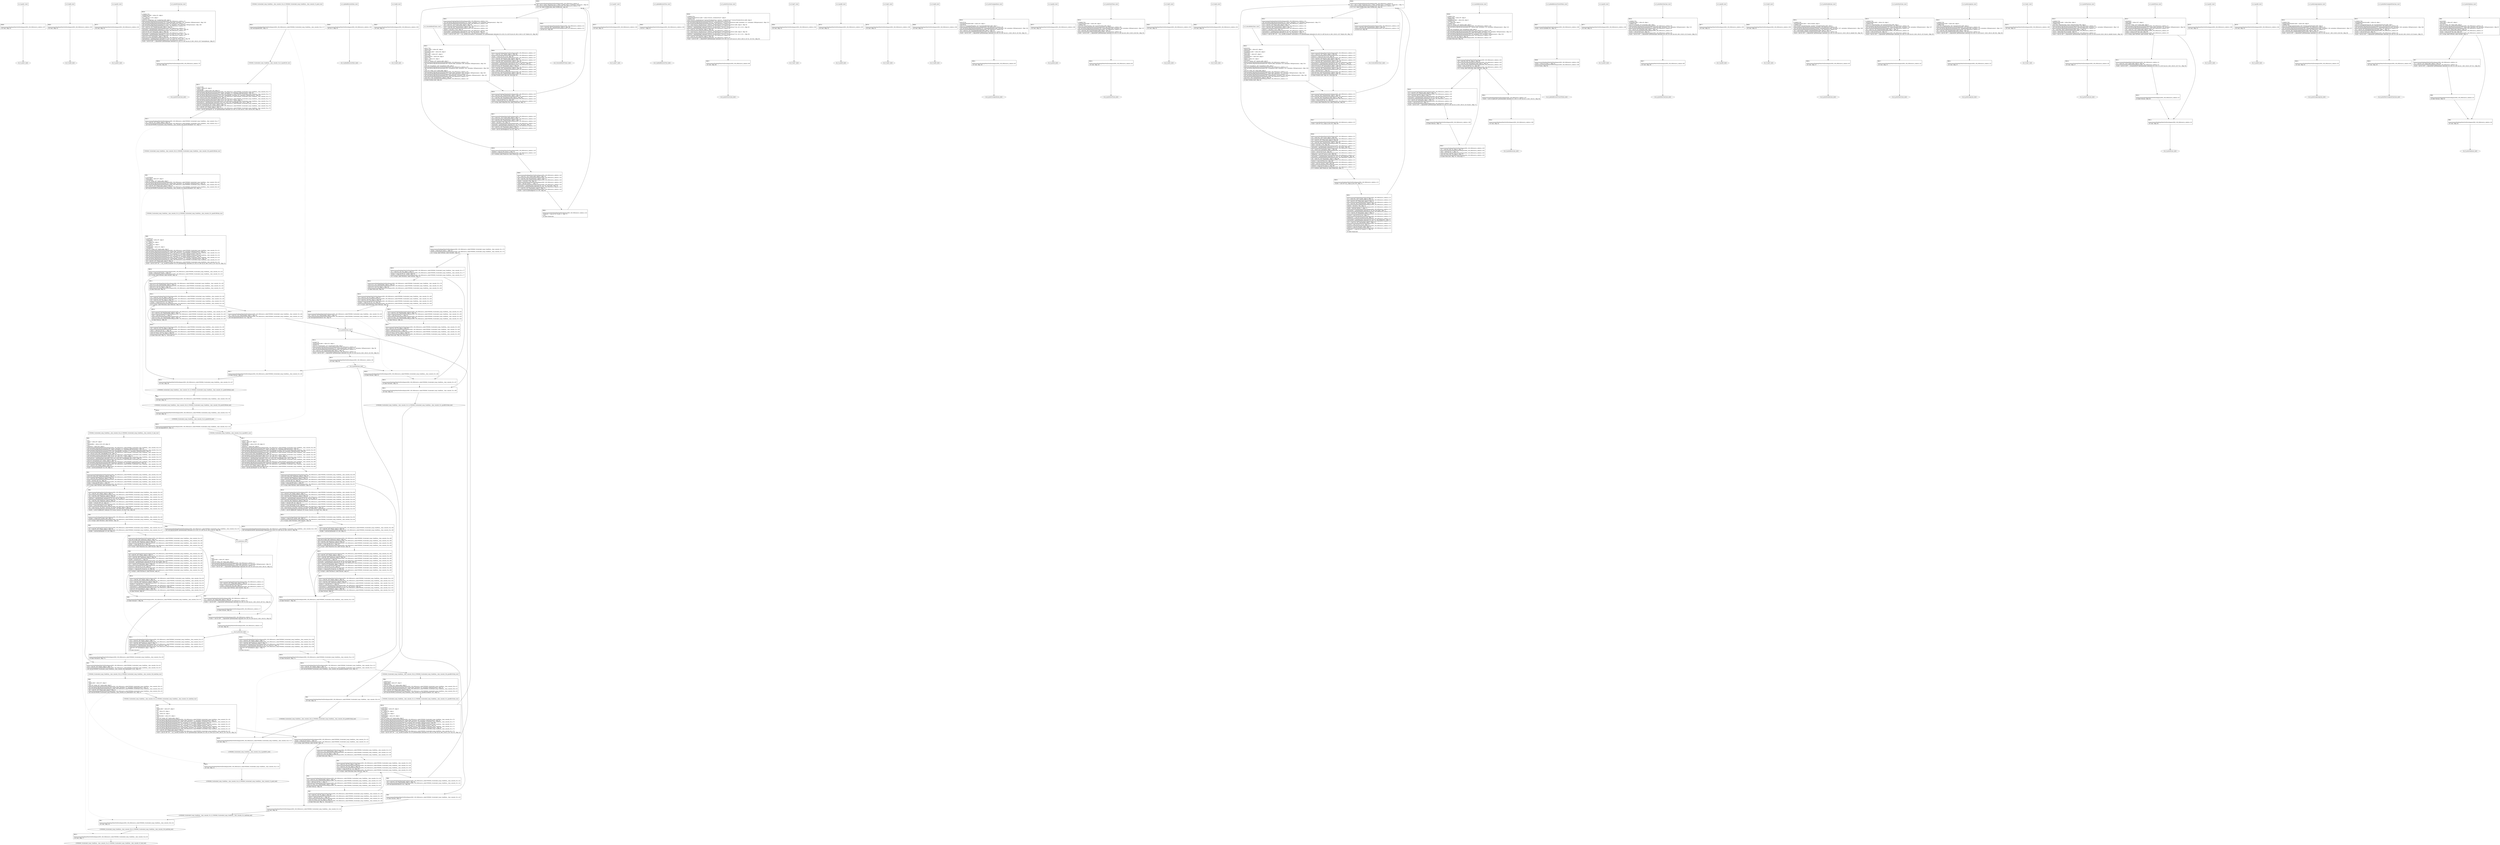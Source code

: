 digraph "icfg graph" {
BBio_ll_good1_end [label="{io_ll_good1_end}"];
BBio_ll_bad6_end [label="{io_ll_bad6_end}"];
BBio_ll_good5_end [label="{io_ll_good5_end}"];
BBio_ll_printWcharLine_end [label="{io_ll_printWcharLine_end}"];
BBCWE606_Unchecked_Loop_Condition__char_console_52a_ll_CWE606_Unchecked_Loop_Condition__char_console_52_good_end [label="{CWE606_Unchecked_Loop_Condition__char_console_52a_ll_CWE606_Unchecked_Loop_Condition__char_console_52_good_end}"];
BBio_ll_globalReturnsFalse_end [label="{io_ll_globalReturnsFalse_end}"];
BBio_ll_bad8_end [label="{io_ll_bad8_end}"];
BBio_ll_decodeHexWChars_end [label="{io_ll_decodeHexWChars_end}"];
BBio_ll_good7_end [label="{io_ll_good7_end}"];
BBCWE606_Unchecked_Loop_Condition__char_console_52b_ll_CWE606_Unchecked_Loop_Condition__char_console_52b_goodG2BSink_end [label="{CWE606_Unchecked_Loop_Condition__char_console_52b_ll_CWE606_Unchecked_Loop_Condition__char_console_52b_goodG2BSink_end}"];
BBio_ll_globalReturnsTrue_end [label="{io_ll_globalReturnsTrue_end}"];
BBio_ll_printStructLine_end [label="{io_ll_printStructLine_end}"];
BBio_ll_bad7_end [label="{io_ll_bad7_end}"];
BBio_ll_good6_end [label="{io_ll_good6_end}"];
BBio_ll_bad2_end [label="{io_ll_bad2_end}"];
BBio_ll_bad9_end [label="{io_ll_bad9_end}"];
BBio_ll_printUnsignedLine_end [label="{io_ll_printUnsignedLine_end}"];
BBio_ll_good4_end [label="{io_ll_good4_end}"];
BBio_ll_printSizeTLine_end [label="{io_ll_printSizeTLine_end}"];
BBio_ll_bad5_end [label="{io_ll_bad5_end}"];
BBCWE606_Unchecked_Loop_Condition__char_console_52a_ll_goodG2B_end [label="{CWE606_Unchecked_Loop_Condition__char_console_52a_ll_goodG2B_end}"];
BBio_ll_printLine_end [label="{io_ll_printLine_end}"];
BBio_ll_bad4_end [label="{io_ll_bad4_end}"];
BBio_ll_decodeHexChars_end [label="{io_ll_decodeHexChars_end}"];
BBCWE606_Unchecked_Loop_Condition__char_console_52a_ll_CWE606_Unchecked_Loop_Condition__char_console_52_bad_end [label="{CWE606_Unchecked_Loop_Condition__char_console_52a_ll_CWE606_Unchecked_Loop_Condition__char_console_52_bad_end}"];
BBio_ll_printBytesLine_end [label="{io_ll_printBytesLine_end}"];
BBio_ll_globalReturnsTrueOrFalse_end [label="{io_ll_globalReturnsTrueOrFalse_end}"];
BBCWE606_Unchecked_Loop_Condition__char_console_52c_ll_CWE606_Unchecked_Loop_Condition__char_console_52c_badSink_end [label="{CWE606_Unchecked_Loop_Condition__char_console_52c_ll_CWE606_Unchecked_Loop_Condition__char_console_52c_badSink_end}"];
BBCWE606_Unchecked_Loop_Condition__char_console_52c_ll_CWE606_Unchecked_Loop_Condition__char_console_52c_goodB2GSink_end [label="{CWE606_Unchecked_Loop_Condition__char_console_52c_ll_CWE606_Unchecked_Loop_Condition__char_console_52c_goodB2GSink_end}"];
BBio_ll_good3_end [label="{io_ll_good3_end}"];
BBCWE606_Unchecked_Loop_Condition__char_console_52c_ll_CWE606_Unchecked_Loop_Condition__char_console_52c_goodG2BSink_end [label="{CWE606_Unchecked_Loop_Condition__char_console_52c_ll_CWE606_Unchecked_Loop_Condition__char_console_52c_goodG2BSink_end}"];
BBio_ll_printHexCharLine_end [label="{io_ll_printHexCharLine_end}"];
BBCWE606_Unchecked_Loop_Condition__char_console_52b_ll_CWE606_Unchecked_Loop_Condition__char_console_52b_goodB2GSink_end [label="{CWE606_Unchecked_Loop_Condition__char_console_52b_ll_CWE606_Unchecked_Loop_Condition__char_console_52b_goodB2GSink_end}"];
BBio_ll_good9_end [label="{io_ll_good9_end}"];
BBCWE606_Unchecked_Loop_Condition__char_console_52b_ll_CWE606_Unchecked_Loop_Condition__char_console_52b_badSink_end [label="{CWE606_Unchecked_Loop_Condition__char_console_52b_ll_CWE606_Unchecked_Loop_Condition__char_console_52b_badSink_end}"];
BBio_ll_bad3_end [label="{io_ll_bad3_end}"];
BBio_ll_printDoubleLine_end [label="{io_ll_printDoubleLine_end}"];
BBio_ll_printShortLine_end [label="{io_ll_printShortLine_end}"];
BBio_ll_printLongLine_end [label="{io_ll_printLongLine_end}"];
BBCWE606_Unchecked_Loop_Condition__char_console_52a_ll_goodB2G_end [label="{CWE606_Unchecked_Loop_Condition__char_console_52a_ll_goodB2G_end}"];
BBio_ll_bad1_end [label="{io_ll_bad1_end}"];
BBio_ll_printFloatLine_end [label="{io_ll_printFloatLine_end}"];
BBio_ll_printWLine_end [label="{io_ll_printWLine_end}"];
BBio_ll_good2_end [label="{io_ll_good2_end}"];
BBio_ll_printIntLine_end [label="{io_ll_printIntLine_end}"];
BBio_ll_good8_end [label="{io_ll_good8_end}"];
BBio_ll_printLongLongLine_end [label="{io_ll_printLongLongLine_end}"];
BBio_ll_printHexUnsignedCharLine_end [label="{io_ll_printHexUnsignedCharLine_end}"];
BBio_ll_printSinkLine_end [label="{io_ll_printSinkLine_end}"];
BBio_ll_good1_start [label="{io_ll_good1_start}", shape=record];
io_ll_good1BB69 [label="{BB69:\l\l/home/raoxue/Desktop/MemVerif/workspace/000_109_008/source_code/io.c:187\l
  ret void, !dbg !52\l
}", shape=record];
BBio_ll_bad6_start [label="{io_ll_bad6_start}", shape=record];
io_ll_bad6BB83 [label="{BB83:\l\l/home/raoxue/Desktop/MemVerif/workspace/000_109_008/source_code/io.c:203\l
  ret void, !dbg !52\l
}", shape=record];
BBio_ll_good5_start [label="{io_ll_good5_start}", shape=record];
io_ll_good5BB73 [label="{BB73:\l\l/home/raoxue/Desktop/MemVerif/workspace/000_109_008/source_code/io.c:191\l
  ret void, !dbg !52\l
}", shape=record];
BBio_ll_printWcharLine_start [label="{io_ll_printWcharLine_start}", shape=record];
io_ll_printWcharLineBB28 [label="{BB28:\l\l/:2369622784\l
  %wideChar.addr = alloca i32, align 4\l
/:2369622784\l
  %s = alloca [2 x i32], align 4\l
/:2369622784\l
  store i32 %wideChar, i32* %wideChar.addr, align 4\l
/home/raoxue/Desktop/MemVerif/workspace/000_109_008/source_code/io.c:70\l
  call void @llvm.dbg.declare(metadata i32* %wideChar.addr, metadata !162, metadata !DIExpression()), !dbg !163\l
/home/raoxue/Desktop/MemVerif/workspace/000_109_008/source_code/io.c:74\l
  call void @llvm.dbg.declare(metadata [2 x i32]* %s, metadata !164, metadata !DIExpression()), !dbg !168\l
/home/raoxue/Desktop/MemVerif/workspace/000_109_008/source_code/io.c:75\l
  %0 = load i32, i32* %wideChar.addr, align 4, !dbg !61\l
/home/raoxue/Desktop/MemVerif/workspace/000_109_008/source_code/io.c:75\l
  %arrayidx = getelementptr inbounds [2 x i32], [2 x i32]* %s, i64 0, i64 0, !dbg !62\l
/home/raoxue/Desktop/MemVerif/workspace/000_109_008/source_code/io.c:75\l
  store i32 %0, i32* %arrayidx, align 4, !dbg !63\l
/home/raoxue/Desktop/MemVerif/workspace/000_109_008/source_code/io.c:76\l
  %arrayidx1 = getelementptr inbounds [2 x i32], [2 x i32]* %s, i64 0, i64 1, !dbg !64\l
/home/raoxue/Desktop/MemVerif/workspace/000_109_008/source_code/io.c:76\l
  store i32 0, i32* %arrayidx1, align 4, !dbg !65\l
/home/raoxue/Desktop/MemVerif/workspace/000_109_008/source_code/io.c:77\l
  %arraydecay = getelementptr inbounds [2 x i32], [2 x i32]* %s, i64 0, i64 0, !dbg !66\l
/home/raoxue/Desktop/MemVerif/workspace/000_109_008/source_code/io.c:77\l
  %call = call i32 (i8*, ...) @printf(i8* getelementptr inbounds ([5 x i8], [5 x i8]* @.str.10, i64 0, i64 0), i32* %arraydecay), !dbg !67\l
}", shape=record];
io_ll_printWcharLineBB28 [label="{BB28:\l\l/:2369622784\l
  %wideChar.addr = alloca i32, align 4\l
/:2369622784\l
  %s = alloca [2 x i32], align 4\l
/:2369622784\l
  store i32 %wideChar, i32* %wideChar.addr, align 4\l
/home/raoxue/Desktop/MemVerif/workspace/000_109_008/source_code/io.c:70\l
  call void @llvm.dbg.declare(metadata i32* %wideChar.addr, metadata !162, metadata !DIExpression()), !dbg !163\l
/home/raoxue/Desktop/MemVerif/workspace/000_109_008/source_code/io.c:74\l
  call void @llvm.dbg.declare(metadata [2 x i32]* %s, metadata !164, metadata !DIExpression()), !dbg !168\l
/home/raoxue/Desktop/MemVerif/workspace/000_109_008/source_code/io.c:75\l
  %0 = load i32, i32* %wideChar.addr, align 4, !dbg !61\l
/home/raoxue/Desktop/MemVerif/workspace/000_109_008/source_code/io.c:75\l
  %arrayidx = getelementptr inbounds [2 x i32], [2 x i32]* %s, i64 0, i64 0, !dbg !62\l
/home/raoxue/Desktop/MemVerif/workspace/000_109_008/source_code/io.c:75\l
  store i32 %0, i32* %arrayidx, align 4, !dbg !63\l
/home/raoxue/Desktop/MemVerif/workspace/000_109_008/source_code/io.c:76\l
  %arrayidx1 = getelementptr inbounds [2 x i32], [2 x i32]* %s, i64 0, i64 1, !dbg !64\l
/home/raoxue/Desktop/MemVerif/workspace/000_109_008/source_code/io.c:76\l
  store i32 0, i32* %arrayidx1, align 4, !dbg !65\l
/home/raoxue/Desktop/MemVerif/workspace/000_109_008/source_code/io.c:77\l
  %arraydecay = getelementptr inbounds [2 x i32], [2 x i32]* %s, i64 0, i64 0, !dbg !66\l
/home/raoxue/Desktop/MemVerif/workspace/000_109_008/source_code/io.c:77\l
  %call = call i32 (i8*, ...) @printf(i8* getelementptr inbounds ([5 x i8], [5 x i8]* @.str.10, i64 0, i64 0), i32* %arraydecay), !dbg !67\l
}", shape=record];
io_ll_printWcharLineBB29 [label="{BB29:\l\l/home/raoxue/Desktop/MemVerif/workspace/000_109_008/source_code/io.c:78\l
  ret void, !dbg !68\l
}", shape=record];
BBCWE606_Unchecked_Loop_Condition__char_console_52a_ll_CWE606_Unchecked_Loop_Condition__char_console_52_good_start [label="{CWE606_Unchecked_Loop_Condition__char_console_52a_ll_CWE606_Unchecked_Loop_Condition__char_console_52_good_start}", shape=record];
CWE606_Unchecked_Loop_Condition__char_console_52a_ll_CWE606_Unchecked_Loop_Condition__char_console_52_goodBB31 [label="{BB31:\l\l/home/raoxue/Desktop/MemVerif/workspace/000_109_008/source_code/CWE606_Unchecked_Loop_Condition__char_console_52a.c:117\l
  call void @goodG2B(), !dbg !13\l
}", shape=record];
CWE606_Unchecked_Loop_Condition__char_console_52a_ll_CWE606_Unchecked_Loop_Condition__char_console_52_goodBB31 [label="{BB31:\l\l/home/raoxue/Desktop/MemVerif/workspace/000_109_008/source_code/CWE606_Unchecked_Loop_Condition__char_console_52a.c:117\l
  call void @goodG2B(), !dbg !13\l
}", shape=record];
CWE606_Unchecked_Loop_Condition__char_console_52a_ll_CWE606_Unchecked_Loop_Condition__char_console_52_goodBB32 [label="{BB32:\l\l/home/raoxue/Desktop/MemVerif/workspace/000_109_008/source_code/CWE606_Unchecked_Loop_Condition__char_console_52a.c:118\l
  call void @goodB2G(), !dbg !14\l
}", shape=record];
CWE606_Unchecked_Loop_Condition__char_console_52a_ll_CWE606_Unchecked_Loop_Condition__char_console_52_goodBB32 [label="{BB32:\l\l/home/raoxue/Desktop/MemVerif/workspace/000_109_008/source_code/CWE606_Unchecked_Loop_Condition__char_console_52a.c:118\l
  call void @goodB2G(), !dbg !14\l
}", shape=record];
CWE606_Unchecked_Loop_Condition__char_console_52a_ll_CWE606_Unchecked_Loop_Condition__char_console_52_goodBB33 [label="{BB33:\l\l/home/raoxue/Desktop/MemVerif/workspace/000_109_008/source_code/CWE606_Unchecked_Loop_Condition__char_console_52a.c:119\l
  ret void, !dbg !15\l
}", shape=record];
BBio_ll_globalReturnsFalse_start [label="{io_ll_globalReturnsFalse_start}", shape=record];
io_ll_globalReturnsFalseBB66 [label="{BB66:\l\l/home/raoxue/Desktop/MemVerif/workspace/000_109_008/source_code/io.c:163\l
  ret i32 0, !dbg !52\l
}", shape=record];
BBio_ll_bad8_start [label="{io_ll_bad8_start}", shape=record];
io_ll_bad8BB85 [label="{BB85:\l\l/home/raoxue/Desktop/MemVerif/workspace/000_109_008/source_code/io.c:205\l
  ret void, !dbg !52\l
}", shape=record];
BBio_ll_decodeHexWChars_start [label="{io_ll_decodeHexWChars_start}", shape=record];
io_ll_decodeHexWCharsBB55 [label="{BB55:\l\l/:93317704\l
  %bytes.addr = alloca i8*, align 8\l
/:93317704\l
  %numBytes.addr = alloca i64, align 8\l
/:93317704\l
  %hex.addr = alloca i32*, align 8\l
/:93317704\l
  %numWritten = alloca i64, align 8\l
/:93317704\l
  %byte = alloca i32, align 4\l
/:93317704\l
  store i8* %bytes, i8** %bytes.addr, align 8\l
/home/raoxue/Desktop/MemVerif/workspace/000_109_008/source_code/io.c:135\l
  call void @llvm.dbg.declare(metadata i8** %bytes.addr, metadata !290, metadata !DIExpression()), !dbg !291\l
/:135\l
  store i64 %numBytes, i64* %numBytes.addr, align 8\l
/home/raoxue/Desktop/MemVerif/workspace/000_109_008/source_code/io.c:135\l
  call void @llvm.dbg.declare(metadata i64* %numBytes.addr, metadata !292, metadata !DIExpression()), !dbg !293\l
/:135\l
  store i32* %hex, i32** %hex.addr, align 8\l
/home/raoxue/Desktop/MemVerif/workspace/000_109_008/source_code/io.c:135\l
  call void @llvm.dbg.declare(metadata i32** %hex.addr, metadata !294, metadata !DIExpression()), !dbg !295\l
/home/raoxue/Desktop/MemVerif/workspace/000_109_008/source_code/io.c:137\l
  call void @llvm.dbg.declare(metadata i64* %numWritten, metadata !296, metadata !DIExpression()), !dbg !297\l
/home/raoxue/Desktop/MemVerif/workspace/000_109_008/source_code/io.c:137\l
  store i64 0, i64* %numWritten, align 8, !dbg !65\l
/home/raoxue/Desktop/MemVerif/workspace/000_109_008/source_code/io.c:143\l
  br label %while.cond, !dbg !66\l
}", shape=record];
io_ll_decodeHexWCharsBB56 [label="{BB56:\l\l/home/raoxue/Desktop/MemVerif/workspace/000_109_008/source_code/io.c:143\l
  %0 = load i64, i64* %numWritten, align 8, !dbg !67\l
/home/raoxue/Desktop/MemVerif/workspace/000_109_008/source_code/io.c:143\l
  %1 = load i64, i64* %numBytes.addr, align 8, !dbg !68\l
/home/raoxue/Desktop/MemVerif/workspace/000_109_008/source_code/io.c:143\l
  %cmp = icmp ult i64 %0, %1, !dbg !69\l
/home/raoxue/Desktop/MemVerif/workspace/000_109_008/source_code/io.c:143\l
  br i1 %cmp, label %land.lhs.true, label %land.end, !dbg !70\l
}", shape=record];
io_ll_decodeHexWCharsBB57 [label="{BB57:\l\l/home/raoxue/Desktop/MemVerif/workspace/000_109_008/source_code/io.c:143\l
  %2 = load i32*, i32** %hex.addr, align 8, !dbg !71\l
/home/raoxue/Desktop/MemVerif/workspace/000_109_008/source_code/io.c:143\l
  %3 = load i64, i64* %numWritten, align 8, !dbg !72\l
/home/raoxue/Desktop/MemVerif/workspace/000_109_008/source_code/io.c:143\l
  %mul = mul i64 2, %3, !dbg !73\l
/home/raoxue/Desktop/MemVerif/workspace/000_109_008/source_code/io.c:143\l
  %arrayidx = getelementptr inbounds i32, i32* %2, i64 %mul, !dbg !71\l
/home/raoxue/Desktop/MemVerif/workspace/000_109_008/source_code/io.c:143\l
  %4 = load i32, i32* %arrayidx, align 4, !dbg !71\l
/home/raoxue/Desktop/MemVerif/workspace/000_109_008/source_code/io.c:143\l
  %call = call i32 @iswxdigit(i32 %4) #5, !dbg !74\l
}", shape=record];
io_ll_decodeHexWCharsBB57 [label="{BB57:\l\l/home/raoxue/Desktop/MemVerif/workspace/000_109_008/source_code/io.c:143\l
  %2 = load i32*, i32** %hex.addr, align 8, !dbg !71\l
/home/raoxue/Desktop/MemVerif/workspace/000_109_008/source_code/io.c:143\l
  %3 = load i64, i64* %numWritten, align 8, !dbg !72\l
/home/raoxue/Desktop/MemVerif/workspace/000_109_008/source_code/io.c:143\l
  %mul = mul i64 2, %3, !dbg !73\l
/home/raoxue/Desktop/MemVerif/workspace/000_109_008/source_code/io.c:143\l
  %arrayidx = getelementptr inbounds i32, i32* %2, i64 %mul, !dbg !71\l
/home/raoxue/Desktop/MemVerif/workspace/000_109_008/source_code/io.c:143\l
  %4 = load i32, i32* %arrayidx, align 4, !dbg !71\l
/home/raoxue/Desktop/MemVerif/workspace/000_109_008/source_code/io.c:143\l
  %call = call i32 @iswxdigit(i32 %4) #5, !dbg !74\l
}", shape=record];
io_ll_decodeHexWCharsBB59 [label="{BB59:\l\l/home/raoxue/Desktop/MemVerif/workspace/000_109_008/source_code/io.c:143\l
  %tobool = icmp ne i32 %call, 0, !dbg !74\l
/home/raoxue/Desktop/MemVerif/workspace/000_109_008/source_code/io.c:143\l
  br i1 %tobool, label %land.rhs, label %land.end, !dbg !75\l
}", shape=record];
io_ll_decodeHexWCharsBB60 [label="{BB60:\l\l/home/raoxue/Desktop/MemVerif/workspace/000_109_008/source_code/io.c:143\l
  %5 = load i32*, i32** %hex.addr, align 8, !dbg !76\l
/home/raoxue/Desktop/MemVerif/workspace/000_109_008/source_code/io.c:143\l
  %6 = load i64, i64* %numWritten, align 8, !dbg !77\l
/home/raoxue/Desktop/MemVerif/workspace/000_109_008/source_code/io.c:143\l
  %mul1 = mul i64 2, %6, !dbg !78\l
/home/raoxue/Desktop/MemVerif/workspace/000_109_008/source_code/io.c:143\l
  %add = add i64 %mul1, 1, !dbg !79\l
/home/raoxue/Desktop/MemVerif/workspace/000_109_008/source_code/io.c:143\l
  %arrayidx2 = getelementptr inbounds i32, i32* %5, i64 %add, !dbg !76\l
/home/raoxue/Desktop/MemVerif/workspace/000_109_008/source_code/io.c:143\l
  %7 = load i32, i32* %arrayidx2, align 4, !dbg !76\l
/home/raoxue/Desktop/MemVerif/workspace/000_109_008/source_code/io.c:143\l
  %call3 = call i32 @iswxdigit(i32 %7) #5, !dbg !80\l
}", shape=record];
io_ll_decodeHexWCharsBB60 [label="{BB60:\l\l/home/raoxue/Desktop/MemVerif/workspace/000_109_008/source_code/io.c:143\l
  %5 = load i32*, i32** %hex.addr, align 8, !dbg !76\l
/home/raoxue/Desktop/MemVerif/workspace/000_109_008/source_code/io.c:143\l
  %6 = load i64, i64* %numWritten, align 8, !dbg !77\l
/home/raoxue/Desktop/MemVerif/workspace/000_109_008/source_code/io.c:143\l
  %mul1 = mul i64 2, %6, !dbg !78\l
/home/raoxue/Desktop/MemVerif/workspace/000_109_008/source_code/io.c:143\l
  %add = add i64 %mul1, 1, !dbg !79\l
/home/raoxue/Desktop/MemVerif/workspace/000_109_008/source_code/io.c:143\l
  %arrayidx2 = getelementptr inbounds i32, i32* %5, i64 %add, !dbg !76\l
/home/raoxue/Desktop/MemVerif/workspace/000_109_008/source_code/io.c:143\l
  %7 = load i32, i32* %arrayidx2, align 4, !dbg !76\l
/home/raoxue/Desktop/MemVerif/workspace/000_109_008/source_code/io.c:143\l
  %call3 = call i32 @iswxdigit(i32 %7) #5, !dbg !80\l
}", shape=record];
io_ll_decodeHexWCharsBB61 [label="{BB61:\l\l/home/raoxue/Desktop/MemVerif/workspace/000_109_008/source_code/io.c:143\l
  %tobool4 = icmp ne i32 %call3, 0, !dbg !75\l
/:143\l
  br label %land.end\l
}", shape=record];
io_ll_decodeHexWCharsBB58 [label="{BB58:\l\l/home/raoxue/Desktop/MemVerif/workspace/000_109_008/source_code/io.c:0\l
  %8 = phi i1 [ false, %land.lhs.true ], [ false, %while.cond ], [ %tobool4, %land.rhs ], !dbg !81\l
/home/raoxue/Desktop/MemVerif/workspace/000_109_008/source_code/io.c:143\l
  br i1 %8, label %while.body, label %while.end, !dbg !66\l
}", shape=record];
io_ll_decodeHexWCharsBB62 [label="{BB62:\l\l/home/raoxue/Desktop/MemVerif/workspace/000_109_008/source_code/io.c:145\l
  call void @llvm.dbg.declare(metadata i32* %byte, metadata !314, metadata !DIExpression()), !dbg !316\l
/home/raoxue/Desktop/MemVerif/workspace/000_109_008/source_code/io.c:146\l
  %9 = load i32*, i32** %hex.addr, align 8, !dbg !85\l
/home/raoxue/Desktop/MemVerif/workspace/000_109_008/source_code/io.c:146\l
  %10 = load i64, i64* %numWritten, align 8, !dbg !86\l
/home/raoxue/Desktop/MemVerif/workspace/000_109_008/source_code/io.c:146\l
  %mul5 = mul i64 2, %10, !dbg !87\l
/home/raoxue/Desktop/MemVerif/workspace/000_109_008/source_code/io.c:146\l
  %arrayidx6 = getelementptr inbounds i32, i32* %9, i64 %mul5, !dbg !85\l
/home/raoxue/Desktop/MemVerif/workspace/000_109_008/source_code/io.c:146\l
  %call7 = call i32 (i32*, i32*, ...) @__isoc99_swscanf(i32* %arrayidx6, i32* getelementptr inbounds ([5 x i32], [5 x i32]* @.str.16, i64 0, i64 0), i32* %byte) #5, !dbg !88\l
}", shape=record];
io_ll_decodeHexWCharsBB62 [label="{BB62:\l\l/home/raoxue/Desktop/MemVerif/workspace/000_109_008/source_code/io.c:145\l
  call void @llvm.dbg.declare(metadata i32* %byte, metadata !314, metadata !DIExpression()), !dbg !316\l
/home/raoxue/Desktop/MemVerif/workspace/000_109_008/source_code/io.c:146\l
  %9 = load i32*, i32** %hex.addr, align 8, !dbg !85\l
/home/raoxue/Desktop/MemVerif/workspace/000_109_008/source_code/io.c:146\l
  %10 = load i64, i64* %numWritten, align 8, !dbg !86\l
/home/raoxue/Desktop/MemVerif/workspace/000_109_008/source_code/io.c:146\l
  %mul5 = mul i64 2, %10, !dbg !87\l
/home/raoxue/Desktop/MemVerif/workspace/000_109_008/source_code/io.c:146\l
  %arrayidx6 = getelementptr inbounds i32, i32* %9, i64 %mul5, !dbg !85\l
/home/raoxue/Desktop/MemVerif/workspace/000_109_008/source_code/io.c:146\l
  %call7 = call i32 (i32*, i32*, ...) @__isoc99_swscanf(i32* %arrayidx6, i32* getelementptr inbounds ([5 x i32], [5 x i32]* @.str.16, i64 0, i64 0), i32* %byte) #5, !dbg !88\l
}", shape=record];
io_ll_decodeHexWCharsBB64 [label="{BB64:\l\l/home/raoxue/Desktop/MemVerif/workspace/000_109_008/source_code/io.c:147\l
  %11 = load i32, i32* %byte, align 4, !dbg !89\l
/home/raoxue/Desktop/MemVerif/workspace/000_109_008/source_code/io.c:147\l
  %conv = trunc i32 %11 to i8, !dbg !90\l
/home/raoxue/Desktop/MemVerif/workspace/000_109_008/source_code/io.c:147\l
  %12 = load i8*, i8** %bytes.addr, align 8, !dbg !91\l
/home/raoxue/Desktop/MemVerif/workspace/000_109_008/source_code/io.c:147\l
  %13 = load i64, i64* %numWritten, align 8, !dbg !92\l
/home/raoxue/Desktop/MemVerif/workspace/000_109_008/source_code/io.c:147\l
  %arrayidx8 = getelementptr inbounds i8, i8* %12, i64 %13, !dbg !91\l
/home/raoxue/Desktop/MemVerif/workspace/000_109_008/source_code/io.c:147\l
  store i8 %conv, i8* %arrayidx8, align 1, !dbg !93\l
/home/raoxue/Desktop/MemVerif/workspace/000_109_008/source_code/io.c:148\l
  %14 = load i64, i64* %numWritten, align 8, !dbg !94\l
/home/raoxue/Desktop/MemVerif/workspace/000_109_008/source_code/io.c:148\l
  %inc = add i64 %14, 1, !dbg !94\l
/home/raoxue/Desktop/MemVerif/workspace/000_109_008/source_code/io.c:148\l
  store i64 %inc, i64* %numWritten, align 8, !dbg !94\l
/home/raoxue/Desktop/MemVerif/workspace/000_109_008/source_code/io.c:143\l
  br label %while.cond, !dbg !66, !llvm.loop !95\l
}", shape=record];
io_ll_decodeHexWCharsBB63 [label="{BB63:\l\l/home/raoxue/Desktop/MemVerif/workspace/000_109_008/source_code/io.c:151\l
  %15 = load i64, i64* %numWritten, align 8, !dbg !98\l
/home/raoxue/Desktop/MemVerif/workspace/000_109_008/source_code/io.c:151\l
  ret i64 %15, !dbg !99\l
}", shape=record];
BBio_ll_good7_start [label="{io_ll_good7_start}", shape=record];
io_ll_good7BB75 [label="{BB75:\l\l/home/raoxue/Desktop/MemVerif/workspace/000_109_008/source_code/io.c:193\l
  ret void, !dbg !52\l
}", shape=record];
BBCWE606_Unchecked_Loop_Condition__char_console_52b_ll_CWE606_Unchecked_Loop_Condition__char_console_52b_goodG2BSink_start [label="{CWE606_Unchecked_Loop_Condition__char_console_52b_ll_CWE606_Unchecked_Loop_Condition__char_console_52b_goodG2BSink_start}", shape=record];
CWE606_Unchecked_Loop_Condition__char_console_52b_ll_CWE606_Unchecked_Loop_Condition__char_console_52b_goodG2BSinkBB2 [label="{BB2:\l\l/:1103208344\l
  %data.addr = alloca i8*, align 8\l
/:1103208344\l
  store i8* %data, i8** %data.addr, align 8\l
/home/raoxue/Desktop/MemVerif/workspace/000_109_008/source_code/CWE606_Unchecked_Loop_Condition__char_console_52b.c:43\l
  call void @llvm.dbg.declare(metadata i8** %data.addr, metadata !18, metadata !DIExpression()), !dbg !19\l
/home/raoxue/Desktop/MemVerif/workspace/000_109_008/source_code/CWE606_Unchecked_Loop_Condition__char_console_52b.c:45\l
  %0 = load i8*, i8** %data.addr, align 8, !dbg !14\l
/home/raoxue/Desktop/MemVerif/workspace/000_109_008/source_code/CWE606_Unchecked_Loop_Condition__char_console_52b.c:45\l
  call void @CWE606_Unchecked_Loop_Condition__char_console_52c_goodG2BSink(i8* %0), !dbg !15\l
}", shape=record];
CWE606_Unchecked_Loop_Condition__char_console_52b_ll_CWE606_Unchecked_Loop_Condition__char_console_52b_goodG2BSinkBB2 [label="{BB2:\l\l/:1103208344\l
  %data.addr = alloca i8*, align 8\l
/:1103208344\l
  store i8* %data, i8** %data.addr, align 8\l
/home/raoxue/Desktop/MemVerif/workspace/000_109_008/source_code/CWE606_Unchecked_Loop_Condition__char_console_52b.c:43\l
  call void @llvm.dbg.declare(metadata i8** %data.addr, metadata !18, metadata !DIExpression()), !dbg !19\l
/home/raoxue/Desktop/MemVerif/workspace/000_109_008/source_code/CWE606_Unchecked_Loop_Condition__char_console_52b.c:45\l
  %0 = load i8*, i8** %data.addr, align 8, !dbg !14\l
/home/raoxue/Desktop/MemVerif/workspace/000_109_008/source_code/CWE606_Unchecked_Loop_Condition__char_console_52b.c:45\l
  call void @CWE606_Unchecked_Loop_Condition__char_console_52c_goodG2BSink(i8* %0), !dbg !15\l
}", shape=record];
CWE606_Unchecked_Loop_Condition__char_console_52b_ll_CWE606_Unchecked_Loop_Condition__char_console_52b_goodG2BSinkBB3 [label="{BB3:\l\l/home/raoxue/Desktop/MemVerif/workspace/000_109_008/source_code/CWE606_Unchecked_Loop_Condition__char_console_52b.c:46\l
  ret void, !dbg !16\l
}", shape=record];
BBio_ll_globalReturnsTrue_start [label="{io_ll_globalReturnsTrue_start}", shape=record];
io_ll_globalReturnsTrueBB65 [label="{BB65:\l\l/home/raoxue/Desktop/MemVerif/workspace/000_109_008/source_code/io.c:158\l
  ret i32 1, !dbg !52\l
}", shape=record];
BBio_ll_printStructLine_start [label="{io_ll_printStructLine_start}", shape=record];
io_ll_printStructLineBB36 [label="{BB36:\l\l/:2369622784\l
  %structTwoIntsStruct.addr = alloca %struct._twoIntsStruct*, align 8\l
/:2369622784\l
  store %struct._twoIntsStruct* %structTwoIntsStruct, %struct._twoIntsStruct** %structTwoIntsStruct.addr, align 8\l
/home/raoxue/Desktop/MemVerif/workspace/000_109_008/source_code/io.c:95\l
  call void @llvm.dbg.declare(metadata %struct._twoIntsStruct** %structTwoIntsStruct.addr, metadata !212, metadata !DIExpression()), !dbg !213\l
/home/raoxue/Desktop/MemVerif/workspace/000_109_008/source_code/io.c:97\l
  %0 = load %struct._twoIntsStruct*, %struct._twoIntsStruct** %structTwoIntsStruct.addr, align 8, !dbg !61\l
/home/raoxue/Desktop/MemVerif/workspace/000_109_008/source_code/io.c:97\l
  %intOne = getelementptr inbounds %struct._twoIntsStruct, %struct._twoIntsStruct* %0, i32 0, i32 0, !dbg !62\l
/home/raoxue/Desktop/MemVerif/workspace/000_109_008/source_code/io.c:97\l
  %1 = load i32, i32* %intOne, align 4, !dbg !62\l
/home/raoxue/Desktop/MemVerif/workspace/000_109_008/source_code/io.c:97\l
  %2 = load %struct._twoIntsStruct*, %struct._twoIntsStruct** %structTwoIntsStruct.addr, align 8, !dbg !63\l
/home/raoxue/Desktop/MemVerif/workspace/000_109_008/source_code/io.c:97\l
  %intTwo = getelementptr inbounds %struct._twoIntsStruct, %struct._twoIntsStruct* %2, i32 0, i32 1, !dbg !64\l
/home/raoxue/Desktop/MemVerif/workspace/000_109_008/source_code/io.c:97\l
  %3 = load i32, i32* %intTwo, align 4, !dbg !64\l
/home/raoxue/Desktop/MemVerif/workspace/000_109_008/source_code/io.c:97\l
  %call = call i32 (i8*, ...) @printf(i8* getelementptr inbounds ([10 x i8], [10 x i8]* @.str.13, i64 0, i64 0), i32 %1, i32 %3), !dbg !65\l
}", shape=record];
io_ll_printStructLineBB36 [label="{BB36:\l\l/:2369622784\l
  %structTwoIntsStruct.addr = alloca %struct._twoIntsStruct*, align 8\l
/:2369622784\l
  store %struct._twoIntsStruct* %structTwoIntsStruct, %struct._twoIntsStruct** %structTwoIntsStruct.addr, align 8\l
/home/raoxue/Desktop/MemVerif/workspace/000_109_008/source_code/io.c:95\l
  call void @llvm.dbg.declare(metadata %struct._twoIntsStruct** %structTwoIntsStruct.addr, metadata !212, metadata !DIExpression()), !dbg !213\l
/home/raoxue/Desktop/MemVerif/workspace/000_109_008/source_code/io.c:97\l
  %0 = load %struct._twoIntsStruct*, %struct._twoIntsStruct** %structTwoIntsStruct.addr, align 8, !dbg !61\l
/home/raoxue/Desktop/MemVerif/workspace/000_109_008/source_code/io.c:97\l
  %intOne = getelementptr inbounds %struct._twoIntsStruct, %struct._twoIntsStruct* %0, i32 0, i32 0, !dbg !62\l
/home/raoxue/Desktop/MemVerif/workspace/000_109_008/source_code/io.c:97\l
  %1 = load i32, i32* %intOne, align 4, !dbg !62\l
/home/raoxue/Desktop/MemVerif/workspace/000_109_008/source_code/io.c:97\l
  %2 = load %struct._twoIntsStruct*, %struct._twoIntsStruct** %structTwoIntsStruct.addr, align 8, !dbg !63\l
/home/raoxue/Desktop/MemVerif/workspace/000_109_008/source_code/io.c:97\l
  %intTwo = getelementptr inbounds %struct._twoIntsStruct, %struct._twoIntsStruct* %2, i32 0, i32 1, !dbg !64\l
/home/raoxue/Desktop/MemVerif/workspace/000_109_008/source_code/io.c:97\l
  %3 = load i32, i32* %intTwo, align 4, !dbg !64\l
/home/raoxue/Desktop/MemVerif/workspace/000_109_008/source_code/io.c:97\l
  %call = call i32 (i8*, ...) @printf(i8* getelementptr inbounds ([10 x i8], [10 x i8]* @.str.13, i64 0, i64 0), i32 %1, i32 %3), !dbg !65\l
}", shape=record];
io_ll_printStructLineBB37 [label="{BB37:\l\l/home/raoxue/Desktop/MemVerif/workspace/000_109_008/source_code/io.c:98\l
  ret void, !dbg !66\l
}", shape=record];
BBio_ll_bad7_start [label="{io_ll_bad7_start}", shape=record];
io_ll_bad7BB84 [label="{BB84:\l\l/home/raoxue/Desktop/MemVerif/workspace/000_109_008/source_code/io.c:204\l
  ret void, !dbg !52\l
}", shape=record];
BBio_ll_good6_start [label="{io_ll_good6_start}", shape=record];
io_ll_good6BB74 [label="{BB74:\l\l/home/raoxue/Desktop/MemVerif/workspace/000_109_008/source_code/io.c:192\l
  ret void, !dbg !52\l
}", shape=record];
BBio_ll_bad2_start [label="{io_ll_bad2_start}", shape=record];
io_ll_bad2BB79 [label="{BB79:\l\l/home/raoxue/Desktop/MemVerif/workspace/000_109_008/source_code/io.c:199\l
  ret void, !dbg !52\l
}", shape=record];
BBio_ll_bad9_start [label="{io_ll_bad9_start}", shape=record];
io_ll_bad9BB86 [label="{BB86:\l\l/home/raoxue/Desktop/MemVerif/workspace/000_109_008/source_code/io.c:206\l
  ret void, !dbg !52\l
}", shape=record];
BBio_ll_printUnsignedLine_start [label="{io_ll_printUnsignedLine_start}", shape=record];
io_ll_printUnsignedLineBB30 [label="{BB30:\l\l/:93478744\l
  %unsignedNumber.addr = alloca i32, align 4\l
/:93478744\l
  store i32 %unsignedNumber, i32* %unsignedNumber.addr, align 4\l
/home/raoxue/Desktop/MemVerif/workspace/000_109_008/source_code/io.c:80\l
  call void @llvm.dbg.declare(metadata i32* %unsignedNumber.addr, metadata !180, metadata !DIExpression()), !dbg !181\l
/home/raoxue/Desktop/MemVerif/workspace/000_109_008/source_code/io.c:82\l
  %0 = load i32, i32* %unsignedNumber.addr, align 4, !dbg !54\l
/home/raoxue/Desktop/MemVerif/workspace/000_109_008/source_code/io.c:82\l
  %call = call i32 (i8*, ...) @printf(i8* getelementptr inbounds ([4 x i8], [4 x i8]* @.str.11, i64 0, i64 0), i32 %0), !dbg !55\l
}", shape=record];
io_ll_printUnsignedLineBB30 [label="{BB30:\l\l/:93478744\l
  %unsignedNumber.addr = alloca i32, align 4\l
/:93478744\l
  store i32 %unsignedNumber, i32* %unsignedNumber.addr, align 4\l
/home/raoxue/Desktop/MemVerif/workspace/000_109_008/source_code/io.c:80\l
  call void @llvm.dbg.declare(metadata i32* %unsignedNumber.addr, metadata !180, metadata !DIExpression()), !dbg !181\l
/home/raoxue/Desktop/MemVerif/workspace/000_109_008/source_code/io.c:82\l
  %0 = load i32, i32* %unsignedNumber.addr, align 4, !dbg !54\l
/home/raoxue/Desktop/MemVerif/workspace/000_109_008/source_code/io.c:82\l
  %call = call i32 (i8*, ...) @printf(i8* getelementptr inbounds ([4 x i8], [4 x i8]* @.str.11, i64 0, i64 0), i32 %0), !dbg !55\l
}", shape=record];
io_ll_printUnsignedLineBB31 [label="{BB31:\l\l/home/raoxue/Desktop/MemVerif/workspace/000_109_008/source_code/io.c:83\l
  ret void, !dbg !56\l
}", shape=record];
BBio_ll_good4_start [label="{io_ll_good4_start}", shape=record];
io_ll_good4BB72 [label="{BB72:\l\l/home/raoxue/Desktop/MemVerif/workspace/000_109_008/source_code/io.c:190\l
  ret void, !dbg !52\l
}", shape=record];
BBio_ll_printSizeTLine_start [label="{io_ll_printSizeTLine_start}", shape=record];
io_ll_printSizeTLineBB24 [label="{BB24:\l\l/:2369622784\l
  %sizeTNumber.addr = alloca i64, align 8\l
/:2369622784\l
  store i64 %sizeTNumber, i64* %sizeTNumber.addr, align 8\l
/home/raoxue/Desktop/MemVerif/workspace/000_109_008/source_code/io.c:60\l
  call void @llvm.dbg.declare(metadata i64* %sizeTNumber.addr, metadata !146, metadata !DIExpression()), !dbg !147\l
/home/raoxue/Desktop/MemVerif/workspace/000_109_008/source_code/io.c:62\l
  %0 = load i64, i64* %sizeTNumber.addr, align 8, !dbg !57\l
/home/raoxue/Desktop/MemVerif/workspace/000_109_008/source_code/io.c:62\l
  %call = call i32 (i8*, ...) @printf(i8* getelementptr inbounds ([5 x i8], [5 x i8]* @.str.8, i64 0, i64 0), i64 %0), !dbg !58\l
}", shape=record];
io_ll_printSizeTLineBB24 [label="{BB24:\l\l/:2369622784\l
  %sizeTNumber.addr = alloca i64, align 8\l
/:2369622784\l
  store i64 %sizeTNumber, i64* %sizeTNumber.addr, align 8\l
/home/raoxue/Desktop/MemVerif/workspace/000_109_008/source_code/io.c:60\l
  call void @llvm.dbg.declare(metadata i64* %sizeTNumber.addr, metadata !146, metadata !DIExpression()), !dbg !147\l
/home/raoxue/Desktop/MemVerif/workspace/000_109_008/source_code/io.c:62\l
  %0 = load i64, i64* %sizeTNumber.addr, align 8, !dbg !57\l
/home/raoxue/Desktop/MemVerif/workspace/000_109_008/source_code/io.c:62\l
  %call = call i32 (i8*, ...) @printf(i8* getelementptr inbounds ([5 x i8], [5 x i8]* @.str.8, i64 0, i64 0), i64 %0), !dbg !58\l
}", shape=record];
io_ll_printSizeTLineBB25 [label="{BB25:\l\l/home/raoxue/Desktop/MemVerif/workspace/000_109_008/source_code/io.c:63\l
  ret void, !dbg !59\l
}", shape=record];
BBio_ll_bad5_start [label="{io_ll_bad5_start}", shape=record];
io_ll_bad5BB82 [label="{BB82:\l\l/home/raoxue/Desktop/MemVerif/workspace/000_109_008/source_code/io.c:202\l
  ret void, !dbg !52\l
}", shape=record];
BBCWE606_Unchecked_Loop_Condition__char_console_52a_ll_goodG2B_start [label="{CWE606_Unchecked_Loop_Condition__char_console_52a_ll_goodG2B_start}", shape=record];
CWE606_Unchecked_Loop_Condition__char_console_52a_ll_goodG2BBB14 [label="{BB14:\l\l/:104231368\l
  %data = alloca i8*, align 8\l
/:104231368\l
  %dataBuffer = alloca [100 x i8], align 16\l
/home/raoxue/Desktop/MemVerif/workspace/000_109_008/source_code/CWE606_Unchecked_Loop_Condition__char_console_52a.c:72\l
  call void @llvm.dbg.declare(metadata i8** %data, metadata !79, metadata !DIExpression()), !dbg !80\l
/home/raoxue/Desktop/MemVerif/workspace/000_109_008/source_code/CWE606_Unchecked_Loop_Condition__char_console_52a.c:73\l
  call void @llvm.dbg.declare(metadata [100 x i8]* %dataBuffer, metadata !81, metadata !DIExpression()), !dbg !82\l
/home/raoxue/Desktop/MemVerif/workspace/000_109_008/source_code/CWE606_Unchecked_Loop_Condition__char_console_52a.c:73\l
  %0 = bitcast [100 x i8]* %dataBuffer to i8*, !dbg !21\l
/home/raoxue/Desktop/MemVerif/workspace/000_109_008/source_code/CWE606_Unchecked_Loop_Condition__char_console_52a.c:73\l
  call void @llvm.memset.p0i8.i64(i8* align 16 %0, i8 0, i64 100, i1 false), !dbg !21\l
/home/raoxue/Desktop/MemVerif/workspace/000_109_008/source_code/CWE606_Unchecked_Loop_Condition__char_console_52a.c:74\l
  %arraydecay = getelementptr inbounds [100 x i8], [100 x i8]* %dataBuffer, i64 0, i64 0, !dbg !22\l
/home/raoxue/Desktop/MemVerif/workspace/000_109_008/source_code/CWE606_Unchecked_Loop_Condition__char_console_52a.c:74\l
  store i8* %arraydecay, i8** %data, align 8, !dbg !23\l
/home/raoxue/Desktop/MemVerif/workspace/000_109_008/source_code/CWE606_Unchecked_Loop_Condition__char_console_52a.c:76\l
  %1 = load i8*, i8** %data, align 8, !dbg !24\l
/home/raoxue/Desktop/MemVerif/workspace/000_109_008/source_code/CWE606_Unchecked_Loop_Condition__char_console_52a.c:76\l
  %call = call i8* @strcpy(i8* %1, i8* getelementptr inbounds ([3 x i8], [3 x i8]* @.str.1, i64 0, i64 0)) #6, !dbg !25\l
}", shape=record];
CWE606_Unchecked_Loop_Condition__char_console_52a_ll_goodG2BBB14 [label="{BB14:\l\l/:104231368\l
  %data = alloca i8*, align 8\l
/:104231368\l
  %dataBuffer = alloca [100 x i8], align 16\l
/home/raoxue/Desktop/MemVerif/workspace/000_109_008/source_code/CWE606_Unchecked_Loop_Condition__char_console_52a.c:72\l
  call void @llvm.dbg.declare(metadata i8** %data, metadata !79, metadata !DIExpression()), !dbg !80\l
/home/raoxue/Desktop/MemVerif/workspace/000_109_008/source_code/CWE606_Unchecked_Loop_Condition__char_console_52a.c:73\l
  call void @llvm.dbg.declare(metadata [100 x i8]* %dataBuffer, metadata !81, metadata !DIExpression()), !dbg !82\l
/home/raoxue/Desktop/MemVerif/workspace/000_109_008/source_code/CWE606_Unchecked_Loop_Condition__char_console_52a.c:73\l
  %0 = bitcast [100 x i8]* %dataBuffer to i8*, !dbg !21\l
/home/raoxue/Desktop/MemVerif/workspace/000_109_008/source_code/CWE606_Unchecked_Loop_Condition__char_console_52a.c:73\l
  call void @llvm.memset.p0i8.i64(i8* align 16 %0, i8 0, i64 100, i1 false), !dbg !21\l
/home/raoxue/Desktop/MemVerif/workspace/000_109_008/source_code/CWE606_Unchecked_Loop_Condition__char_console_52a.c:74\l
  %arraydecay = getelementptr inbounds [100 x i8], [100 x i8]* %dataBuffer, i64 0, i64 0, !dbg !22\l
/home/raoxue/Desktop/MemVerif/workspace/000_109_008/source_code/CWE606_Unchecked_Loop_Condition__char_console_52a.c:74\l
  store i8* %arraydecay, i8** %data, align 8, !dbg !23\l
/home/raoxue/Desktop/MemVerif/workspace/000_109_008/source_code/CWE606_Unchecked_Loop_Condition__char_console_52a.c:76\l
  %1 = load i8*, i8** %data, align 8, !dbg !24\l
/home/raoxue/Desktop/MemVerif/workspace/000_109_008/source_code/CWE606_Unchecked_Loop_Condition__char_console_52a.c:76\l
  %call = call i8* @strcpy(i8* %1, i8* getelementptr inbounds ([3 x i8], [3 x i8]* @.str.1, i64 0, i64 0)) #6, !dbg !25\l
}", shape=record];
CWE606_Unchecked_Loop_Condition__char_console_52a_ll_goodG2BBB15 [label="{BB15:\l\l/home/raoxue/Desktop/MemVerif/workspace/000_109_008/source_code/CWE606_Unchecked_Loop_Condition__char_console_52a.c:77\l
  %2 = load i8*, i8** %data, align 8, !dbg !26\l
/home/raoxue/Desktop/MemVerif/workspace/000_109_008/source_code/CWE606_Unchecked_Loop_Condition__char_console_52a.c:77\l
  call void @CWE606_Unchecked_Loop_Condition__char_console_52b_goodG2BSink(i8* %2), !dbg !27\l
}", shape=record];
CWE606_Unchecked_Loop_Condition__char_console_52a_ll_goodG2BBB15 [label="{BB15:\l\l/home/raoxue/Desktop/MemVerif/workspace/000_109_008/source_code/CWE606_Unchecked_Loop_Condition__char_console_52a.c:77\l
  %2 = load i8*, i8** %data, align 8, !dbg !26\l
/home/raoxue/Desktop/MemVerif/workspace/000_109_008/source_code/CWE606_Unchecked_Loop_Condition__char_console_52a.c:77\l
  call void @CWE606_Unchecked_Loop_Condition__char_console_52b_goodG2BSink(i8* %2), !dbg !27\l
}", shape=record];
CWE606_Unchecked_Loop_Condition__char_console_52a_ll_goodG2BBB16 [label="{BB16:\l\l/home/raoxue/Desktop/MemVerif/workspace/000_109_008/source_code/CWE606_Unchecked_Loop_Condition__char_console_52a.c:78\l
  ret void, !dbg !28\l
}", shape=record];
BBio_ll_printLine_start [label="{io_ll_printLine_start}", shape=record];
io_ll_printLineBB0 [label="{BB0:\l\l/:415\l
  %line.addr = alloca i8*, align 8\l
/:415\l
  store i8* %line, i8** %line.addr, align 8\l
/home/raoxue/Desktop/MemVerif/workspace/000_109_008/source_code/io.c:11\l
  call void @llvm.dbg.declare(metadata i8** %line.addr, metadata !52, metadata !DIExpression()), !dbg !53\l
/home/raoxue/Desktop/MemVerif/workspace/000_109_008/source_code/io.c:13\l
  %call = call i32 (i8*, ...) @printf(i8* getelementptr inbounds ([9 x i8], [9 x i8]* @.str, i64 0, i64 0)), !dbg !54\l
}", shape=record];
io_ll_printLineBB0 [label="{BB0:\l\l/:415\l
  %line.addr = alloca i8*, align 8\l
/:415\l
  store i8* %line, i8** %line.addr, align 8\l
/home/raoxue/Desktop/MemVerif/workspace/000_109_008/source_code/io.c:11\l
  call void @llvm.dbg.declare(metadata i8** %line.addr, metadata !52, metadata !DIExpression()), !dbg !53\l
/home/raoxue/Desktop/MemVerif/workspace/000_109_008/source_code/io.c:13\l
  %call = call i32 (i8*, ...) @printf(i8* getelementptr inbounds ([9 x i8], [9 x i8]* @.str, i64 0, i64 0)), !dbg !54\l
}", shape=record];
io_ll_printLineBB1 [label="{BB1:\l\l/home/raoxue/Desktop/MemVerif/workspace/000_109_008/source_code/io.c:14\l
  %0 = load i8*, i8** %line.addr, align 8, !dbg !55\l
/home/raoxue/Desktop/MemVerif/workspace/000_109_008/source_code/io.c:14\l
  %cmp = icmp ne i8* %0, null, !dbg !57\l
/home/raoxue/Desktop/MemVerif/workspace/000_109_008/source_code/io.c:14\l
  br i1 %cmp, label %if.then, label %if.end, !dbg !58\l
}", shape=record];
io_ll_printLineBB2 [label="{BB2:\l\l/home/raoxue/Desktop/MemVerif/workspace/000_109_008/source_code/io.c:16\l
  %1 = load i8*, i8** %line.addr, align 8, !dbg !59\l
/home/raoxue/Desktop/MemVerif/workspace/000_109_008/source_code/io.c:16\l
  %call1 = call i32 (i8*, ...) @printf(i8* getelementptr inbounds ([4 x i8], [4 x i8]* @.str.1, i64 0, i64 0), i8* %1), !dbg !61\l
}", shape=record];
io_ll_printLineBB2 [label="{BB2:\l\l/home/raoxue/Desktop/MemVerif/workspace/000_109_008/source_code/io.c:16\l
  %1 = load i8*, i8** %line.addr, align 8, !dbg !59\l
/home/raoxue/Desktop/MemVerif/workspace/000_109_008/source_code/io.c:16\l
  %call1 = call i32 (i8*, ...) @printf(i8* getelementptr inbounds ([4 x i8], [4 x i8]* @.str.1, i64 0, i64 0), i8* %1), !dbg !61\l
}", shape=record];
io_ll_printLineBB4 [label="{BB4:\l\l/home/raoxue/Desktop/MemVerif/workspace/000_109_008/source_code/io.c:17\l
  br label %if.end, !dbg !62\l
}", shape=record];
io_ll_printLineBB3 [label="{BB3:\l\l/home/raoxue/Desktop/MemVerif/workspace/000_109_008/source_code/io.c:18\l
  %call2 = call i32 (i8*, ...) @printf(i8* getelementptr inbounds ([9 x i8], [9 x i8]* @.str.2, i64 0, i64 0)), !dbg !63\l
}", shape=record];
io_ll_printLineBB3 [label="{BB3:\l\l/home/raoxue/Desktop/MemVerif/workspace/000_109_008/source_code/io.c:18\l
  %call2 = call i32 (i8*, ...) @printf(i8* getelementptr inbounds ([9 x i8], [9 x i8]* @.str.2, i64 0, i64 0)), !dbg !63\l
}", shape=record];
io_ll_printLineBB5 [label="{BB5:\l\l/home/raoxue/Desktop/MemVerif/workspace/000_109_008/source_code/io.c:19\l
  ret void, !dbg !64\l
}", shape=record];
BBio_ll_bad4_start [label="{io_ll_bad4_start}", shape=record];
io_ll_bad4BB81 [label="{BB81:\l\l/home/raoxue/Desktop/MemVerif/workspace/000_109_008/source_code/io.c:201\l
  ret void, !dbg !52\l
}", shape=record];
BBio_ll_decodeHexChars_start [label="{io_ll_decodeHexChars_start}", shape=record];
io_ll_decodeHexCharsBB45 [label="{BB45:\l\l/:93332032\l
  %bytes.addr = alloca i8*, align 8\l
/:93332032\l
  %numBytes.addr = alloca i64, align 8\l
/:93332032\l
  %hex.addr = alloca i8*, align 8\l
/:93332032\l
  %numWritten = alloca i64, align 8\l
/:93332032\l
  %byte = alloca i32, align 4\l
/:93332032\l
  store i8* %bytes, i8** %bytes.addr, align 8\l
/home/raoxue/Desktop/MemVerif/workspace/000_109_008/source_code/io.c:113\l
  call void @llvm.dbg.declare(metadata i8** %bytes.addr, metadata !253, metadata !DIExpression()), !dbg !254\l
/:113\l
  store i64 %numBytes, i64* %numBytes.addr, align 8\l
/home/raoxue/Desktop/MemVerif/workspace/000_109_008/source_code/io.c:113\l
  call void @llvm.dbg.declare(metadata i64* %numBytes.addr, metadata !255, metadata !DIExpression()), !dbg !256\l
/:113\l
  store i8* %hex, i8** %hex.addr, align 8\l
/home/raoxue/Desktop/MemVerif/workspace/000_109_008/source_code/io.c:113\l
  call void @llvm.dbg.declare(metadata i8** %hex.addr, metadata !257, metadata !DIExpression()), !dbg !258\l
/home/raoxue/Desktop/MemVerif/workspace/000_109_008/source_code/io.c:115\l
  call void @llvm.dbg.declare(metadata i64* %numWritten, metadata !259, metadata !DIExpression()), !dbg !260\l
/home/raoxue/Desktop/MemVerif/workspace/000_109_008/source_code/io.c:115\l
  store i64 0, i64* %numWritten, align 8, !dbg !63\l
/home/raoxue/Desktop/MemVerif/workspace/000_109_008/source_code/io.c:121\l
  br label %while.cond, !dbg !64\l
}", shape=record];
io_ll_decodeHexCharsBB46 [label="{BB46:\l\l/home/raoxue/Desktop/MemVerif/workspace/000_109_008/source_code/io.c:121\l
  %0 = load i64, i64* %numWritten, align 8, !dbg !65\l
/home/raoxue/Desktop/MemVerif/workspace/000_109_008/source_code/io.c:121\l
  %1 = load i64, i64* %numBytes.addr, align 8, !dbg !66\l
/home/raoxue/Desktop/MemVerif/workspace/000_109_008/source_code/io.c:121\l
  %cmp = icmp ult i64 %0, %1, !dbg !67\l
/home/raoxue/Desktop/MemVerif/workspace/000_109_008/source_code/io.c:121\l
  br i1 %cmp, label %land.lhs.true, label %land.end, !dbg !68\l
}", shape=record];
io_ll_decodeHexCharsBB47 [label="{BB47:\l\l/home/raoxue/Desktop/MemVerif/workspace/000_109_008/source_code/io.c:121\l
  %call = call i16** @__ctype_b_loc() #5, !dbg !69\l
}", shape=record];
io_ll_decodeHexCharsBB47 [label="{BB47:\l\l/home/raoxue/Desktop/MemVerif/workspace/000_109_008/source_code/io.c:121\l
  %call = call i16** @__ctype_b_loc() #5, !dbg !69\l
}", shape=record];
io_ll_decodeHexCharsBB49 [label="{BB49:\l\l/home/raoxue/Desktop/MemVerif/workspace/000_109_008/source_code/io.c:121\l
  %2 = load i16*, i16** %call, align 8, !dbg !69\l
/home/raoxue/Desktop/MemVerif/workspace/000_109_008/source_code/io.c:121\l
  %3 = load i8*, i8** %hex.addr, align 8, !dbg !69\l
/home/raoxue/Desktop/MemVerif/workspace/000_109_008/source_code/io.c:121\l
  %4 = load i64, i64* %numWritten, align 8, !dbg !69\l
/home/raoxue/Desktop/MemVerif/workspace/000_109_008/source_code/io.c:121\l
  %mul = mul i64 2, %4, !dbg !69\l
/home/raoxue/Desktop/MemVerif/workspace/000_109_008/source_code/io.c:121\l
  %arrayidx = getelementptr inbounds i8, i8* %3, i64 %mul, !dbg !69\l
/home/raoxue/Desktop/MemVerif/workspace/000_109_008/source_code/io.c:121\l
  %5 = load i8, i8* %arrayidx, align 1, !dbg !69\l
/home/raoxue/Desktop/MemVerif/workspace/000_109_008/source_code/io.c:121\l
  %conv = sext i8 %5 to i32, !dbg !69\l
/home/raoxue/Desktop/MemVerif/workspace/000_109_008/source_code/io.c:121\l
  %idxprom = sext i32 %conv to i64, !dbg !69\l
/home/raoxue/Desktop/MemVerif/workspace/000_109_008/source_code/io.c:121\l
  %arrayidx1 = getelementptr inbounds i16, i16* %2, i64 %idxprom, !dbg !69\l
/home/raoxue/Desktop/MemVerif/workspace/000_109_008/source_code/io.c:121\l
  %6 = load i16, i16* %arrayidx1, align 2, !dbg !69\l
/home/raoxue/Desktop/MemVerif/workspace/000_109_008/source_code/io.c:121\l
  %conv2 = zext i16 %6 to i32, !dbg !69\l
/home/raoxue/Desktop/MemVerif/workspace/000_109_008/source_code/io.c:121\l
  %and = and i32 %conv2, 4096, !dbg !69\l
/home/raoxue/Desktop/MemVerif/workspace/000_109_008/source_code/io.c:121\l
  %tobool = icmp ne i32 %and, 0, !dbg !69\l
/home/raoxue/Desktop/MemVerif/workspace/000_109_008/source_code/io.c:121\l
  br i1 %tobool, label %land.rhs, label %land.end, !dbg !70\l
}", shape=record];
io_ll_decodeHexCharsBB50 [label="{BB50:\l\l/home/raoxue/Desktop/MemVerif/workspace/000_109_008/source_code/io.c:121\l
  %call3 = call i16** @__ctype_b_loc() #5, !dbg !71\l
}", shape=record];
io_ll_decodeHexCharsBB50 [label="{BB50:\l\l/home/raoxue/Desktop/MemVerif/workspace/000_109_008/source_code/io.c:121\l
  %call3 = call i16** @__ctype_b_loc() #5, !dbg !71\l
}", shape=record];
io_ll_decodeHexCharsBB51 [label="{BB51:\l\l/home/raoxue/Desktop/MemVerif/workspace/000_109_008/source_code/io.c:121\l
  %7 = load i16*, i16** %call3, align 8, !dbg !71\l
/home/raoxue/Desktop/MemVerif/workspace/000_109_008/source_code/io.c:121\l
  %8 = load i8*, i8** %hex.addr, align 8, !dbg !71\l
/home/raoxue/Desktop/MemVerif/workspace/000_109_008/source_code/io.c:121\l
  %9 = load i64, i64* %numWritten, align 8, !dbg !71\l
/home/raoxue/Desktop/MemVerif/workspace/000_109_008/source_code/io.c:121\l
  %mul4 = mul i64 2, %9, !dbg !71\l
/home/raoxue/Desktop/MemVerif/workspace/000_109_008/source_code/io.c:121\l
  %add = add i64 %mul4, 1, !dbg !71\l
/home/raoxue/Desktop/MemVerif/workspace/000_109_008/source_code/io.c:121\l
  %arrayidx5 = getelementptr inbounds i8, i8* %8, i64 %add, !dbg !71\l
/home/raoxue/Desktop/MemVerif/workspace/000_109_008/source_code/io.c:121\l
  %10 = load i8, i8* %arrayidx5, align 1, !dbg !71\l
/home/raoxue/Desktop/MemVerif/workspace/000_109_008/source_code/io.c:121\l
  %conv6 = sext i8 %10 to i32, !dbg !71\l
/home/raoxue/Desktop/MemVerif/workspace/000_109_008/source_code/io.c:121\l
  %idxprom7 = sext i32 %conv6 to i64, !dbg !71\l
/home/raoxue/Desktop/MemVerif/workspace/000_109_008/source_code/io.c:121\l
  %arrayidx8 = getelementptr inbounds i16, i16* %7, i64 %idxprom7, !dbg !71\l
/home/raoxue/Desktop/MemVerif/workspace/000_109_008/source_code/io.c:121\l
  %11 = load i16, i16* %arrayidx8, align 2, !dbg !71\l
/home/raoxue/Desktop/MemVerif/workspace/000_109_008/source_code/io.c:121\l
  %conv9 = zext i16 %11 to i32, !dbg !71\l
/home/raoxue/Desktop/MemVerif/workspace/000_109_008/source_code/io.c:121\l
  %and10 = and i32 %conv9, 4096, !dbg !71\l
/home/raoxue/Desktop/MemVerif/workspace/000_109_008/source_code/io.c:121\l
  %tobool11 = icmp ne i32 %and10, 0, !dbg !70\l
/:121\l
  br label %land.end\l
}", shape=record];
io_ll_decodeHexCharsBB48 [label="{BB48:\l\l/home/raoxue/Desktop/MemVerif/workspace/000_109_008/source_code/io.c:0\l
  %12 = phi i1 [ false, %land.lhs.true ], [ false, %while.cond ], [ %tobool11, %land.rhs ], !dbg !72\l
/home/raoxue/Desktop/MemVerif/workspace/000_109_008/source_code/io.c:121\l
  br i1 %12, label %while.body, label %while.end, !dbg !64\l
}", shape=record];
io_ll_decodeHexCharsBB52 [label="{BB52:\l\l/home/raoxue/Desktop/MemVerif/workspace/000_109_008/source_code/io.c:123\l
  call void @llvm.dbg.declare(metadata i32* %byte, metadata !270, metadata !DIExpression()), !dbg !272\l
/home/raoxue/Desktop/MemVerif/workspace/000_109_008/source_code/io.c:124\l
  %13 = load i8*, i8** %hex.addr, align 8, !dbg !76\l
/home/raoxue/Desktop/MemVerif/workspace/000_109_008/source_code/io.c:124\l
  %14 = load i64, i64* %numWritten, align 8, !dbg !77\l
/home/raoxue/Desktop/MemVerif/workspace/000_109_008/source_code/io.c:124\l
  %mul12 = mul i64 2, %14, !dbg !78\l
/home/raoxue/Desktop/MemVerif/workspace/000_109_008/source_code/io.c:124\l
  %arrayidx13 = getelementptr inbounds i8, i8* %13, i64 %mul12, !dbg !76\l
/home/raoxue/Desktop/MemVerif/workspace/000_109_008/source_code/io.c:124\l
  %call14 = call i32 (i8*, i8*, ...) @__isoc99_sscanf(i8* %arrayidx13, i8* getelementptr inbounds ([5 x i8], [5 x i8]* @.str.14, i64 0, i64 0), i32* %byte) #6, !dbg !79\l
}", shape=record];
io_ll_decodeHexCharsBB52 [label="{BB52:\l\l/home/raoxue/Desktop/MemVerif/workspace/000_109_008/source_code/io.c:123\l
  call void @llvm.dbg.declare(metadata i32* %byte, metadata !270, metadata !DIExpression()), !dbg !272\l
/home/raoxue/Desktop/MemVerif/workspace/000_109_008/source_code/io.c:124\l
  %13 = load i8*, i8** %hex.addr, align 8, !dbg !76\l
/home/raoxue/Desktop/MemVerif/workspace/000_109_008/source_code/io.c:124\l
  %14 = load i64, i64* %numWritten, align 8, !dbg !77\l
/home/raoxue/Desktop/MemVerif/workspace/000_109_008/source_code/io.c:124\l
  %mul12 = mul i64 2, %14, !dbg !78\l
/home/raoxue/Desktop/MemVerif/workspace/000_109_008/source_code/io.c:124\l
  %arrayidx13 = getelementptr inbounds i8, i8* %13, i64 %mul12, !dbg !76\l
/home/raoxue/Desktop/MemVerif/workspace/000_109_008/source_code/io.c:124\l
  %call14 = call i32 (i8*, i8*, ...) @__isoc99_sscanf(i8* %arrayidx13, i8* getelementptr inbounds ([5 x i8], [5 x i8]* @.str.14, i64 0, i64 0), i32* %byte) #6, !dbg !79\l
}", shape=record];
io_ll_decodeHexCharsBB54 [label="{BB54:\l\l/home/raoxue/Desktop/MemVerif/workspace/000_109_008/source_code/io.c:125\l
  %15 = load i32, i32* %byte, align 4, !dbg !80\l
/home/raoxue/Desktop/MemVerif/workspace/000_109_008/source_code/io.c:125\l
  %conv15 = trunc i32 %15 to i8, !dbg !81\l
/home/raoxue/Desktop/MemVerif/workspace/000_109_008/source_code/io.c:125\l
  %16 = load i8*, i8** %bytes.addr, align 8, !dbg !82\l
/home/raoxue/Desktop/MemVerif/workspace/000_109_008/source_code/io.c:125\l
  %17 = load i64, i64* %numWritten, align 8, !dbg !83\l
/home/raoxue/Desktop/MemVerif/workspace/000_109_008/source_code/io.c:125\l
  %arrayidx16 = getelementptr inbounds i8, i8* %16, i64 %17, !dbg !82\l
/home/raoxue/Desktop/MemVerif/workspace/000_109_008/source_code/io.c:125\l
  store i8 %conv15, i8* %arrayidx16, align 1, !dbg !84\l
/home/raoxue/Desktop/MemVerif/workspace/000_109_008/source_code/io.c:126\l
  %18 = load i64, i64* %numWritten, align 8, !dbg !85\l
/home/raoxue/Desktop/MemVerif/workspace/000_109_008/source_code/io.c:126\l
  %inc = add i64 %18, 1, !dbg !85\l
/home/raoxue/Desktop/MemVerif/workspace/000_109_008/source_code/io.c:126\l
  store i64 %inc, i64* %numWritten, align 8, !dbg !85\l
/home/raoxue/Desktop/MemVerif/workspace/000_109_008/source_code/io.c:121\l
  br label %while.cond, !dbg !64, !llvm.loop !86\l
}", shape=record];
io_ll_decodeHexCharsBB53 [label="{BB53:\l\l/home/raoxue/Desktop/MemVerif/workspace/000_109_008/source_code/io.c:129\l
  %19 = load i64, i64* %numWritten, align 8, !dbg !89\l
/home/raoxue/Desktop/MemVerif/workspace/000_109_008/source_code/io.c:129\l
  ret i64 %19, !dbg !90\l
}", shape=record];
BBCWE606_Unchecked_Loop_Condition__char_console_52a_ll_CWE606_Unchecked_Loop_Condition__char_console_52_bad_start [label="{CWE606_Unchecked_Loop_Condition__char_console_52a_ll_CWE606_Unchecked_Loop_Condition__char_console_52_bad_start}", shape=record];
CWE606_Unchecked_Loop_Condition__char_console_52a_ll_CWE606_Unchecked_Loop_Condition__char_console_52_badBB0 [label="{BB0:\l\l/:415\l
  %data = alloca i8*, align 8\l
/:415\l
  %dataBuffer = alloca [100 x i8], align 16\l
/:415\l
  %dataLen = alloca i64, align 8\l
/home/raoxue/Desktop/MemVerif/workspace/000_109_008/source_code/CWE606_Unchecked_Loop_Condition__char_console_52a.c:33\l
  call void @llvm.dbg.declare(metadata i8** %data, metadata !13, metadata !DIExpression()), !dbg !16\l
/home/raoxue/Desktop/MemVerif/workspace/000_109_008/source_code/CWE606_Unchecked_Loop_Condition__char_console_52a.c:34\l
  call void @llvm.dbg.declare(metadata [100 x i8]* %dataBuffer, metadata !17, metadata !DIExpression()), !dbg !21\l
/home/raoxue/Desktop/MemVerif/workspace/000_109_008/source_code/CWE606_Unchecked_Loop_Condition__char_console_52a.c:34\l
  %0 = bitcast [100 x i8]* %dataBuffer to i8*, !dbg !21\l
/home/raoxue/Desktop/MemVerif/workspace/000_109_008/source_code/CWE606_Unchecked_Loop_Condition__char_console_52a.c:34\l
  call void @llvm.memset.p0i8.i64(i8* align 16 %0, i8 0, i64 100, i1 false), !dbg !21\l
/home/raoxue/Desktop/MemVerif/workspace/000_109_008/source_code/CWE606_Unchecked_Loop_Condition__char_console_52a.c:35\l
  %arraydecay = getelementptr inbounds [100 x i8], [100 x i8]* %dataBuffer, i64 0, i64 0, !dbg !22\l
/home/raoxue/Desktop/MemVerif/workspace/000_109_008/source_code/CWE606_Unchecked_Loop_Condition__char_console_52a.c:35\l
  store i8* %arraydecay, i8** %data, align 8, !dbg !23\l
/home/raoxue/Desktop/MemVerif/workspace/000_109_008/source_code/CWE606_Unchecked_Loop_Condition__char_console_52a.c:38\l
  call void @llvm.dbg.declare(metadata i64* %dataLen, metadata !24, metadata !DIExpression()), !dbg !29\l
/home/raoxue/Desktop/MemVerif/workspace/000_109_008/source_code/CWE606_Unchecked_Loop_Condition__char_console_52a.c:38\l
  %1 = load i8*, i8** %data, align 8, !dbg !30\l
/home/raoxue/Desktop/MemVerif/workspace/000_109_008/source_code/CWE606_Unchecked_Loop_Condition__char_console_52a.c:38\l
  %call = call i64 @strlen(i8* %1) #6, !dbg !31\l
}", shape=record];
CWE606_Unchecked_Loop_Condition__char_console_52a_ll_CWE606_Unchecked_Loop_Condition__char_console_52_badBB0 [label="{BB0:\l\l/:415\l
  %data = alloca i8*, align 8\l
/:415\l
  %dataBuffer = alloca [100 x i8], align 16\l
/:415\l
  %dataLen = alloca i64, align 8\l
/home/raoxue/Desktop/MemVerif/workspace/000_109_008/source_code/CWE606_Unchecked_Loop_Condition__char_console_52a.c:33\l
  call void @llvm.dbg.declare(metadata i8** %data, metadata !13, metadata !DIExpression()), !dbg !16\l
/home/raoxue/Desktop/MemVerif/workspace/000_109_008/source_code/CWE606_Unchecked_Loop_Condition__char_console_52a.c:34\l
  call void @llvm.dbg.declare(metadata [100 x i8]* %dataBuffer, metadata !17, metadata !DIExpression()), !dbg !21\l
/home/raoxue/Desktop/MemVerif/workspace/000_109_008/source_code/CWE606_Unchecked_Loop_Condition__char_console_52a.c:34\l
  %0 = bitcast [100 x i8]* %dataBuffer to i8*, !dbg !21\l
/home/raoxue/Desktop/MemVerif/workspace/000_109_008/source_code/CWE606_Unchecked_Loop_Condition__char_console_52a.c:34\l
  call void @llvm.memset.p0i8.i64(i8* align 16 %0, i8 0, i64 100, i1 false), !dbg !21\l
/home/raoxue/Desktop/MemVerif/workspace/000_109_008/source_code/CWE606_Unchecked_Loop_Condition__char_console_52a.c:35\l
  %arraydecay = getelementptr inbounds [100 x i8], [100 x i8]* %dataBuffer, i64 0, i64 0, !dbg !22\l
/home/raoxue/Desktop/MemVerif/workspace/000_109_008/source_code/CWE606_Unchecked_Loop_Condition__char_console_52a.c:35\l
  store i8* %arraydecay, i8** %data, align 8, !dbg !23\l
/home/raoxue/Desktop/MemVerif/workspace/000_109_008/source_code/CWE606_Unchecked_Loop_Condition__char_console_52a.c:38\l
  call void @llvm.dbg.declare(metadata i64* %dataLen, metadata !24, metadata !DIExpression()), !dbg !29\l
/home/raoxue/Desktop/MemVerif/workspace/000_109_008/source_code/CWE606_Unchecked_Loop_Condition__char_console_52a.c:38\l
  %1 = load i8*, i8** %data, align 8, !dbg !30\l
/home/raoxue/Desktop/MemVerif/workspace/000_109_008/source_code/CWE606_Unchecked_Loop_Condition__char_console_52a.c:38\l
  %call = call i64 @strlen(i8* %1) #6, !dbg !31\l
}", shape=record];
CWE606_Unchecked_Loop_Condition__char_console_52a_ll_CWE606_Unchecked_Loop_Condition__char_console_52_badBB1 [label="{BB1:\l\l/home/raoxue/Desktop/MemVerif/workspace/000_109_008/source_code/CWE606_Unchecked_Loop_Condition__char_console_52a.c:38\l
  store i64 %call, i64* %dataLen, align 8, !dbg !29\l
/home/raoxue/Desktop/MemVerif/workspace/000_109_008/source_code/CWE606_Unchecked_Loop_Condition__char_console_52a.c:40\l
  %2 = load i64, i64* %dataLen, align 8, !dbg !32\l
/home/raoxue/Desktop/MemVerif/workspace/000_109_008/source_code/CWE606_Unchecked_Loop_Condition__char_console_52a.c:40\l
  %sub = sub i64 100, %2, !dbg !34\l
/home/raoxue/Desktop/MemVerif/workspace/000_109_008/source_code/CWE606_Unchecked_Loop_Condition__char_console_52a.c:40\l
  %cmp = icmp ugt i64 %sub, 1, !dbg !35\l
/home/raoxue/Desktop/MemVerif/workspace/000_109_008/source_code/CWE606_Unchecked_Loop_Condition__char_console_52a.c:40\l
  br i1 %cmp, label %if.then, label %if.end18, !dbg !36\l
}", shape=record];
CWE606_Unchecked_Loop_Condition__char_console_52a_ll_CWE606_Unchecked_Loop_Condition__char_console_52_badBB2 [label="{BB2:\l\l/home/raoxue/Desktop/MemVerif/workspace/000_109_008/source_code/CWE606_Unchecked_Loop_Condition__char_console_52a.c:43\l
  %3 = load i8*, i8** %data, align 8, !dbg !37\l
/home/raoxue/Desktop/MemVerif/workspace/000_109_008/source_code/CWE606_Unchecked_Loop_Condition__char_console_52a.c:43\l
  %4 = load i64, i64* %dataLen, align 8, !dbg !40\l
/home/raoxue/Desktop/MemVerif/workspace/000_109_008/source_code/CWE606_Unchecked_Loop_Condition__char_console_52a.c:43\l
  %add.ptr = getelementptr inbounds i8, i8* %3, i64 %4, !dbg !41\l
/home/raoxue/Desktop/MemVerif/workspace/000_109_008/source_code/CWE606_Unchecked_Loop_Condition__char_console_52a.c:43\l
  %5 = load i64, i64* %dataLen, align 8, !dbg !42\l
/home/raoxue/Desktop/MemVerif/workspace/000_109_008/source_code/CWE606_Unchecked_Loop_Condition__char_console_52a.c:43\l
  %sub1 = sub i64 100, %5, !dbg !43\l
/home/raoxue/Desktop/MemVerif/workspace/000_109_008/source_code/CWE606_Unchecked_Loop_Condition__char_console_52a.c:43\l
  %conv = trunc i64 %sub1 to i32, !dbg !44\l
/home/raoxue/Desktop/MemVerif/workspace/000_109_008/source_code/CWE606_Unchecked_Loop_Condition__char_console_52a.c:43\l
  %6 = load %struct._IO_FILE*, %struct._IO_FILE** @stdin, align 8, !dbg !45\l
/home/raoxue/Desktop/MemVerif/workspace/000_109_008/source_code/CWE606_Unchecked_Loop_Condition__char_console_52a.c:43\l
  %call2 = call i8* @fgets(i8* %add.ptr, i32 %conv, %struct._IO_FILE* %6), !dbg !46\l
}", shape=record];
CWE606_Unchecked_Loop_Condition__char_console_52a_ll_CWE606_Unchecked_Loop_Condition__char_console_52_badBB2 [label="{BB2:\l\l/home/raoxue/Desktop/MemVerif/workspace/000_109_008/source_code/CWE606_Unchecked_Loop_Condition__char_console_52a.c:43\l
  %3 = load i8*, i8** %data, align 8, !dbg !37\l
/home/raoxue/Desktop/MemVerif/workspace/000_109_008/source_code/CWE606_Unchecked_Loop_Condition__char_console_52a.c:43\l
  %4 = load i64, i64* %dataLen, align 8, !dbg !40\l
/home/raoxue/Desktop/MemVerif/workspace/000_109_008/source_code/CWE606_Unchecked_Loop_Condition__char_console_52a.c:43\l
  %add.ptr = getelementptr inbounds i8, i8* %3, i64 %4, !dbg !41\l
/home/raoxue/Desktop/MemVerif/workspace/000_109_008/source_code/CWE606_Unchecked_Loop_Condition__char_console_52a.c:43\l
  %5 = load i64, i64* %dataLen, align 8, !dbg !42\l
/home/raoxue/Desktop/MemVerif/workspace/000_109_008/source_code/CWE606_Unchecked_Loop_Condition__char_console_52a.c:43\l
  %sub1 = sub i64 100, %5, !dbg !43\l
/home/raoxue/Desktop/MemVerif/workspace/000_109_008/source_code/CWE606_Unchecked_Loop_Condition__char_console_52a.c:43\l
  %conv = trunc i64 %sub1 to i32, !dbg !44\l
/home/raoxue/Desktop/MemVerif/workspace/000_109_008/source_code/CWE606_Unchecked_Loop_Condition__char_console_52a.c:43\l
  %6 = load %struct._IO_FILE*, %struct._IO_FILE** @stdin, align 8, !dbg !45\l
/home/raoxue/Desktop/MemVerif/workspace/000_109_008/source_code/CWE606_Unchecked_Loop_Condition__char_console_52a.c:43\l
  %call2 = call i8* @fgets(i8* %add.ptr, i32 %conv, %struct._IO_FILE* %6), !dbg !46\l
}", shape=record];
CWE606_Unchecked_Loop_Condition__char_console_52a_ll_CWE606_Unchecked_Loop_Condition__char_console_52_badBB4 [label="{BB4:\l\l/home/raoxue/Desktop/MemVerif/workspace/000_109_008/source_code/CWE606_Unchecked_Loop_Condition__char_console_52a.c:43\l
  %cmp3 = icmp ne i8* %call2, null, !dbg !47\l
/home/raoxue/Desktop/MemVerif/workspace/000_109_008/source_code/CWE606_Unchecked_Loop_Condition__char_console_52a.c:43\l
  br i1 %cmp3, label %if.then5, label %if.else, !dbg !48\l
}", shape=record];
CWE606_Unchecked_Loop_Condition__char_console_52a_ll_CWE606_Unchecked_Loop_Condition__char_console_52_badBB5 [label="{BB5:\l\l/home/raoxue/Desktop/MemVerif/workspace/000_109_008/source_code/CWE606_Unchecked_Loop_Condition__char_console_52a.c:47\l
  %7 = load i8*, i8** %data, align 8, !dbg !49\l
/home/raoxue/Desktop/MemVerif/workspace/000_109_008/source_code/CWE606_Unchecked_Loop_Condition__char_console_52a.c:47\l
  %call6 = call i64 @strlen(i8* %7) #6, !dbg !51\l
}", shape=record];
CWE606_Unchecked_Loop_Condition__char_console_52a_ll_CWE606_Unchecked_Loop_Condition__char_console_52_badBB5 [label="{BB5:\l\l/home/raoxue/Desktop/MemVerif/workspace/000_109_008/source_code/CWE606_Unchecked_Loop_Condition__char_console_52a.c:47\l
  %7 = load i8*, i8** %data, align 8, !dbg !49\l
/home/raoxue/Desktop/MemVerif/workspace/000_109_008/source_code/CWE606_Unchecked_Loop_Condition__char_console_52a.c:47\l
  %call6 = call i64 @strlen(i8* %7) #6, !dbg !51\l
}", shape=record];
CWE606_Unchecked_Loop_Condition__char_console_52a_ll_CWE606_Unchecked_Loop_Condition__char_console_52_badBB7 [label="{BB7:\l\l/home/raoxue/Desktop/MemVerif/workspace/000_109_008/source_code/CWE606_Unchecked_Loop_Condition__char_console_52a.c:47\l
  store i64 %call6, i64* %dataLen, align 8, !dbg !52\l
/home/raoxue/Desktop/MemVerif/workspace/000_109_008/source_code/CWE606_Unchecked_Loop_Condition__char_console_52a.c:48\l
  %8 = load i64, i64* %dataLen, align 8, !dbg !53\l
/home/raoxue/Desktop/MemVerif/workspace/000_109_008/source_code/CWE606_Unchecked_Loop_Condition__char_console_52a.c:48\l
  %cmp7 = icmp ugt i64 %8, 0, !dbg !55\l
/home/raoxue/Desktop/MemVerif/workspace/000_109_008/source_code/CWE606_Unchecked_Loop_Condition__char_console_52a.c:48\l
  br i1 %cmp7, label %land.lhs.true, label %if.end, !dbg !56\l
}", shape=record];
CWE606_Unchecked_Loop_Condition__char_console_52a_ll_CWE606_Unchecked_Loop_Condition__char_console_52_badBB8 [label="{BB8:\l\l/home/raoxue/Desktop/MemVerif/workspace/000_109_008/source_code/CWE606_Unchecked_Loop_Condition__char_console_52a.c:48\l
  %9 = load i8*, i8** %data, align 8, !dbg !57\l
/home/raoxue/Desktop/MemVerif/workspace/000_109_008/source_code/CWE606_Unchecked_Loop_Condition__char_console_52a.c:48\l
  %10 = load i64, i64* %dataLen, align 8, !dbg !58\l
/home/raoxue/Desktop/MemVerif/workspace/000_109_008/source_code/CWE606_Unchecked_Loop_Condition__char_console_52a.c:48\l
  %sub9 = sub i64 %10, 1, !dbg !59\l
/home/raoxue/Desktop/MemVerif/workspace/000_109_008/source_code/CWE606_Unchecked_Loop_Condition__char_console_52a.c:48\l
  %arrayidx = getelementptr inbounds i8, i8* %9, i64 %sub9, !dbg !57\l
/home/raoxue/Desktop/MemVerif/workspace/000_109_008/source_code/CWE606_Unchecked_Loop_Condition__char_console_52a.c:48\l
  %11 = load i8, i8* %arrayidx, align 1, !dbg !57\l
/home/raoxue/Desktop/MemVerif/workspace/000_109_008/source_code/CWE606_Unchecked_Loop_Condition__char_console_52a.c:48\l
  %conv10 = sext i8 %11 to i32, !dbg !57\l
/home/raoxue/Desktop/MemVerif/workspace/000_109_008/source_code/CWE606_Unchecked_Loop_Condition__char_console_52a.c:48\l
  %cmp11 = icmp eq i32 %conv10, 10, !dbg !60\l
/home/raoxue/Desktop/MemVerif/workspace/000_109_008/source_code/CWE606_Unchecked_Loop_Condition__char_console_52a.c:48\l
  br i1 %cmp11, label %if.then13, label %if.end, !dbg !61\l
}", shape=record];
CWE606_Unchecked_Loop_Condition__char_console_52a_ll_CWE606_Unchecked_Loop_Condition__char_console_52_badBB10 [label="{BB10:\l\l/home/raoxue/Desktop/MemVerif/workspace/000_109_008/source_code/CWE606_Unchecked_Loop_Condition__char_console_52a.c:50\l
  %12 = load i8*, i8** %data, align 8, !dbg !62\l
/home/raoxue/Desktop/MemVerif/workspace/000_109_008/source_code/CWE606_Unchecked_Loop_Condition__char_console_52a.c:50\l
  %13 = load i64, i64* %dataLen, align 8, !dbg !64\l
/home/raoxue/Desktop/MemVerif/workspace/000_109_008/source_code/CWE606_Unchecked_Loop_Condition__char_console_52a.c:50\l
  %sub14 = sub i64 %13, 1, !dbg !65\l
/home/raoxue/Desktop/MemVerif/workspace/000_109_008/source_code/CWE606_Unchecked_Loop_Condition__char_console_52a.c:50\l
  %arrayidx15 = getelementptr inbounds i8, i8* %12, i64 %sub14, !dbg !62\l
/home/raoxue/Desktop/MemVerif/workspace/000_109_008/source_code/CWE606_Unchecked_Loop_Condition__char_console_52a.c:50\l
  store i8 0, i8* %arrayidx15, align 1, !dbg !66\l
/home/raoxue/Desktop/MemVerif/workspace/000_109_008/source_code/CWE606_Unchecked_Loop_Condition__char_console_52a.c:51\l
  br label %if.end, !dbg !67\l
}", shape=record];
CWE606_Unchecked_Loop_Condition__char_console_52a_ll_CWE606_Unchecked_Loop_Condition__char_console_52_badBB9 [label="{BB9:\l\l/home/raoxue/Desktop/MemVerif/workspace/000_109_008/source_code/CWE606_Unchecked_Loop_Condition__char_console_52a.c:52\l
  br label %if.end17, !dbg !68\l
}", shape=record];
CWE606_Unchecked_Loop_Condition__char_console_52a_ll_CWE606_Unchecked_Loop_Condition__char_console_52_badBB6 [label="{BB6:\l\l/home/raoxue/Desktop/MemVerif/workspace/000_109_008/source_code/CWE606_Unchecked_Loop_Condition__char_console_52a.c:55\l
  call void @printLine(i8* getelementptr inbounds ([15 x i8], [15 x i8]* @.str, i64 0, i64 0)), !dbg !69\l
}", shape=record];
CWE606_Unchecked_Loop_Condition__char_console_52a_ll_CWE606_Unchecked_Loop_Condition__char_console_52_badBB6 [label="{BB6:\l\l/home/raoxue/Desktop/MemVerif/workspace/000_109_008/source_code/CWE606_Unchecked_Loop_Condition__char_console_52a.c:55\l
  call void @printLine(i8* getelementptr inbounds ([15 x i8], [15 x i8]* @.str, i64 0, i64 0)), !dbg !69\l
}", shape=record];
CWE606_Unchecked_Loop_Condition__char_console_52a_ll_CWE606_Unchecked_Loop_Condition__char_console_52_badBB12 [label="{BB12:\l\l/home/raoxue/Desktop/MemVerif/workspace/000_109_008/source_code/CWE606_Unchecked_Loop_Condition__char_console_52a.c:57\l
  %14 = load i8*, i8** %data, align 8, !dbg !71\l
/home/raoxue/Desktop/MemVerif/workspace/000_109_008/source_code/CWE606_Unchecked_Loop_Condition__char_console_52a.c:57\l
  %15 = load i64, i64* %dataLen, align 8, !dbg !72\l
/home/raoxue/Desktop/MemVerif/workspace/000_109_008/source_code/CWE606_Unchecked_Loop_Condition__char_console_52a.c:57\l
  %arrayidx16 = getelementptr inbounds i8, i8* %14, i64 %15, !dbg !71\l
/home/raoxue/Desktop/MemVerif/workspace/000_109_008/source_code/CWE606_Unchecked_Loop_Condition__char_console_52a.c:57\l
  store i8 0, i8* %arrayidx16, align 1, !dbg !73\l
/:57\l
  br label %if.end17\l
}", shape=record];
CWE606_Unchecked_Loop_Condition__char_console_52a_ll_CWE606_Unchecked_Loop_Condition__char_console_52_badBB11 [label="{BB11:\l\l/home/raoxue/Desktop/MemVerif/workspace/000_109_008/source_code/CWE606_Unchecked_Loop_Condition__char_console_52a.c:59\l
  br label %if.end18, !dbg !74\l
}", shape=record];
CWE606_Unchecked_Loop_Condition__char_console_52a_ll_CWE606_Unchecked_Loop_Condition__char_console_52_badBB3 [label="{BB3:\l\l/home/raoxue/Desktop/MemVerif/workspace/000_109_008/source_code/CWE606_Unchecked_Loop_Condition__char_console_52a.c:61\l
  %16 = load i8*, i8** %data, align 8, !dbg !75\l
/home/raoxue/Desktop/MemVerif/workspace/000_109_008/source_code/CWE606_Unchecked_Loop_Condition__char_console_52a.c:61\l
  call void @CWE606_Unchecked_Loop_Condition__char_console_52b_badSink(i8* %16), !dbg !76\l
}", shape=record];
CWE606_Unchecked_Loop_Condition__char_console_52a_ll_CWE606_Unchecked_Loop_Condition__char_console_52_badBB3 [label="{BB3:\l\l/home/raoxue/Desktop/MemVerif/workspace/000_109_008/source_code/CWE606_Unchecked_Loop_Condition__char_console_52a.c:61\l
  %16 = load i8*, i8** %data, align 8, !dbg !75\l
/home/raoxue/Desktop/MemVerif/workspace/000_109_008/source_code/CWE606_Unchecked_Loop_Condition__char_console_52a.c:61\l
  call void @CWE606_Unchecked_Loop_Condition__char_console_52b_badSink(i8* %16), !dbg !76\l
}", shape=record];
CWE606_Unchecked_Loop_Condition__char_console_52a_ll_CWE606_Unchecked_Loop_Condition__char_console_52_badBB13 [label="{BB13:\l\l/home/raoxue/Desktop/MemVerif/workspace/000_109_008/source_code/CWE606_Unchecked_Loop_Condition__char_console_52a.c:62\l
  ret void, !dbg !77\l
}", shape=record];
BBio_ll_printBytesLine_start [label="{io_ll_printBytesLine_start}", shape=record];
io_ll_printBytesLineBB38 [label="{BB38:\l\l/:2369622784\l
  %bytes.addr = alloca i8*, align 8\l
/:2369622784\l
  %numBytes.addr = alloca i64, align 8\l
/:2369622784\l
  %i = alloca i64, align 8\l
/:2369622784\l
  store i8* %bytes, i8** %bytes.addr, align 8\l
/home/raoxue/Desktop/MemVerif/workspace/000_109_008/source_code/io.c:100\l
  call void @llvm.dbg.declare(metadata i8** %bytes.addr, metadata !224, metadata !DIExpression()), !dbg !225\l
/:100\l
  store i64 %numBytes, i64* %numBytes.addr, align 8\l
/home/raoxue/Desktop/MemVerif/workspace/000_109_008/source_code/io.c:100\l
  call void @llvm.dbg.declare(metadata i64* %numBytes.addr, metadata !226, metadata !DIExpression()), !dbg !227\l
/home/raoxue/Desktop/MemVerif/workspace/000_109_008/source_code/io.c:102\l
  call void @llvm.dbg.declare(metadata i64* %i, metadata !228, metadata !DIExpression()), !dbg !229\l
/home/raoxue/Desktop/MemVerif/workspace/000_109_008/source_code/io.c:103\l
  store i64 0, i64* %i, align 8, !dbg !62\l
/home/raoxue/Desktop/MemVerif/workspace/000_109_008/source_code/io.c:103\l
  br label %for.cond, !dbg !64\l
}", shape=record];
io_ll_printBytesLineBB39 [label="{BB39:\l\l/home/raoxue/Desktop/MemVerif/workspace/000_109_008/source_code/io.c:103\l
  %0 = load i64, i64* %i, align 8, !dbg !65\l
/home/raoxue/Desktop/MemVerif/workspace/000_109_008/source_code/io.c:103\l
  %1 = load i64, i64* %numBytes.addr, align 8, !dbg !67\l
/home/raoxue/Desktop/MemVerif/workspace/000_109_008/source_code/io.c:103\l
  %cmp = icmp ult i64 %0, %1, !dbg !68\l
/home/raoxue/Desktop/MemVerif/workspace/000_109_008/source_code/io.c:103\l
  br i1 %cmp, label %for.body, label %for.end, !dbg !69\l
}", shape=record];
io_ll_printBytesLineBB40 [label="{BB40:\l\l/home/raoxue/Desktop/MemVerif/workspace/000_109_008/source_code/io.c:105\l
  %2 = load i8*, i8** %bytes.addr, align 8, !dbg !70\l
/home/raoxue/Desktop/MemVerif/workspace/000_109_008/source_code/io.c:105\l
  %3 = load i64, i64* %i, align 8, !dbg !72\l
/home/raoxue/Desktop/MemVerif/workspace/000_109_008/source_code/io.c:105\l
  %arrayidx = getelementptr inbounds i8, i8* %2, i64 %3, !dbg !70\l
/home/raoxue/Desktop/MemVerif/workspace/000_109_008/source_code/io.c:105\l
  %4 = load i8, i8* %arrayidx, align 1, !dbg !70\l
/home/raoxue/Desktop/MemVerif/workspace/000_109_008/source_code/io.c:105\l
  %conv = zext i8 %4 to i32, !dbg !70\l
/home/raoxue/Desktop/MemVerif/workspace/000_109_008/source_code/io.c:105\l
  %call = call i32 (i8*, ...) @printf(i8* getelementptr inbounds ([5 x i8], [5 x i8]* @.str.14, i64 0, i64 0), i32 %conv), !dbg !73\l
}", shape=record];
io_ll_printBytesLineBB40 [label="{BB40:\l\l/home/raoxue/Desktop/MemVerif/workspace/000_109_008/source_code/io.c:105\l
  %2 = load i8*, i8** %bytes.addr, align 8, !dbg !70\l
/home/raoxue/Desktop/MemVerif/workspace/000_109_008/source_code/io.c:105\l
  %3 = load i64, i64* %i, align 8, !dbg !72\l
/home/raoxue/Desktop/MemVerif/workspace/000_109_008/source_code/io.c:105\l
  %arrayidx = getelementptr inbounds i8, i8* %2, i64 %3, !dbg !70\l
/home/raoxue/Desktop/MemVerif/workspace/000_109_008/source_code/io.c:105\l
  %4 = load i8, i8* %arrayidx, align 1, !dbg !70\l
/home/raoxue/Desktop/MemVerif/workspace/000_109_008/source_code/io.c:105\l
  %conv = zext i8 %4 to i32, !dbg !70\l
/home/raoxue/Desktop/MemVerif/workspace/000_109_008/source_code/io.c:105\l
  %call = call i32 (i8*, ...) @printf(i8* getelementptr inbounds ([5 x i8], [5 x i8]* @.str.14, i64 0, i64 0), i32 %conv), !dbg !73\l
}", shape=record];
io_ll_printBytesLineBB42 [label="{BB42:\l\l/home/raoxue/Desktop/MemVerif/workspace/000_109_008/source_code/io.c:106\l
  br label %for.inc, !dbg !74\l
}", shape=record];
io_ll_printBytesLineBB43 [label="{BB43:\l\l/home/raoxue/Desktop/MemVerif/workspace/000_109_008/source_code/io.c:103\l
  %5 = load i64, i64* %i, align 8, !dbg !75\l
/home/raoxue/Desktop/MemVerif/workspace/000_109_008/source_code/io.c:103\l
  %inc = add i64 %5, 1, !dbg !75\l
/home/raoxue/Desktop/MemVerif/workspace/000_109_008/source_code/io.c:103\l
  store i64 %inc, i64* %i, align 8, !dbg !75\l
/home/raoxue/Desktop/MemVerif/workspace/000_109_008/source_code/io.c:103\l
  br label %for.cond, !dbg !76, !llvm.loop !77\l
}", shape=record];
io_ll_printBytesLineBB41 [label="{BB41:\l\l/home/raoxue/Desktop/MemVerif/workspace/000_109_008/source_code/io.c:107\l
  %call1 = call i32 @puts(i8* getelementptr inbounds ([1 x i8], [1 x i8]* @.str.15, i64 0, i64 0)), !dbg !80\l
}", shape=record];
io_ll_printBytesLineBB41 [label="{BB41:\l\l/home/raoxue/Desktop/MemVerif/workspace/000_109_008/source_code/io.c:107\l
  %call1 = call i32 @puts(i8* getelementptr inbounds ([1 x i8], [1 x i8]* @.str.15, i64 0, i64 0)), !dbg !80\l
}", shape=record];
io_ll_printBytesLineBB44 [label="{BB44:\l\l/home/raoxue/Desktop/MemVerif/workspace/000_109_008/source_code/io.c:108\l
  ret void, !dbg !81\l
}", shape=record];
BBio_ll_globalReturnsTrueOrFalse_start [label="{io_ll_globalReturnsTrueOrFalse_start}", shape=record];
io_ll_globalReturnsTrueOrFalseBB67 [label="{BB67:\l\l/home/raoxue/Desktop/MemVerif/workspace/000_109_008/source_code/io.c:168\l
  %call = call i32 @rand() #5, !dbg !52\l
}", shape=record];
io_ll_globalReturnsTrueOrFalseBB67 [label="{BB67:\l\l/home/raoxue/Desktop/MemVerif/workspace/000_109_008/source_code/io.c:168\l
  %call = call i32 @rand() #5, !dbg !52\l
}", shape=record];
io_ll_globalReturnsTrueOrFalseBB68 [label="{BB68:\l\l/home/raoxue/Desktop/MemVerif/workspace/000_109_008/source_code/io.c:168\l
  %rem = srem i32 %call, 2, !dbg !53\l
/home/raoxue/Desktop/MemVerif/workspace/000_109_008/source_code/io.c:168\l
  ret i32 %rem, !dbg !54\l
}", shape=record];
BBCWE606_Unchecked_Loop_Condition__char_console_52c_ll_CWE606_Unchecked_Loop_Condition__char_console_52c_badSink_start [label="{CWE606_Unchecked_Loop_Condition__char_console_52c_ll_CWE606_Unchecked_Loop_Condition__char_console_52c_badSink_start}", shape=record];
CWE606_Unchecked_Loop_Condition__char_console_52c_ll_CWE606_Unchecked_Loop_Condition__char_console_52c_badSinkBB0 [label="{BB0:\l\l/:415\l
  %data.addr = alloca i8*, align 8\l
/:415\l
  %i = alloca i32, align 4\l
/:415\l
  %n = alloca i32, align 4\l
/:415\l
  %intVariable = alloca i32, align 4\l
/:415\l
  store i8* %data, i8** %data.addr, align 8\l
/home/raoxue/Desktop/MemVerif/workspace/000_109_008/source_code/CWE606_Unchecked_Loop_Condition__char_console_52c.c:28\l
  call void @llvm.dbg.declare(metadata i8** %data.addr, metadata !12, metadata !DIExpression()), !dbg !13\l
/home/raoxue/Desktop/MemVerif/workspace/000_109_008/source_code/CWE606_Unchecked_Loop_Condition__char_console_52c.c:31\l
  call void @llvm.dbg.declare(metadata i32* %i, metadata !14, metadata !DIExpression()), !dbg !17\l
/home/raoxue/Desktop/MemVerif/workspace/000_109_008/source_code/CWE606_Unchecked_Loop_Condition__char_console_52c.c:31\l
  call void @llvm.dbg.declare(metadata i32* %n, metadata !18, metadata !DIExpression()), !dbg !19\l
/home/raoxue/Desktop/MemVerif/workspace/000_109_008/source_code/CWE606_Unchecked_Loop_Condition__char_console_52c.c:31\l
  call void @llvm.dbg.declare(metadata i32* %intVariable, metadata !20, metadata !DIExpression()), !dbg !21\l
/home/raoxue/Desktop/MemVerif/workspace/000_109_008/source_code/CWE606_Unchecked_Loop_Condition__char_console_52c.c:32\l
  %0 = load i8*, i8** %data.addr, align 8, !dbg !22\l
/home/raoxue/Desktop/MemVerif/workspace/000_109_008/source_code/CWE606_Unchecked_Loop_Condition__char_console_52c.c:32\l
  %call = call i32 (i8*, i8*, ...) @__isoc99_sscanf(i8* %0, i8* getelementptr inbounds ([3 x i8], [3 x i8]* @.str, i64 0, i64 0), i32* %n) #4, !dbg !24\l
}", shape=record];
CWE606_Unchecked_Loop_Condition__char_console_52c_ll_CWE606_Unchecked_Loop_Condition__char_console_52c_badSinkBB0 [label="{BB0:\l\l/:415\l
  %data.addr = alloca i8*, align 8\l
/:415\l
  %i = alloca i32, align 4\l
/:415\l
  %n = alloca i32, align 4\l
/:415\l
  %intVariable = alloca i32, align 4\l
/:415\l
  store i8* %data, i8** %data.addr, align 8\l
/home/raoxue/Desktop/MemVerif/workspace/000_109_008/source_code/CWE606_Unchecked_Loop_Condition__char_console_52c.c:28\l
  call void @llvm.dbg.declare(metadata i8** %data.addr, metadata !12, metadata !DIExpression()), !dbg !13\l
/home/raoxue/Desktop/MemVerif/workspace/000_109_008/source_code/CWE606_Unchecked_Loop_Condition__char_console_52c.c:31\l
  call void @llvm.dbg.declare(metadata i32* %i, metadata !14, metadata !DIExpression()), !dbg !17\l
/home/raoxue/Desktop/MemVerif/workspace/000_109_008/source_code/CWE606_Unchecked_Loop_Condition__char_console_52c.c:31\l
  call void @llvm.dbg.declare(metadata i32* %n, metadata !18, metadata !DIExpression()), !dbg !19\l
/home/raoxue/Desktop/MemVerif/workspace/000_109_008/source_code/CWE606_Unchecked_Loop_Condition__char_console_52c.c:31\l
  call void @llvm.dbg.declare(metadata i32* %intVariable, metadata !20, metadata !DIExpression()), !dbg !21\l
/home/raoxue/Desktop/MemVerif/workspace/000_109_008/source_code/CWE606_Unchecked_Loop_Condition__char_console_52c.c:32\l
  %0 = load i8*, i8** %data.addr, align 8, !dbg !22\l
/home/raoxue/Desktop/MemVerif/workspace/000_109_008/source_code/CWE606_Unchecked_Loop_Condition__char_console_52c.c:32\l
  %call = call i32 (i8*, i8*, ...) @__isoc99_sscanf(i8* %0, i8* getelementptr inbounds ([3 x i8], [3 x i8]* @.str, i64 0, i64 0), i32* %n) #4, !dbg !24\l
}", shape=record];
CWE606_Unchecked_Loop_Condition__char_console_52c_ll_CWE606_Unchecked_Loop_Condition__char_console_52c_badSinkBB1 [label="{BB1:\l\l/home/raoxue/Desktop/MemVerif/workspace/000_109_008/source_code/CWE606_Unchecked_Loop_Condition__char_console_52c.c:32\l
  %cmp = icmp eq i32 %call, 1, !dbg !25\l
/home/raoxue/Desktop/MemVerif/workspace/000_109_008/source_code/CWE606_Unchecked_Loop_Condition__char_console_52c.c:32\l
  br i1 %cmp, label %if.then, label %if.end, !dbg !26\l
}", shape=record];
CWE606_Unchecked_Loop_Condition__char_console_52c_ll_CWE606_Unchecked_Loop_Condition__char_console_52c_badSinkBB2 [label="{BB2:\l\l/home/raoxue/Desktop/MemVerif/workspace/000_109_008/source_code/CWE606_Unchecked_Loop_Condition__char_console_52c.c:35\l
  store i32 0, i32* %intVariable, align 4, !dbg !27\l
/home/raoxue/Desktop/MemVerif/workspace/000_109_008/source_code/CWE606_Unchecked_Loop_Condition__char_console_52c.c:36\l
  store i32 0, i32* %i, align 4, !dbg !29\l
/home/raoxue/Desktop/MemVerif/workspace/000_109_008/source_code/CWE606_Unchecked_Loop_Condition__char_console_52c.c:36\l
  br label %for.cond, !dbg !31\l
}", shape=record];
CWE606_Unchecked_Loop_Condition__char_console_52c_ll_CWE606_Unchecked_Loop_Condition__char_console_52c_badSinkBB4 [label="{BB4:\l\l/home/raoxue/Desktop/MemVerif/workspace/000_109_008/source_code/CWE606_Unchecked_Loop_Condition__char_console_52c.c:36\l
  %1 = load i32, i32* %i, align 4, !dbg !32\l
/home/raoxue/Desktop/MemVerif/workspace/000_109_008/source_code/CWE606_Unchecked_Loop_Condition__char_console_52c.c:36\l
  %2 = load i32, i32* %n, align 4, !dbg !34\l
/home/raoxue/Desktop/MemVerif/workspace/000_109_008/source_code/CWE606_Unchecked_Loop_Condition__char_console_52c.c:36\l
  %cmp1 = icmp slt i32 %1, %2, !dbg !35\l
/home/raoxue/Desktop/MemVerif/workspace/000_109_008/source_code/CWE606_Unchecked_Loop_Condition__char_console_52c.c:36\l
  br i1 %cmp1, label %for.body, label %for.end, !dbg !36\l
}", shape=record];
CWE606_Unchecked_Loop_Condition__char_console_52c_ll_CWE606_Unchecked_Loop_Condition__char_console_52c_badSinkBB5 [label="{BB5:\l\l/home/raoxue/Desktop/MemVerif/workspace/000_109_008/source_code/CWE606_Unchecked_Loop_Condition__char_console_52c.c:39\l
  %3 = load i32, i32* %intVariable, align 4, !dbg !37\l
/home/raoxue/Desktop/MemVerif/workspace/000_109_008/source_code/CWE606_Unchecked_Loop_Condition__char_console_52c.c:39\l
  %inc = add nsw i32 %3, 1, !dbg !37\l
/home/raoxue/Desktop/MemVerif/workspace/000_109_008/source_code/CWE606_Unchecked_Loop_Condition__char_console_52c.c:39\l
  store i32 %inc, i32* %intVariable, align 4, !dbg !37\l
/home/raoxue/Desktop/MemVerif/workspace/000_109_008/source_code/CWE606_Unchecked_Loop_Condition__char_console_52c.c:40\l
  br label %for.inc, !dbg !39\l
}", shape=record];
CWE606_Unchecked_Loop_Condition__char_console_52c_ll_CWE606_Unchecked_Loop_Condition__char_console_52c_badSinkBB7 [label="{BB7:\l\l/home/raoxue/Desktop/MemVerif/workspace/000_109_008/source_code/CWE606_Unchecked_Loop_Condition__char_console_52c.c:36\l
  %4 = load i32, i32* %i, align 4, !dbg !40\l
/home/raoxue/Desktop/MemVerif/workspace/000_109_008/source_code/CWE606_Unchecked_Loop_Condition__char_console_52c.c:36\l
  %inc2 = add nsw i32 %4, 1, !dbg !40\l
/home/raoxue/Desktop/MemVerif/workspace/000_109_008/source_code/CWE606_Unchecked_Loop_Condition__char_console_52c.c:36\l
  store i32 %inc2, i32* %i, align 4, !dbg !40\l
/home/raoxue/Desktop/MemVerif/workspace/000_109_008/source_code/CWE606_Unchecked_Loop_Condition__char_console_52c.c:36\l
  br label %for.cond, !dbg !41, !llvm.loop !42\l
}", shape=record];
CWE606_Unchecked_Loop_Condition__char_console_52c_ll_CWE606_Unchecked_Loop_Condition__char_console_52c_badSinkBB6 [label="{BB6:\l\l/home/raoxue/Desktop/MemVerif/workspace/000_109_008/source_code/CWE606_Unchecked_Loop_Condition__char_console_52c.c:41\l
  %5 = load i32, i32* %intVariable, align 4, !dbg !45\l
/home/raoxue/Desktop/MemVerif/workspace/000_109_008/source_code/CWE606_Unchecked_Loop_Condition__char_console_52c.c:41\l
  call void @printIntLine(i32 %5), !dbg !46\l
}", shape=record];
CWE606_Unchecked_Loop_Condition__char_console_52c_ll_CWE606_Unchecked_Loop_Condition__char_console_52c_badSinkBB6 [label="{BB6:\l\l/home/raoxue/Desktop/MemVerif/workspace/000_109_008/source_code/CWE606_Unchecked_Loop_Condition__char_console_52c.c:41\l
  %5 = load i32, i32* %intVariable, align 4, !dbg !45\l
/home/raoxue/Desktop/MemVerif/workspace/000_109_008/source_code/CWE606_Unchecked_Loop_Condition__char_console_52c.c:41\l
  call void @printIntLine(i32 %5), !dbg !46\l
}", shape=record];
CWE606_Unchecked_Loop_Condition__char_console_52c_ll_CWE606_Unchecked_Loop_Condition__char_console_52c_badSinkBB8 [label="{BB8:\l\l/home/raoxue/Desktop/MemVerif/workspace/000_109_008/source_code/CWE606_Unchecked_Loop_Condition__char_console_52c.c:42\l
  br label %if.end, !dbg !47\l
}", shape=record];
CWE606_Unchecked_Loop_Condition__char_console_52c_ll_CWE606_Unchecked_Loop_Condition__char_console_52c_badSinkBB3 [label="{BB3:\l\l/home/raoxue/Desktop/MemVerif/workspace/000_109_008/source_code/CWE606_Unchecked_Loop_Condition__char_console_52c.c:44\l
  ret void, !dbg !48\l
}", shape=record];
BBCWE606_Unchecked_Loop_Condition__char_console_52c_ll_CWE606_Unchecked_Loop_Condition__char_console_52c_goodB2GSink_start [label="{CWE606_Unchecked_Loop_Condition__char_console_52c_ll_CWE606_Unchecked_Loop_Condition__char_console_52c_goodB2GSink_start}", shape=record];
CWE606_Unchecked_Loop_Condition__char_console_52c_ll_CWE606_Unchecked_Loop_Condition__char_console_52c_goodB2GSinkBB18 [label="{BB18:\l\l/:116324872\l
  %data.addr = alloca i8*, align 8\l
/:116324872\l
  %i = alloca i32, align 4\l
/:116324872\l
  %n = alloca i32, align 4\l
/:116324872\l
  %intVariable = alloca i32, align 4\l
/:116324872\l
  store i8* %data, i8** %data.addr, align 8\l
/home/raoxue/Desktop/MemVerif/workspace/000_109_008/source_code/CWE606_Unchecked_Loop_Condition__char_console_52c.c:70\l
  call void @llvm.dbg.declare(metadata i8** %data.addr, metadata !86, metadata !DIExpression()), !dbg !87\l
/home/raoxue/Desktop/MemVerif/workspace/000_109_008/source_code/CWE606_Unchecked_Loop_Condition__char_console_52c.c:73\l
  call void @llvm.dbg.declare(metadata i32* %i, metadata !88, metadata !DIExpression()), !dbg !90\l
/home/raoxue/Desktop/MemVerif/workspace/000_109_008/source_code/CWE606_Unchecked_Loop_Condition__char_console_52c.c:73\l
  call void @llvm.dbg.declare(metadata i32* %n, metadata !91, metadata !DIExpression()), !dbg !92\l
/home/raoxue/Desktop/MemVerif/workspace/000_109_008/source_code/CWE606_Unchecked_Loop_Condition__char_console_52c.c:73\l
  call void @llvm.dbg.declare(metadata i32* %intVariable, metadata !93, metadata !DIExpression()), !dbg !94\l
/home/raoxue/Desktop/MemVerif/workspace/000_109_008/source_code/CWE606_Unchecked_Loop_Condition__char_console_52c.c:74\l
  %0 = load i8*, i8** %data.addr, align 8, !dbg !22\l
/home/raoxue/Desktop/MemVerif/workspace/000_109_008/source_code/CWE606_Unchecked_Loop_Condition__char_console_52c.c:74\l
  %call = call i32 (i8*, i8*, ...) @__isoc99_sscanf(i8* %0, i8* getelementptr inbounds ([3 x i8], [3 x i8]* @.str, i64 0, i64 0), i32* %n) #4, !dbg !24\l
}", shape=record];
CWE606_Unchecked_Loop_Condition__char_console_52c_ll_CWE606_Unchecked_Loop_Condition__char_console_52c_goodB2GSinkBB18 [label="{BB18:\l\l/:116324872\l
  %data.addr = alloca i8*, align 8\l
/:116324872\l
  %i = alloca i32, align 4\l
/:116324872\l
  %n = alloca i32, align 4\l
/:116324872\l
  %intVariable = alloca i32, align 4\l
/:116324872\l
  store i8* %data, i8** %data.addr, align 8\l
/home/raoxue/Desktop/MemVerif/workspace/000_109_008/source_code/CWE606_Unchecked_Loop_Condition__char_console_52c.c:70\l
  call void @llvm.dbg.declare(metadata i8** %data.addr, metadata !86, metadata !DIExpression()), !dbg !87\l
/home/raoxue/Desktop/MemVerif/workspace/000_109_008/source_code/CWE606_Unchecked_Loop_Condition__char_console_52c.c:73\l
  call void @llvm.dbg.declare(metadata i32* %i, metadata !88, metadata !DIExpression()), !dbg !90\l
/home/raoxue/Desktop/MemVerif/workspace/000_109_008/source_code/CWE606_Unchecked_Loop_Condition__char_console_52c.c:73\l
  call void @llvm.dbg.declare(metadata i32* %n, metadata !91, metadata !DIExpression()), !dbg !92\l
/home/raoxue/Desktop/MemVerif/workspace/000_109_008/source_code/CWE606_Unchecked_Loop_Condition__char_console_52c.c:73\l
  call void @llvm.dbg.declare(metadata i32* %intVariable, metadata !93, metadata !DIExpression()), !dbg !94\l
/home/raoxue/Desktop/MemVerif/workspace/000_109_008/source_code/CWE606_Unchecked_Loop_Condition__char_console_52c.c:74\l
  %0 = load i8*, i8** %data.addr, align 8, !dbg !22\l
/home/raoxue/Desktop/MemVerif/workspace/000_109_008/source_code/CWE606_Unchecked_Loop_Condition__char_console_52c.c:74\l
  %call = call i32 (i8*, i8*, ...) @__isoc99_sscanf(i8* %0, i8* getelementptr inbounds ([3 x i8], [3 x i8]* @.str, i64 0, i64 0), i32* %n) #4, !dbg !24\l
}", shape=record];
CWE606_Unchecked_Loop_Condition__char_console_52c_ll_CWE606_Unchecked_Loop_Condition__char_console_52c_goodB2GSinkBB19 [label="{BB19:\l\l/home/raoxue/Desktop/MemVerif/workspace/000_109_008/source_code/CWE606_Unchecked_Loop_Condition__char_console_52c.c:74\l
  %cmp = icmp eq i32 %call, 1, !dbg !25\l
/home/raoxue/Desktop/MemVerif/workspace/000_109_008/source_code/CWE606_Unchecked_Loop_Condition__char_console_52c.c:74\l
  br i1 %cmp, label %if.then, label %if.end5, !dbg !26\l
}", shape=record];
CWE606_Unchecked_Loop_Condition__char_console_52c_ll_CWE606_Unchecked_Loop_Condition__char_console_52c_goodB2GSinkBB20 [label="{BB20:\l\l/home/raoxue/Desktop/MemVerif/workspace/000_109_008/source_code/CWE606_Unchecked_Loop_Condition__char_console_52c.c:77\l
  %1 = load i32, i32* %n, align 4, !dbg !27\l
/home/raoxue/Desktop/MemVerif/workspace/000_109_008/source_code/CWE606_Unchecked_Loop_Condition__char_console_52c.c:77\l
  %cmp1 = icmp slt i32 %1, 10000, !dbg !30\l
/home/raoxue/Desktop/MemVerif/workspace/000_109_008/source_code/CWE606_Unchecked_Loop_Condition__char_console_52c.c:77\l
  br i1 %cmp1, label %if.then2, label %if.end, !dbg !31\l
}", shape=record];
CWE606_Unchecked_Loop_Condition__char_console_52c_ll_CWE606_Unchecked_Loop_Condition__char_console_52c_goodB2GSinkBB22 [label="{BB22:\l\l/home/raoxue/Desktop/MemVerif/workspace/000_109_008/source_code/CWE606_Unchecked_Loop_Condition__char_console_52c.c:79\l
  store i32 0, i32* %intVariable, align 4, !dbg !32\l
/home/raoxue/Desktop/MemVerif/workspace/000_109_008/source_code/CWE606_Unchecked_Loop_Condition__char_console_52c.c:80\l
  store i32 0, i32* %i, align 4, !dbg !34\l
/home/raoxue/Desktop/MemVerif/workspace/000_109_008/source_code/CWE606_Unchecked_Loop_Condition__char_console_52c.c:80\l
  br label %for.cond, !dbg !36\l
}", shape=record];
CWE606_Unchecked_Loop_Condition__char_console_52c_ll_CWE606_Unchecked_Loop_Condition__char_console_52c_goodB2GSinkBB24 [label="{BB24:\l\l/home/raoxue/Desktop/MemVerif/workspace/000_109_008/source_code/CWE606_Unchecked_Loop_Condition__char_console_52c.c:80\l
  %2 = load i32, i32* %i, align 4, !dbg !37\l
/home/raoxue/Desktop/MemVerif/workspace/000_109_008/source_code/CWE606_Unchecked_Loop_Condition__char_console_52c.c:80\l
  %3 = load i32, i32* %n, align 4, !dbg !39\l
/home/raoxue/Desktop/MemVerif/workspace/000_109_008/source_code/CWE606_Unchecked_Loop_Condition__char_console_52c.c:80\l
  %cmp3 = icmp slt i32 %2, %3, !dbg !40\l
/home/raoxue/Desktop/MemVerif/workspace/000_109_008/source_code/CWE606_Unchecked_Loop_Condition__char_console_52c.c:80\l
  br i1 %cmp3, label %for.body, label %for.end, !dbg !41\l
}", shape=record];
CWE606_Unchecked_Loop_Condition__char_console_52c_ll_CWE606_Unchecked_Loop_Condition__char_console_52c_goodB2GSinkBB25 [label="{BB25:\l\l/home/raoxue/Desktop/MemVerif/workspace/000_109_008/source_code/CWE606_Unchecked_Loop_Condition__char_console_52c.c:83\l
  %4 = load i32, i32* %intVariable, align 4, !dbg !42\l
/home/raoxue/Desktop/MemVerif/workspace/000_109_008/source_code/CWE606_Unchecked_Loop_Condition__char_console_52c.c:83\l
  %inc = add nsw i32 %4, 1, !dbg !42\l
/home/raoxue/Desktop/MemVerif/workspace/000_109_008/source_code/CWE606_Unchecked_Loop_Condition__char_console_52c.c:83\l
  store i32 %inc, i32* %intVariable, align 4, !dbg !42\l
/home/raoxue/Desktop/MemVerif/workspace/000_109_008/source_code/CWE606_Unchecked_Loop_Condition__char_console_52c.c:84\l
  br label %for.inc, !dbg !44\l
}", shape=record];
CWE606_Unchecked_Loop_Condition__char_console_52c_ll_CWE606_Unchecked_Loop_Condition__char_console_52c_goodB2GSinkBB27 [label="{BB27:\l\l/home/raoxue/Desktop/MemVerif/workspace/000_109_008/source_code/CWE606_Unchecked_Loop_Condition__char_console_52c.c:80\l
  %5 = load i32, i32* %i, align 4, !dbg !45\l
/home/raoxue/Desktop/MemVerif/workspace/000_109_008/source_code/CWE606_Unchecked_Loop_Condition__char_console_52c.c:80\l
  %inc4 = add nsw i32 %5, 1, !dbg !45\l
/home/raoxue/Desktop/MemVerif/workspace/000_109_008/source_code/CWE606_Unchecked_Loop_Condition__char_console_52c.c:80\l
  store i32 %inc4, i32* %i, align 4, !dbg !45\l
/home/raoxue/Desktop/MemVerif/workspace/000_109_008/source_code/CWE606_Unchecked_Loop_Condition__char_console_52c.c:80\l
  br label %for.cond, !dbg !46, !llvm.loop !47\l
}", shape=record];
CWE606_Unchecked_Loop_Condition__char_console_52c_ll_CWE606_Unchecked_Loop_Condition__char_console_52c_goodB2GSinkBB26 [label="{BB26:\l\l/home/raoxue/Desktop/MemVerif/workspace/000_109_008/source_code/CWE606_Unchecked_Loop_Condition__char_console_52c.c:85\l
  %6 = load i32, i32* %intVariable, align 4, !dbg !50\l
/home/raoxue/Desktop/MemVerif/workspace/000_109_008/source_code/CWE606_Unchecked_Loop_Condition__char_console_52c.c:85\l
  call void @printIntLine(i32 %6), !dbg !51\l
}", shape=record];
CWE606_Unchecked_Loop_Condition__char_console_52c_ll_CWE606_Unchecked_Loop_Condition__char_console_52c_goodB2GSinkBB26 [label="{BB26:\l\l/home/raoxue/Desktop/MemVerif/workspace/000_109_008/source_code/CWE606_Unchecked_Loop_Condition__char_console_52c.c:85\l
  %6 = load i32, i32* %intVariable, align 4, !dbg !50\l
/home/raoxue/Desktop/MemVerif/workspace/000_109_008/source_code/CWE606_Unchecked_Loop_Condition__char_console_52c.c:85\l
  call void @printIntLine(i32 %6), !dbg !51\l
}", shape=record];
CWE606_Unchecked_Loop_Condition__char_console_52c_ll_CWE606_Unchecked_Loop_Condition__char_console_52c_goodB2GSinkBB28 [label="{BB28:\l\l/home/raoxue/Desktop/MemVerif/workspace/000_109_008/source_code/CWE606_Unchecked_Loop_Condition__char_console_52c.c:86\l
  br label %if.end, !dbg !52\l
}", shape=record];
CWE606_Unchecked_Loop_Condition__char_console_52c_ll_CWE606_Unchecked_Loop_Condition__char_console_52c_goodB2GSinkBB23 [label="{BB23:\l\l/home/raoxue/Desktop/MemVerif/workspace/000_109_008/source_code/CWE606_Unchecked_Loop_Condition__char_console_52c.c:87\l
  br label %if.end5, !dbg !53\l
}", shape=record];
CWE606_Unchecked_Loop_Condition__char_console_52c_ll_CWE606_Unchecked_Loop_Condition__char_console_52c_goodB2GSinkBB21 [label="{BB21:\l\l/home/raoxue/Desktop/MemVerif/workspace/000_109_008/source_code/CWE606_Unchecked_Loop_Condition__char_console_52c.c:89\l
  ret void, !dbg !54\l
}", shape=record];
BBio_ll_good3_start [label="{io_ll_good3_start}", shape=record];
io_ll_good3BB71 [label="{BB71:\l\l/home/raoxue/Desktop/MemVerif/workspace/000_109_008/source_code/io.c:189\l
  ret void, !dbg !52\l
}", shape=record];
BBCWE606_Unchecked_Loop_Condition__char_console_52c_ll_CWE606_Unchecked_Loop_Condition__char_console_52c_goodG2BSink_start [label="{CWE606_Unchecked_Loop_Condition__char_console_52c_ll_CWE606_Unchecked_Loop_Condition__char_console_52c_goodG2BSink_start}", shape=record];
CWE606_Unchecked_Loop_Condition__char_console_52c_ll_CWE606_Unchecked_Loop_Condition__char_console_52c_goodG2BSinkBB9 [label="{BB9:\l\l/:116399720\l
  %data.addr = alloca i8*, align 8\l
/:116399720\l
  %i = alloca i32, align 4\l
/:116399720\l
  %n = alloca i32, align 4\l
/:116399720\l
  %intVariable = alloca i32, align 4\l
/:116399720\l
  store i8* %data, i8** %data.addr, align 8\l
/home/raoxue/Desktop/MemVerif/workspace/000_109_008/source_code/CWE606_Unchecked_Loop_Condition__char_console_52c.c:51\l
  call void @llvm.dbg.declare(metadata i8** %data.addr, metadata !50, metadata !DIExpression()), !dbg !51\l
/home/raoxue/Desktop/MemVerif/workspace/000_109_008/source_code/CWE606_Unchecked_Loop_Condition__char_console_52c.c:54\l
  call void @llvm.dbg.declare(metadata i32* %i, metadata !52, metadata !DIExpression()), !dbg !54\l
/home/raoxue/Desktop/MemVerif/workspace/000_109_008/source_code/CWE606_Unchecked_Loop_Condition__char_console_52c.c:54\l
  call void @llvm.dbg.declare(metadata i32* %n, metadata !55, metadata !DIExpression()), !dbg !56\l
/home/raoxue/Desktop/MemVerif/workspace/000_109_008/source_code/CWE606_Unchecked_Loop_Condition__char_console_52c.c:54\l
  call void @llvm.dbg.declare(metadata i32* %intVariable, metadata !57, metadata !DIExpression()), !dbg !58\l
/home/raoxue/Desktop/MemVerif/workspace/000_109_008/source_code/CWE606_Unchecked_Loop_Condition__char_console_52c.c:55\l
  %0 = load i8*, i8** %data.addr, align 8, !dbg !22\l
/home/raoxue/Desktop/MemVerif/workspace/000_109_008/source_code/CWE606_Unchecked_Loop_Condition__char_console_52c.c:55\l
  %call = call i32 (i8*, i8*, ...) @__isoc99_sscanf(i8* %0, i8* getelementptr inbounds ([3 x i8], [3 x i8]* @.str, i64 0, i64 0), i32* %n) #4, !dbg !24\l
}", shape=record];
CWE606_Unchecked_Loop_Condition__char_console_52c_ll_CWE606_Unchecked_Loop_Condition__char_console_52c_goodG2BSinkBB9 [label="{BB9:\l\l/:116399720\l
  %data.addr = alloca i8*, align 8\l
/:116399720\l
  %i = alloca i32, align 4\l
/:116399720\l
  %n = alloca i32, align 4\l
/:116399720\l
  %intVariable = alloca i32, align 4\l
/:116399720\l
  store i8* %data, i8** %data.addr, align 8\l
/home/raoxue/Desktop/MemVerif/workspace/000_109_008/source_code/CWE606_Unchecked_Loop_Condition__char_console_52c.c:51\l
  call void @llvm.dbg.declare(metadata i8** %data.addr, metadata !50, metadata !DIExpression()), !dbg !51\l
/home/raoxue/Desktop/MemVerif/workspace/000_109_008/source_code/CWE606_Unchecked_Loop_Condition__char_console_52c.c:54\l
  call void @llvm.dbg.declare(metadata i32* %i, metadata !52, metadata !DIExpression()), !dbg !54\l
/home/raoxue/Desktop/MemVerif/workspace/000_109_008/source_code/CWE606_Unchecked_Loop_Condition__char_console_52c.c:54\l
  call void @llvm.dbg.declare(metadata i32* %n, metadata !55, metadata !DIExpression()), !dbg !56\l
/home/raoxue/Desktop/MemVerif/workspace/000_109_008/source_code/CWE606_Unchecked_Loop_Condition__char_console_52c.c:54\l
  call void @llvm.dbg.declare(metadata i32* %intVariable, metadata !57, metadata !DIExpression()), !dbg !58\l
/home/raoxue/Desktop/MemVerif/workspace/000_109_008/source_code/CWE606_Unchecked_Loop_Condition__char_console_52c.c:55\l
  %0 = load i8*, i8** %data.addr, align 8, !dbg !22\l
/home/raoxue/Desktop/MemVerif/workspace/000_109_008/source_code/CWE606_Unchecked_Loop_Condition__char_console_52c.c:55\l
  %call = call i32 (i8*, i8*, ...) @__isoc99_sscanf(i8* %0, i8* getelementptr inbounds ([3 x i8], [3 x i8]* @.str, i64 0, i64 0), i32* %n) #4, !dbg !24\l
}", shape=record];
CWE606_Unchecked_Loop_Condition__char_console_52c_ll_CWE606_Unchecked_Loop_Condition__char_console_52c_goodG2BSinkBB10 [label="{BB10:\l\l/home/raoxue/Desktop/MemVerif/workspace/000_109_008/source_code/CWE606_Unchecked_Loop_Condition__char_console_52c.c:55\l
  %cmp = icmp eq i32 %call, 1, !dbg !25\l
/home/raoxue/Desktop/MemVerif/workspace/000_109_008/source_code/CWE606_Unchecked_Loop_Condition__char_console_52c.c:55\l
  br i1 %cmp, label %if.then, label %if.end, !dbg !26\l
}", shape=record];
CWE606_Unchecked_Loop_Condition__char_console_52c_ll_CWE606_Unchecked_Loop_Condition__char_console_52c_goodG2BSinkBB11 [label="{BB11:\l\l/home/raoxue/Desktop/MemVerif/workspace/000_109_008/source_code/CWE606_Unchecked_Loop_Condition__char_console_52c.c:58\l
  store i32 0, i32* %intVariable, align 4, !dbg !27\l
/home/raoxue/Desktop/MemVerif/workspace/000_109_008/source_code/CWE606_Unchecked_Loop_Condition__char_console_52c.c:59\l
  store i32 0, i32* %i, align 4, !dbg !29\l
/home/raoxue/Desktop/MemVerif/workspace/000_109_008/source_code/CWE606_Unchecked_Loop_Condition__char_console_52c.c:59\l
  br label %for.cond, !dbg !31\l
}", shape=record];
CWE606_Unchecked_Loop_Condition__char_console_52c_ll_CWE606_Unchecked_Loop_Condition__char_console_52c_goodG2BSinkBB13 [label="{BB13:\l\l/home/raoxue/Desktop/MemVerif/workspace/000_109_008/source_code/CWE606_Unchecked_Loop_Condition__char_console_52c.c:59\l
  %1 = load i32, i32* %i, align 4, !dbg !32\l
/home/raoxue/Desktop/MemVerif/workspace/000_109_008/source_code/CWE606_Unchecked_Loop_Condition__char_console_52c.c:59\l
  %2 = load i32, i32* %n, align 4, !dbg !34\l
/home/raoxue/Desktop/MemVerif/workspace/000_109_008/source_code/CWE606_Unchecked_Loop_Condition__char_console_52c.c:59\l
  %cmp1 = icmp slt i32 %1, %2, !dbg !35\l
/home/raoxue/Desktop/MemVerif/workspace/000_109_008/source_code/CWE606_Unchecked_Loop_Condition__char_console_52c.c:59\l
  br i1 %cmp1, label %for.body, label %for.end, !dbg !36\l
}", shape=record];
CWE606_Unchecked_Loop_Condition__char_console_52c_ll_CWE606_Unchecked_Loop_Condition__char_console_52c_goodG2BSinkBB14 [label="{BB14:\l\l/home/raoxue/Desktop/MemVerif/workspace/000_109_008/source_code/CWE606_Unchecked_Loop_Condition__char_console_52c.c:62\l
  %3 = load i32, i32* %intVariable, align 4, !dbg !37\l
/home/raoxue/Desktop/MemVerif/workspace/000_109_008/source_code/CWE606_Unchecked_Loop_Condition__char_console_52c.c:62\l
  %inc = add nsw i32 %3, 1, !dbg !37\l
/home/raoxue/Desktop/MemVerif/workspace/000_109_008/source_code/CWE606_Unchecked_Loop_Condition__char_console_52c.c:62\l
  store i32 %inc, i32* %intVariable, align 4, !dbg !37\l
/home/raoxue/Desktop/MemVerif/workspace/000_109_008/source_code/CWE606_Unchecked_Loop_Condition__char_console_52c.c:63\l
  br label %for.inc, !dbg !39\l
}", shape=record];
CWE606_Unchecked_Loop_Condition__char_console_52c_ll_CWE606_Unchecked_Loop_Condition__char_console_52c_goodG2BSinkBB16 [label="{BB16:\l\l/home/raoxue/Desktop/MemVerif/workspace/000_109_008/source_code/CWE606_Unchecked_Loop_Condition__char_console_52c.c:59\l
  %4 = load i32, i32* %i, align 4, !dbg !40\l
/home/raoxue/Desktop/MemVerif/workspace/000_109_008/source_code/CWE606_Unchecked_Loop_Condition__char_console_52c.c:59\l
  %inc2 = add nsw i32 %4, 1, !dbg !40\l
/home/raoxue/Desktop/MemVerif/workspace/000_109_008/source_code/CWE606_Unchecked_Loop_Condition__char_console_52c.c:59\l
  store i32 %inc2, i32* %i, align 4, !dbg !40\l
/home/raoxue/Desktop/MemVerif/workspace/000_109_008/source_code/CWE606_Unchecked_Loop_Condition__char_console_52c.c:59\l
  br label %for.cond, !dbg !41, !llvm.loop !42\l
}", shape=record];
CWE606_Unchecked_Loop_Condition__char_console_52c_ll_CWE606_Unchecked_Loop_Condition__char_console_52c_goodG2BSinkBB15 [label="{BB15:\l\l/home/raoxue/Desktop/MemVerif/workspace/000_109_008/source_code/CWE606_Unchecked_Loop_Condition__char_console_52c.c:64\l
  %5 = load i32, i32* %intVariable, align 4, !dbg !45\l
/home/raoxue/Desktop/MemVerif/workspace/000_109_008/source_code/CWE606_Unchecked_Loop_Condition__char_console_52c.c:64\l
  call void @printIntLine(i32 %5), !dbg !46\l
}", shape=record];
CWE606_Unchecked_Loop_Condition__char_console_52c_ll_CWE606_Unchecked_Loop_Condition__char_console_52c_goodG2BSinkBB15 [label="{BB15:\l\l/home/raoxue/Desktop/MemVerif/workspace/000_109_008/source_code/CWE606_Unchecked_Loop_Condition__char_console_52c.c:64\l
  %5 = load i32, i32* %intVariable, align 4, !dbg !45\l
/home/raoxue/Desktop/MemVerif/workspace/000_109_008/source_code/CWE606_Unchecked_Loop_Condition__char_console_52c.c:64\l
  call void @printIntLine(i32 %5), !dbg !46\l
}", shape=record];
CWE606_Unchecked_Loop_Condition__char_console_52c_ll_CWE606_Unchecked_Loop_Condition__char_console_52c_goodG2BSinkBB17 [label="{BB17:\l\l/home/raoxue/Desktop/MemVerif/workspace/000_109_008/source_code/CWE606_Unchecked_Loop_Condition__char_console_52c.c:65\l
  br label %if.end, !dbg !47\l
}", shape=record];
CWE606_Unchecked_Loop_Condition__char_console_52c_ll_CWE606_Unchecked_Loop_Condition__char_console_52c_goodG2BSinkBB12 [label="{BB12:\l\l/home/raoxue/Desktop/MemVerif/workspace/000_109_008/source_code/CWE606_Unchecked_Loop_Condition__char_console_52c.c:67\l
  ret void, !dbg !48\l
}", shape=record];
BBio_ll_printHexCharLine_start [label="{io_ll_printHexCharLine_start}", shape=record];
io_ll_printHexCharLineBB26 [label="{BB26:\l\l/:2369622784\l
  %charHex.addr = alloca i8, align 1\l
/:2369622784\l
  store i8 %charHex, i8* %charHex.addr, align 1\l
/home/raoxue/Desktop/MemVerif/workspace/000_109_008/source_code/io.c:65\l
  call void @llvm.dbg.declare(metadata i8* %charHex.addr, metadata !154, metadata !DIExpression()), !dbg !155\l
/home/raoxue/Desktop/MemVerif/workspace/000_109_008/source_code/io.c:67\l
  %0 = load i8, i8* %charHex.addr, align 1, !dbg !54\l
/home/raoxue/Desktop/MemVerif/workspace/000_109_008/source_code/io.c:67\l
  %conv = sext i8 %0 to i32, !dbg !54\l
/home/raoxue/Desktop/MemVerif/workspace/000_109_008/source_code/io.c:67\l
  %call = call i32 (i8*, ...) @printf(i8* getelementptr inbounds ([6 x i8], [6 x i8]* @.str.9, i64 0, i64 0), i32 %conv), !dbg !55\l
}", shape=record];
io_ll_printHexCharLineBB26 [label="{BB26:\l\l/:2369622784\l
  %charHex.addr = alloca i8, align 1\l
/:2369622784\l
  store i8 %charHex, i8* %charHex.addr, align 1\l
/home/raoxue/Desktop/MemVerif/workspace/000_109_008/source_code/io.c:65\l
  call void @llvm.dbg.declare(metadata i8* %charHex.addr, metadata !154, metadata !DIExpression()), !dbg !155\l
/home/raoxue/Desktop/MemVerif/workspace/000_109_008/source_code/io.c:67\l
  %0 = load i8, i8* %charHex.addr, align 1, !dbg !54\l
/home/raoxue/Desktop/MemVerif/workspace/000_109_008/source_code/io.c:67\l
  %conv = sext i8 %0 to i32, !dbg !54\l
/home/raoxue/Desktop/MemVerif/workspace/000_109_008/source_code/io.c:67\l
  %call = call i32 (i8*, ...) @printf(i8* getelementptr inbounds ([6 x i8], [6 x i8]* @.str.9, i64 0, i64 0), i32 %conv), !dbg !55\l
}", shape=record];
io_ll_printHexCharLineBB27 [label="{BB27:\l\l/home/raoxue/Desktop/MemVerif/workspace/000_109_008/source_code/io.c:68\l
  ret void, !dbg !56\l
}", shape=record];
BBCWE606_Unchecked_Loop_Condition__char_console_52b_ll_CWE606_Unchecked_Loop_Condition__char_console_52b_goodB2GSink_start [label="{CWE606_Unchecked_Loop_Condition__char_console_52b_ll_CWE606_Unchecked_Loop_Condition__char_console_52b_goodB2GSink_start}", shape=record];
CWE606_Unchecked_Loop_Condition__char_console_52b_ll_CWE606_Unchecked_Loop_Condition__char_console_52b_goodB2GSinkBB4 [label="{BB4:\l\l/:3868591616\l
  %data.addr = alloca i8*, align 8\l
/:3868591616\l
  store i8* %data, i8** %data.addr, align 8\l
/home/raoxue/Desktop/MemVerif/workspace/000_109_008/source_code/CWE606_Unchecked_Loop_Condition__char_console_52b.c:51\l
  call void @llvm.dbg.declare(metadata i8** %data.addr, metadata !24, metadata !DIExpression()), !dbg !25\l
/home/raoxue/Desktop/MemVerif/workspace/000_109_008/source_code/CWE606_Unchecked_Loop_Condition__char_console_52b.c:53\l
  %0 = load i8*, i8** %data.addr, align 8, !dbg !14\l
/home/raoxue/Desktop/MemVerif/workspace/000_109_008/source_code/CWE606_Unchecked_Loop_Condition__char_console_52b.c:53\l
  call void @CWE606_Unchecked_Loop_Condition__char_console_52c_goodB2GSink(i8* %0), !dbg !15\l
}", shape=record];
CWE606_Unchecked_Loop_Condition__char_console_52b_ll_CWE606_Unchecked_Loop_Condition__char_console_52b_goodB2GSinkBB4 [label="{BB4:\l\l/:3868591616\l
  %data.addr = alloca i8*, align 8\l
/:3868591616\l
  store i8* %data, i8** %data.addr, align 8\l
/home/raoxue/Desktop/MemVerif/workspace/000_109_008/source_code/CWE606_Unchecked_Loop_Condition__char_console_52b.c:51\l
  call void @llvm.dbg.declare(metadata i8** %data.addr, metadata !24, metadata !DIExpression()), !dbg !25\l
/home/raoxue/Desktop/MemVerif/workspace/000_109_008/source_code/CWE606_Unchecked_Loop_Condition__char_console_52b.c:53\l
  %0 = load i8*, i8** %data.addr, align 8, !dbg !14\l
/home/raoxue/Desktop/MemVerif/workspace/000_109_008/source_code/CWE606_Unchecked_Loop_Condition__char_console_52b.c:53\l
  call void @CWE606_Unchecked_Loop_Condition__char_console_52c_goodB2GSink(i8* %0), !dbg !15\l
}", shape=record];
CWE606_Unchecked_Loop_Condition__char_console_52b_ll_CWE606_Unchecked_Loop_Condition__char_console_52b_goodB2GSinkBB5 [label="{BB5:\l\l/home/raoxue/Desktop/MemVerif/workspace/000_109_008/source_code/CWE606_Unchecked_Loop_Condition__char_console_52b.c:54\l
  ret void, !dbg !16\l
}", shape=record];
BBio_ll_good9_start [label="{io_ll_good9_start}", shape=record];
io_ll_good9BB77 [label="{BB77:\l\l/home/raoxue/Desktop/MemVerif/workspace/000_109_008/source_code/io.c:195\l
  ret void, !dbg !52\l
}", shape=record];
BBCWE606_Unchecked_Loop_Condition__char_console_52b_ll_CWE606_Unchecked_Loop_Condition__char_console_52b_badSink_start [label="{CWE606_Unchecked_Loop_Condition__char_console_52b_ll_CWE606_Unchecked_Loop_Condition__char_console_52b_badSink_start}", shape=record];
CWE606_Unchecked_Loop_Condition__char_console_52b_ll_CWE606_Unchecked_Loop_Condition__char_console_52b_badSinkBB0 [label="{BB0:\l\l/:415\l
  %data.addr = alloca i8*, align 8\l
/:415\l
  store i8* %data, i8** %data.addr, align 8\l
/home/raoxue/Desktop/MemVerif/workspace/000_109_008/source_code/CWE606_Unchecked_Loop_Condition__char_console_52b.c:31\l
  call void @llvm.dbg.declare(metadata i8** %data.addr, metadata !12, metadata !DIExpression()), !dbg !13\l
/home/raoxue/Desktop/MemVerif/workspace/000_109_008/source_code/CWE606_Unchecked_Loop_Condition__char_console_52b.c:33\l
  %0 = load i8*, i8** %data.addr, align 8, !dbg !14\l
/home/raoxue/Desktop/MemVerif/workspace/000_109_008/source_code/CWE606_Unchecked_Loop_Condition__char_console_52b.c:33\l
  call void @CWE606_Unchecked_Loop_Condition__char_console_52c_badSink(i8* %0), !dbg !15\l
}", shape=record];
CWE606_Unchecked_Loop_Condition__char_console_52b_ll_CWE606_Unchecked_Loop_Condition__char_console_52b_badSinkBB0 [label="{BB0:\l\l/:415\l
  %data.addr = alloca i8*, align 8\l
/:415\l
  store i8* %data, i8** %data.addr, align 8\l
/home/raoxue/Desktop/MemVerif/workspace/000_109_008/source_code/CWE606_Unchecked_Loop_Condition__char_console_52b.c:31\l
  call void @llvm.dbg.declare(metadata i8** %data.addr, metadata !12, metadata !DIExpression()), !dbg !13\l
/home/raoxue/Desktop/MemVerif/workspace/000_109_008/source_code/CWE606_Unchecked_Loop_Condition__char_console_52b.c:33\l
  %0 = load i8*, i8** %data.addr, align 8, !dbg !14\l
/home/raoxue/Desktop/MemVerif/workspace/000_109_008/source_code/CWE606_Unchecked_Loop_Condition__char_console_52b.c:33\l
  call void @CWE606_Unchecked_Loop_Condition__char_console_52c_badSink(i8* %0), !dbg !15\l
}", shape=record];
CWE606_Unchecked_Loop_Condition__char_console_52b_ll_CWE606_Unchecked_Loop_Condition__char_console_52b_badSinkBB1 [label="{BB1:\l\l/home/raoxue/Desktop/MemVerif/workspace/000_109_008/source_code/CWE606_Unchecked_Loop_Condition__char_console_52b.c:34\l
  ret void, !dbg !16\l
}", shape=record];
BBio_ll_bad3_start [label="{io_ll_bad3_start}", shape=record];
io_ll_bad3BB80 [label="{BB80:\l\l/home/raoxue/Desktop/MemVerif/workspace/000_109_008/source_code/io.c:200\l
  ret void, !dbg !52\l
}", shape=record];
BBio_ll_printDoubleLine_start [label="{io_ll_printDoubleLine_start}", shape=record];
io_ll_printDoubleLineBB34 [label="{BB34:\l\l/:2369622784\l
  %doubleNumber.addr = alloca double, align 8\l
/:2369622784\l
  store double %doubleNumber, double* %doubleNumber.addr, align 8\l
/home/raoxue/Desktop/MemVerif/workspace/000_109_008/source_code/io.c:90\l
  call void @llvm.dbg.declare(metadata double* %doubleNumber.addr, metadata !197, metadata !DIExpression()), !dbg !198\l
/home/raoxue/Desktop/MemVerif/workspace/000_109_008/source_code/io.c:92\l
  %0 = load double, double* %doubleNumber.addr, align 8, !dbg !55\l
/home/raoxue/Desktop/MemVerif/workspace/000_109_008/source_code/io.c:92\l
  %call = call i32 (i8*, ...) @printf(i8* getelementptr inbounds ([4 x i8], [4 x i8]* @.str.12, i64 0, i64 0), double %0), !dbg !56\l
}", shape=record];
io_ll_printDoubleLineBB34 [label="{BB34:\l\l/:2369622784\l
  %doubleNumber.addr = alloca double, align 8\l
/:2369622784\l
  store double %doubleNumber, double* %doubleNumber.addr, align 8\l
/home/raoxue/Desktop/MemVerif/workspace/000_109_008/source_code/io.c:90\l
  call void @llvm.dbg.declare(metadata double* %doubleNumber.addr, metadata !197, metadata !DIExpression()), !dbg !198\l
/home/raoxue/Desktop/MemVerif/workspace/000_109_008/source_code/io.c:92\l
  %0 = load double, double* %doubleNumber.addr, align 8, !dbg !55\l
/home/raoxue/Desktop/MemVerif/workspace/000_109_008/source_code/io.c:92\l
  %call = call i32 (i8*, ...) @printf(i8* getelementptr inbounds ([4 x i8], [4 x i8]* @.str.12, i64 0, i64 0), double %0), !dbg !56\l
}", shape=record];
io_ll_printDoubleLineBB35 [label="{BB35:\l\l/home/raoxue/Desktop/MemVerif/workspace/000_109_008/source_code/io.c:93\l
  ret void, !dbg !57\l
}", shape=record];
BBio_ll_printShortLine_start [label="{io_ll_printShortLine_start}", shape=record];
io_ll_printShortLineBB16 [label="{BB16:\l\l/:2369622784\l
  %shortNumber.addr = alloca i16, align 2\l
/:2369622784\l
  store i16 %shortNumber, i16* %shortNumber.addr, align 2\l
/home/raoxue/Desktop/MemVerif/workspace/000_109_008/source_code/io.c:40\l
  call void @llvm.dbg.declare(metadata i16* %shortNumber.addr, metadata !106, metadata !DIExpression()), !dbg !107\l
/home/raoxue/Desktop/MemVerif/workspace/000_109_008/source_code/io.c:42\l
  %0 = load i16, i16* %shortNumber.addr, align 2, !dbg !55\l
/home/raoxue/Desktop/MemVerif/workspace/000_109_008/source_code/io.c:42\l
  %conv = sext i16 %0 to i32, !dbg !55\l
/home/raoxue/Desktop/MemVerif/workspace/000_109_008/source_code/io.c:42\l
  %call = call i32 (i8*, ...) @printf(i8* getelementptr inbounds ([5 x i8], [5 x i8]* @.str.5, i64 0, i64 0), i32 %conv), !dbg !56\l
}", shape=record];
io_ll_printShortLineBB16 [label="{BB16:\l\l/:2369622784\l
  %shortNumber.addr = alloca i16, align 2\l
/:2369622784\l
  store i16 %shortNumber, i16* %shortNumber.addr, align 2\l
/home/raoxue/Desktop/MemVerif/workspace/000_109_008/source_code/io.c:40\l
  call void @llvm.dbg.declare(metadata i16* %shortNumber.addr, metadata !106, metadata !DIExpression()), !dbg !107\l
/home/raoxue/Desktop/MemVerif/workspace/000_109_008/source_code/io.c:42\l
  %0 = load i16, i16* %shortNumber.addr, align 2, !dbg !55\l
/home/raoxue/Desktop/MemVerif/workspace/000_109_008/source_code/io.c:42\l
  %conv = sext i16 %0 to i32, !dbg !55\l
/home/raoxue/Desktop/MemVerif/workspace/000_109_008/source_code/io.c:42\l
  %call = call i32 (i8*, ...) @printf(i8* getelementptr inbounds ([5 x i8], [5 x i8]* @.str.5, i64 0, i64 0), i32 %conv), !dbg !56\l
}", shape=record];
io_ll_printShortLineBB17 [label="{BB17:\l\l/home/raoxue/Desktop/MemVerif/workspace/000_109_008/source_code/io.c:43\l
  ret void, !dbg !57\l
}", shape=record];
BBio_ll_printLongLine_start [label="{io_ll_printLongLine_start}", shape=record];
io_ll_printLongLineBB20 [label="{BB20:\l\l/:2369622784\l
  %longNumber.addr = alloca i64, align 8\l
/:2369622784\l
  store i64 %longNumber, i64* %longNumber.addr, align 8\l
/home/raoxue/Desktop/MemVerif/workspace/000_109_008/source_code/io.c:50\l
  call void @llvm.dbg.declare(metadata i64* %longNumber.addr, metadata !124, metadata !DIExpression()), !dbg !125\l
/home/raoxue/Desktop/MemVerif/workspace/000_109_008/source_code/io.c:52\l
  %0 = load i64, i64* %longNumber.addr, align 8, !dbg !55\l
/home/raoxue/Desktop/MemVerif/workspace/000_109_008/source_code/io.c:52\l
  %call = call i32 (i8*, ...) @printf(i8* getelementptr inbounds ([5 x i8], [5 x i8]* @.str.7, i64 0, i64 0), i64 %0), !dbg !56\l
}", shape=record];
io_ll_printLongLineBB20 [label="{BB20:\l\l/:2369622784\l
  %longNumber.addr = alloca i64, align 8\l
/:2369622784\l
  store i64 %longNumber, i64* %longNumber.addr, align 8\l
/home/raoxue/Desktop/MemVerif/workspace/000_109_008/source_code/io.c:50\l
  call void @llvm.dbg.declare(metadata i64* %longNumber.addr, metadata !124, metadata !DIExpression()), !dbg !125\l
/home/raoxue/Desktop/MemVerif/workspace/000_109_008/source_code/io.c:52\l
  %0 = load i64, i64* %longNumber.addr, align 8, !dbg !55\l
/home/raoxue/Desktop/MemVerif/workspace/000_109_008/source_code/io.c:52\l
  %call = call i32 (i8*, ...) @printf(i8* getelementptr inbounds ([5 x i8], [5 x i8]* @.str.7, i64 0, i64 0), i64 %0), !dbg !56\l
}", shape=record];
io_ll_printLongLineBB21 [label="{BB21:\l\l/home/raoxue/Desktop/MemVerif/workspace/000_109_008/source_code/io.c:53\l
  ret void, !dbg !57\l
}", shape=record];
BBCWE606_Unchecked_Loop_Condition__char_console_52a_ll_goodB2G_start [label="{CWE606_Unchecked_Loop_Condition__char_console_52a_ll_goodB2G_start}", shape=record];
CWE606_Unchecked_Loop_Condition__char_console_52a_ll_goodB2GBB17 [label="{BB17:\l\l/:104242760\l
  %data = alloca i8*, align 8\l
/:104242760\l
  %dataBuffer = alloca [100 x i8], align 16\l
/:104242760\l
  %dataLen = alloca i64, align 8\l
/home/raoxue/Desktop/MemVerif/workspace/000_109_008/source_code/CWE606_Unchecked_Loop_Condition__char_console_52a.c:84\l
  call void @llvm.dbg.declare(metadata i8** %data, metadata !91, metadata !DIExpression()), !dbg !92\l
/home/raoxue/Desktop/MemVerif/workspace/000_109_008/source_code/CWE606_Unchecked_Loop_Condition__char_console_52a.c:85\l
  call void @llvm.dbg.declare(metadata [100 x i8]* %dataBuffer, metadata !93, metadata !DIExpression()), !dbg !94\l
/home/raoxue/Desktop/MemVerif/workspace/000_109_008/source_code/CWE606_Unchecked_Loop_Condition__char_console_52a.c:85\l
  %0 = bitcast [100 x i8]* %dataBuffer to i8*, !dbg !21\l
/home/raoxue/Desktop/MemVerif/workspace/000_109_008/source_code/CWE606_Unchecked_Loop_Condition__char_console_52a.c:85\l
  call void @llvm.memset.p0i8.i64(i8* align 16 %0, i8 0, i64 100, i1 false), !dbg !21\l
/home/raoxue/Desktop/MemVerif/workspace/000_109_008/source_code/CWE606_Unchecked_Loop_Condition__char_console_52a.c:86\l
  %arraydecay = getelementptr inbounds [100 x i8], [100 x i8]* %dataBuffer, i64 0, i64 0, !dbg !22\l
/home/raoxue/Desktop/MemVerif/workspace/000_109_008/source_code/CWE606_Unchecked_Loop_Condition__char_console_52a.c:86\l
  store i8* %arraydecay, i8** %data, align 8, !dbg !23\l
/home/raoxue/Desktop/MemVerif/workspace/000_109_008/source_code/CWE606_Unchecked_Loop_Condition__char_console_52a.c:89\l
  call void @llvm.dbg.declare(metadata i64* %dataLen, metadata !97, metadata !DIExpression()), !dbg !99\l
/home/raoxue/Desktop/MemVerif/workspace/000_109_008/source_code/CWE606_Unchecked_Loop_Condition__char_console_52a.c:89\l
  %1 = load i8*, i8** %data, align 8, !dbg !30\l
/home/raoxue/Desktop/MemVerif/workspace/000_109_008/source_code/CWE606_Unchecked_Loop_Condition__char_console_52a.c:89\l
  %call = call i64 @strlen(i8* %1) #6, !dbg !31\l
}", shape=record];
CWE606_Unchecked_Loop_Condition__char_console_52a_ll_goodB2GBB17 [label="{BB17:\l\l/:104242760\l
  %data = alloca i8*, align 8\l
/:104242760\l
  %dataBuffer = alloca [100 x i8], align 16\l
/:104242760\l
  %dataLen = alloca i64, align 8\l
/home/raoxue/Desktop/MemVerif/workspace/000_109_008/source_code/CWE606_Unchecked_Loop_Condition__char_console_52a.c:84\l
  call void @llvm.dbg.declare(metadata i8** %data, metadata !91, metadata !DIExpression()), !dbg !92\l
/home/raoxue/Desktop/MemVerif/workspace/000_109_008/source_code/CWE606_Unchecked_Loop_Condition__char_console_52a.c:85\l
  call void @llvm.dbg.declare(metadata [100 x i8]* %dataBuffer, metadata !93, metadata !DIExpression()), !dbg !94\l
/home/raoxue/Desktop/MemVerif/workspace/000_109_008/source_code/CWE606_Unchecked_Loop_Condition__char_console_52a.c:85\l
  %0 = bitcast [100 x i8]* %dataBuffer to i8*, !dbg !21\l
/home/raoxue/Desktop/MemVerif/workspace/000_109_008/source_code/CWE606_Unchecked_Loop_Condition__char_console_52a.c:85\l
  call void @llvm.memset.p0i8.i64(i8* align 16 %0, i8 0, i64 100, i1 false), !dbg !21\l
/home/raoxue/Desktop/MemVerif/workspace/000_109_008/source_code/CWE606_Unchecked_Loop_Condition__char_console_52a.c:86\l
  %arraydecay = getelementptr inbounds [100 x i8], [100 x i8]* %dataBuffer, i64 0, i64 0, !dbg !22\l
/home/raoxue/Desktop/MemVerif/workspace/000_109_008/source_code/CWE606_Unchecked_Loop_Condition__char_console_52a.c:86\l
  store i8* %arraydecay, i8** %data, align 8, !dbg !23\l
/home/raoxue/Desktop/MemVerif/workspace/000_109_008/source_code/CWE606_Unchecked_Loop_Condition__char_console_52a.c:89\l
  call void @llvm.dbg.declare(metadata i64* %dataLen, metadata !97, metadata !DIExpression()), !dbg !99\l
/home/raoxue/Desktop/MemVerif/workspace/000_109_008/source_code/CWE606_Unchecked_Loop_Condition__char_console_52a.c:89\l
  %1 = load i8*, i8** %data, align 8, !dbg !30\l
/home/raoxue/Desktop/MemVerif/workspace/000_109_008/source_code/CWE606_Unchecked_Loop_Condition__char_console_52a.c:89\l
  %call = call i64 @strlen(i8* %1) #6, !dbg !31\l
}", shape=record];
CWE606_Unchecked_Loop_Condition__char_console_52a_ll_goodB2GBB18 [label="{BB18:\l\l/home/raoxue/Desktop/MemVerif/workspace/000_109_008/source_code/CWE606_Unchecked_Loop_Condition__char_console_52a.c:89\l
  store i64 %call, i64* %dataLen, align 8, !dbg !29\l
/home/raoxue/Desktop/MemVerif/workspace/000_109_008/source_code/CWE606_Unchecked_Loop_Condition__char_console_52a.c:91\l
  %2 = load i64, i64* %dataLen, align 8, !dbg !32\l
/home/raoxue/Desktop/MemVerif/workspace/000_109_008/source_code/CWE606_Unchecked_Loop_Condition__char_console_52a.c:91\l
  %sub = sub i64 100, %2, !dbg !34\l
/home/raoxue/Desktop/MemVerif/workspace/000_109_008/source_code/CWE606_Unchecked_Loop_Condition__char_console_52a.c:91\l
  %cmp = icmp ugt i64 %sub, 1, !dbg !35\l
/home/raoxue/Desktop/MemVerif/workspace/000_109_008/source_code/CWE606_Unchecked_Loop_Condition__char_console_52a.c:91\l
  br i1 %cmp, label %if.then, label %if.end18, !dbg !36\l
}", shape=record];
CWE606_Unchecked_Loop_Condition__char_console_52a_ll_goodB2GBB19 [label="{BB19:\l\l/home/raoxue/Desktop/MemVerif/workspace/000_109_008/source_code/CWE606_Unchecked_Loop_Condition__char_console_52a.c:94\l
  %3 = load i8*, i8** %data, align 8, !dbg !37\l
/home/raoxue/Desktop/MemVerif/workspace/000_109_008/source_code/CWE606_Unchecked_Loop_Condition__char_console_52a.c:94\l
  %4 = load i64, i64* %dataLen, align 8, !dbg !40\l
/home/raoxue/Desktop/MemVerif/workspace/000_109_008/source_code/CWE606_Unchecked_Loop_Condition__char_console_52a.c:94\l
  %add.ptr = getelementptr inbounds i8, i8* %3, i64 %4, !dbg !41\l
/home/raoxue/Desktop/MemVerif/workspace/000_109_008/source_code/CWE606_Unchecked_Loop_Condition__char_console_52a.c:94\l
  %5 = load i64, i64* %dataLen, align 8, !dbg !42\l
/home/raoxue/Desktop/MemVerif/workspace/000_109_008/source_code/CWE606_Unchecked_Loop_Condition__char_console_52a.c:94\l
  %sub1 = sub i64 100, %5, !dbg !43\l
/home/raoxue/Desktop/MemVerif/workspace/000_109_008/source_code/CWE606_Unchecked_Loop_Condition__char_console_52a.c:94\l
  %conv = trunc i64 %sub1 to i32, !dbg !44\l
/home/raoxue/Desktop/MemVerif/workspace/000_109_008/source_code/CWE606_Unchecked_Loop_Condition__char_console_52a.c:94\l
  %6 = load %struct._IO_FILE*, %struct._IO_FILE** @stdin, align 8, !dbg !45\l
/home/raoxue/Desktop/MemVerif/workspace/000_109_008/source_code/CWE606_Unchecked_Loop_Condition__char_console_52a.c:94\l
  %call2 = call i8* @fgets(i8* %add.ptr, i32 %conv, %struct._IO_FILE* %6), !dbg !46\l
}", shape=record];
CWE606_Unchecked_Loop_Condition__char_console_52a_ll_goodB2GBB19 [label="{BB19:\l\l/home/raoxue/Desktop/MemVerif/workspace/000_109_008/source_code/CWE606_Unchecked_Loop_Condition__char_console_52a.c:94\l
  %3 = load i8*, i8** %data, align 8, !dbg !37\l
/home/raoxue/Desktop/MemVerif/workspace/000_109_008/source_code/CWE606_Unchecked_Loop_Condition__char_console_52a.c:94\l
  %4 = load i64, i64* %dataLen, align 8, !dbg !40\l
/home/raoxue/Desktop/MemVerif/workspace/000_109_008/source_code/CWE606_Unchecked_Loop_Condition__char_console_52a.c:94\l
  %add.ptr = getelementptr inbounds i8, i8* %3, i64 %4, !dbg !41\l
/home/raoxue/Desktop/MemVerif/workspace/000_109_008/source_code/CWE606_Unchecked_Loop_Condition__char_console_52a.c:94\l
  %5 = load i64, i64* %dataLen, align 8, !dbg !42\l
/home/raoxue/Desktop/MemVerif/workspace/000_109_008/source_code/CWE606_Unchecked_Loop_Condition__char_console_52a.c:94\l
  %sub1 = sub i64 100, %5, !dbg !43\l
/home/raoxue/Desktop/MemVerif/workspace/000_109_008/source_code/CWE606_Unchecked_Loop_Condition__char_console_52a.c:94\l
  %conv = trunc i64 %sub1 to i32, !dbg !44\l
/home/raoxue/Desktop/MemVerif/workspace/000_109_008/source_code/CWE606_Unchecked_Loop_Condition__char_console_52a.c:94\l
  %6 = load %struct._IO_FILE*, %struct._IO_FILE** @stdin, align 8, !dbg !45\l
/home/raoxue/Desktop/MemVerif/workspace/000_109_008/source_code/CWE606_Unchecked_Loop_Condition__char_console_52a.c:94\l
  %call2 = call i8* @fgets(i8* %add.ptr, i32 %conv, %struct._IO_FILE* %6), !dbg !46\l
}", shape=record];
CWE606_Unchecked_Loop_Condition__char_console_52a_ll_goodB2GBB21 [label="{BB21:\l\l/home/raoxue/Desktop/MemVerif/workspace/000_109_008/source_code/CWE606_Unchecked_Loop_Condition__char_console_52a.c:94\l
  %cmp3 = icmp ne i8* %call2, null, !dbg !47\l
/home/raoxue/Desktop/MemVerif/workspace/000_109_008/source_code/CWE606_Unchecked_Loop_Condition__char_console_52a.c:94\l
  br i1 %cmp3, label %if.then5, label %if.else, !dbg !48\l
}", shape=record];
CWE606_Unchecked_Loop_Condition__char_console_52a_ll_goodB2GBB22 [label="{BB22:\l\l/home/raoxue/Desktop/MemVerif/workspace/000_109_008/source_code/CWE606_Unchecked_Loop_Condition__char_console_52a.c:98\l
  %7 = load i8*, i8** %data, align 8, !dbg !49\l
/home/raoxue/Desktop/MemVerif/workspace/000_109_008/source_code/CWE606_Unchecked_Loop_Condition__char_console_52a.c:98\l
  %call6 = call i64 @strlen(i8* %7) #6, !dbg !51\l
}", shape=record];
CWE606_Unchecked_Loop_Condition__char_console_52a_ll_goodB2GBB22 [label="{BB22:\l\l/home/raoxue/Desktop/MemVerif/workspace/000_109_008/source_code/CWE606_Unchecked_Loop_Condition__char_console_52a.c:98\l
  %7 = load i8*, i8** %data, align 8, !dbg !49\l
/home/raoxue/Desktop/MemVerif/workspace/000_109_008/source_code/CWE606_Unchecked_Loop_Condition__char_console_52a.c:98\l
  %call6 = call i64 @strlen(i8* %7) #6, !dbg !51\l
}", shape=record];
CWE606_Unchecked_Loop_Condition__char_console_52a_ll_goodB2GBB24 [label="{BB24:\l\l/home/raoxue/Desktop/MemVerif/workspace/000_109_008/source_code/CWE606_Unchecked_Loop_Condition__char_console_52a.c:98\l
  store i64 %call6, i64* %dataLen, align 8, !dbg !52\l
/home/raoxue/Desktop/MemVerif/workspace/000_109_008/source_code/CWE606_Unchecked_Loop_Condition__char_console_52a.c:99\l
  %8 = load i64, i64* %dataLen, align 8, !dbg !53\l
/home/raoxue/Desktop/MemVerif/workspace/000_109_008/source_code/CWE606_Unchecked_Loop_Condition__char_console_52a.c:99\l
  %cmp7 = icmp ugt i64 %8, 0, !dbg !55\l
/home/raoxue/Desktop/MemVerif/workspace/000_109_008/source_code/CWE606_Unchecked_Loop_Condition__char_console_52a.c:99\l
  br i1 %cmp7, label %land.lhs.true, label %if.end, !dbg !56\l
}", shape=record];
CWE606_Unchecked_Loop_Condition__char_console_52a_ll_goodB2GBB25 [label="{BB25:\l\l/home/raoxue/Desktop/MemVerif/workspace/000_109_008/source_code/CWE606_Unchecked_Loop_Condition__char_console_52a.c:99\l
  %9 = load i8*, i8** %data, align 8, !dbg !57\l
/home/raoxue/Desktop/MemVerif/workspace/000_109_008/source_code/CWE606_Unchecked_Loop_Condition__char_console_52a.c:99\l
  %10 = load i64, i64* %dataLen, align 8, !dbg !58\l
/home/raoxue/Desktop/MemVerif/workspace/000_109_008/source_code/CWE606_Unchecked_Loop_Condition__char_console_52a.c:99\l
  %sub9 = sub i64 %10, 1, !dbg !59\l
/home/raoxue/Desktop/MemVerif/workspace/000_109_008/source_code/CWE606_Unchecked_Loop_Condition__char_console_52a.c:99\l
  %arrayidx = getelementptr inbounds i8, i8* %9, i64 %sub9, !dbg !57\l
/home/raoxue/Desktop/MemVerif/workspace/000_109_008/source_code/CWE606_Unchecked_Loop_Condition__char_console_52a.c:99\l
  %11 = load i8, i8* %arrayidx, align 1, !dbg !57\l
/home/raoxue/Desktop/MemVerif/workspace/000_109_008/source_code/CWE606_Unchecked_Loop_Condition__char_console_52a.c:99\l
  %conv10 = sext i8 %11 to i32, !dbg !57\l
/home/raoxue/Desktop/MemVerif/workspace/000_109_008/source_code/CWE606_Unchecked_Loop_Condition__char_console_52a.c:99\l
  %cmp11 = icmp eq i32 %conv10, 10, !dbg !60\l
/home/raoxue/Desktop/MemVerif/workspace/000_109_008/source_code/CWE606_Unchecked_Loop_Condition__char_console_52a.c:99\l
  br i1 %cmp11, label %if.then13, label %if.end, !dbg !61\l
}", shape=record];
CWE606_Unchecked_Loop_Condition__char_console_52a_ll_goodB2GBB27 [label="{BB27:\l\l/home/raoxue/Desktop/MemVerif/workspace/000_109_008/source_code/CWE606_Unchecked_Loop_Condition__char_console_52a.c:101\l
  %12 = load i8*, i8** %data, align 8, !dbg !62\l
/home/raoxue/Desktop/MemVerif/workspace/000_109_008/source_code/CWE606_Unchecked_Loop_Condition__char_console_52a.c:101\l
  %13 = load i64, i64* %dataLen, align 8, !dbg !64\l
/home/raoxue/Desktop/MemVerif/workspace/000_109_008/source_code/CWE606_Unchecked_Loop_Condition__char_console_52a.c:101\l
  %sub14 = sub i64 %13, 1, !dbg !65\l
/home/raoxue/Desktop/MemVerif/workspace/000_109_008/source_code/CWE606_Unchecked_Loop_Condition__char_console_52a.c:101\l
  %arrayidx15 = getelementptr inbounds i8, i8* %12, i64 %sub14, !dbg !62\l
/home/raoxue/Desktop/MemVerif/workspace/000_109_008/source_code/CWE606_Unchecked_Loop_Condition__char_console_52a.c:101\l
  store i8 0, i8* %arrayidx15, align 1, !dbg !66\l
/home/raoxue/Desktop/MemVerif/workspace/000_109_008/source_code/CWE606_Unchecked_Loop_Condition__char_console_52a.c:102\l
  br label %if.end, !dbg !67\l
}", shape=record];
CWE606_Unchecked_Loop_Condition__char_console_52a_ll_goodB2GBB26 [label="{BB26:\l\l/home/raoxue/Desktop/MemVerif/workspace/000_109_008/source_code/CWE606_Unchecked_Loop_Condition__char_console_52a.c:103\l
  br label %if.end17, !dbg !68\l
}", shape=record];
CWE606_Unchecked_Loop_Condition__char_console_52a_ll_goodB2GBB23 [label="{BB23:\l\l/home/raoxue/Desktop/MemVerif/workspace/000_109_008/source_code/CWE606_Unchecked_Loop_Condition__char_console_52a.c:106\l
  call void @printLine(i8* getelementptr inbounds ([15 x i8], [15 x i8]* @.str, i64 0, i64 0)), !dbg !69\l
}", shape=record];
CWE606_Unchecked_Loop_Condition__char_console_52a_ll_goodB2GBB23 [label="{BB23:\l\l/home/raoxue/Desktop/MemVerif/workspace/000_109_008/source_code/CWE606_Unchecked_Loop_Condition__char_console_52a.c:106\l
  call void @printLine(i8* getelementptr inbounds ([15 x i8], [15 x i8]* @.str, i64 0, i64 0)), !dbg !69\l
}", shape=record];
CWE606_Unchecked_Loop_Condition__char_console_52a_ll_goodB2GBB29 [label="{BB29:\l\l/home/raoxue/Desktop/MemVerif/workspace/000_109_008/source_code/CWE606_Unchecked_Loop_Condition__char_console_52a.c:108\l
  %14 = load i8*, i8** %data, align 8, !dbg !71\l
/home/raoxue/Desktop/MemVerif/workspace/000_109_008/source_code/CWE606_Unchecked_Loop_Condition__char_console_52a.c:108\l
  %15 = load i64, i64* %dataLen, align 8, !dbg !72\l
/home/raoxue/Desktop/MemVerif/workspace/000_109_008/source_code/CWE606_Unchecked_Loop_Condition__char_console_52a.c:108\l
  %arrayidx16 = getelementptr inbounds i8, i8* %14, i64 %15, !dbg !71\l
/home/raoxue/Desktop/MemVerif/workspace/000_109_008/source_code/CWE606_Unchecked_Loop_Condition__char_console_52a.c:108\l
  store i8 0, i8* %arrayidx16, align 1, !dbg !73\l
/:108\l
  br label %if.end17\l
}", shape=record];
CWE606_Unchecked_Loop_Condition__char_console_52a_ll_goodB2GBB28 [label="{BB28:\l\l/home/raoxue/Desktop/MemVerif/workspace/000_109_008/source_code/CWE606_Unchecked_Loop_Condition__char_console_52a.c:110\l
  br label %if.end18, !dbg !74\l
}", shape=record];
CWE606_Unchecked_Loop_Condition__char_console_52a_ll_goodB2GBB20 [label="{BB20:\l\l/home/raoxue/Desktop/MemVerif/workspace/000_109_008/source_code/CWE606_Unchecked_Loop_Condition__char_console_52a.c:112\l
  %16 = load i8*, i8** %data, align 8, !dbg !75\l
/home/raoxue/Desktop/MemVerif/workspace/000_109_008/source_code/CWE606_Unchecked_Loop_Condition__char_console_52a.c:112\l
  call void @CWE606_Unchecked_Loop_Condition__char_console_52b_goodB2GSink(i8* %16), !dbg !76\l
}", shape=record];
CWE606_Unchecked_Loop_Condition__char_console_52a_ll_goodB2GBB20 [label="{BB20:\l\l/home/raoxue/Desktop/MemVerif/workspace/000_109_008/source_code/CWE606_Unchecked_Loop_Condition__char_console_52a.c:112\l
  %16 = load i8*, i8** %data, align 8, !dbg !75\l
/home/raoxue/Desktop/MemVerif/workspace/000_109_008/source_code/CWE606_Unchecked_Loop_Condition__char_console_52a.c:112\l
  call void @CWE606_Unchecked_Loop_Condition__char_console_52b_goodB2GSink(i8* %16), !dbg !76\l
}", shape=record];
CWE606_Unchecked_Loop_Condition__char_console_52a_ll_goodB2GBB30 [label="{BB30:\l\l/home/raoxue/Desktop/MemVerif/workspace/000_109_008/source_code/CWE606_Unchecked_Loop_Condition__char_console_52a.c:113\l
  ret void, !dbg !77\l
}", shape=record];
BBio_ll_bad1_start [label="{io_ll_bad1_start}", shape=record];
io_ll_bad1BB78 [label="{BB78:\l\l/home/raoxue/Desktop/MemVerif/workspace/000_109_008/source_code/io.c:198\l
  ret void, !dbg !52\l
}", shape=record];
BBio_ll_printFloatLine_start [label="{io_ll_printFloatLine_start}", shape=record];
io_ll_printFloatLineBB18 [label="{BB18:\l\l/:2369622784\l
  %floatNumber.addr = alloca float, align 4\l
/:2369622784\l
  store float %floatNumber, float* %floatNumber.addr, align 4\l
/home/raoxue/Desktop/MemVerif/workspace/000_109_008/source_code/io.c:45\l
  call void @llvm.dbg.declare(metadata float* %floatNumber.addr, metadata !115, metadata !DIExpression()), !dbg !116\l
/home/raoxue/Desktop/MemVerif/workspace/000_109_008/source_code/io.c:47\l
  %0 = load float, float* %floatNumber.addr, align 4, !dbg !55\l
/home/raoxue/Desktop/MemVerif/workspace/000_109_008/source_code/io.c:47\l
  %conv = fpext float %0 to double, !dbg !55\l
/home/raoxue/Desktop/MemVerif/workspace/000_109_008/source_code/io.c:47\l
  %call = call i32 (i8*, ...) @printf(i8* getelementptr inbounds ([4 x i8], [4 x i8]* @.str.6, i64 0, i64 0), double %conv), !dbg !56\l
}", shape=record];
io_ll_printFloatLineBB18 [label="{BB18:\l\l/:2369622784\l
  %floatNumber.addr = alloca float, align 4\l
/:2369622784\l
  store float %floatNumber, float* %floatNumber.addr, align 4\l
/home/raoxue/Desktop/MemVerif/workspace/000_109_008/source_code/io.c:45\l
  call void @llvm.dbg.declare(metadata float* %floatNumber.addr, metadata !115, metadata !DIExpression()), !dbg !116\l
/home/raoxue/Desktop/MemVerif/workspace/000_109_008/source_code/io.c:47\l
  %0 = load float, float* %floatNumber.addr, align 4, !dbg !55\l
/home/raoxue/Desktop/MemVerif/workspace/000_109_008/source_code/io.c:47\l
  %conv = fpext float %0 to double, !dbg !55\l
/home/raoxue/Desktop/MemVerif/workspace/000_109_008/source_code/io.c:47\l
  %call = call i32 (i8*, ...) @printf(i8* getelementptr inbounds ([4 x i8], [4 x i8]* @.str.6, i64 0, i64 0), double %conv), !dbg !56\l
}", shape=record];
io_ll_printFloatLineBB19 [label="{BB19:\l\l/home/raoxue/Desktop/MemVerif/workspace/000_109_008/source_code/io.c:48\l
  ret void, !dbg !57\l
}", shape=record];
BBio_ll_printWLine_start [label="{io_ll_printWLine_start}", shape=record];
io_ll_printWLineBB10 [label="{BB10:\l\l/:93489832\l
  %line.addr = alloca i32*, align 8\l
/:93489832\l
  store i32* %line, i32** %line.addr, align 8\l
/home/raoxue/Desktop/MemVerif/workspace/000_109_008/source_code/io.c:27\l
  call void @llvm.dbg.declare(metadata i32** %line.addr, metadata !83, metadata !DIExpression()), !dbg !84\l
/home/raoxue/Desktop/MemVerif/workspace/000_109_008/source_code/io.c:29\l
  %0 = load i32*, i32** %line.addr, align 8, !dbg !57\l
/home/raoxue/Desktop/MemVerif/workspace/000_109_008/source_code/io.c:29\l
  %cmp = icmp ne i32* %0, null, !dbg !59\l
/home/raoxue/Desktop/MemVerif/workspace/000_109_008/source_code/io.c:29\l
  br i1 %cmp, label %if.then, label %if.end, !dbg !60\l
}", shape=record];
io_ll_printWLineBB11 [label="{BB11:\l\l/home/raoxue/Desktop/MemVerif/workspace/000_109_008/source_code/io.c:31\l
  %1 = load i32*, i32** %line.addr, align 8, !dbg !61\l
/home/raoxue/Desktop/MemVerif/workspace/000_109_008/source_code/io.c:31\l
  %call = call i32 (i32*, ...) @wprintf(i32* getelementptr inbounds ([5 x i32], [5 x i32]* @.str.3, i64 0, i64 0), i32* %1), !dbg !63\l
}", shape=record];
io_ll_printWLineBB11 [label="{BB11:\l\l/home/raoxue/Desktop/MemVerif/workspace/000_109_008/source_code/io.c:31\l
  %1 = load i32*, i32** %line.addr, align 8, !dbg !61\l
/home/raoxue/Desktop/MemVerif/workspace/000_109_008/source_code/io.c:31\l
  %call = call i32 (i32*, ...) @wprintf(i32* getelementptr inbounds ([5 x i32], [5 x i32]* @.str.3, i64 0, i64 0), i32* %1), !dbg !63\l
}", shape=record];
io_ll_printWLineBB13 [label="{BB13:\l\l/home/raoxue/Desktop/MemVerif/workspace/000_109_008/source_code/io.c:32\l
  br label %if.end, !dbg !64\l
}", shape=record];
io_ll_printWLineBB12 [label="{BB12:\l\l/home/raoxue/Desktop/MemVerif/workspace/000_109_008/source_code/io.c:33\l
  ret void, !dbg !65\l
}", shape=record];
BBio_ll_good2_start [label="{io_ll_good2_start}", shape=record];
io_ll_good2BB70 [label="{BB70:\l\l/home/raoxue/Desktop/MemVerif/workspace/000_109_008/source_code/io.c:188\l
  ret void, !dbg !52\l
}", shape=record];
BBio_ll_printIntLine_start [label="{io_ll_printIntLine_start}", shape=record];
io_ll_printIntLineBB14 [label="{BB14:\l\l/:93490776\l
  %intNumber.addr = alloca i32, align 4\l
/:93490776\l
  store i32 %intNumber, i32* %intNumber.addr, align 4\l
/home/raoxue/Desktop/MemVerif/workspace/000_109_008/source_code/io.c:35\l
  call void @llvm.dbg.declare(metadata i32* %intNumber.addr, metadata !97, metadata !DIExpression()), !dbg !98\l
/home/raoxue/Desktop/MemVerif/workspace/000_109_008/source_code/io.c:37\l
  %0 = load i32, i32* %intNumber.addr, align 4, !dbg !54\l
/home/raoxue/Desktop/MemVerif/workspace/000_109_008/source_code/io.c:37\l
  %call = call i32 (i8*, ...) @printf(i8* getelementptr inbounds ([4 x i8], [4 x i8]* @.str.4, i64 0, i64 0), i32 %0), !dbg !55\l
}", shape=record];
io_ll_printIntLineBB14 [label="{BB14:\l\l/:93490776\l
  %intNumber.addr = alloca i32, align 4\l
/:93490776\l
  store i32 %intNumber, i32* %intNumber.addr, align 4\l
/home/raoxue/Desktop/MemVerif/workspace/000_109_008/source_code/io.c:35\l
  call void @llvm.dbg.declare(metadata i32* %intNumber.addr, metadata !97, metadata !DIExpression()), !dbg !98\l
/home/raoxue/Desktop/MemVerif/workspace/000_109_008/source_code/io.c:37\l
  %0 = load i32, i32* %intNumber.addr, align 4, !dbg !54\l
/home/raoxue/Desktop/MemVerif/workspace/000_109_008/source_code/io.c:37\l
  %call = call i32 (i8*, ...) @printf(i8* getelementptr inbounds ([4 x i8], [4 x i8]* @.str.4, i64 0, i64 0), i32 %0), !dbg !55\l
}", shape=record];
io_ll_printIntLineBB15 [label="{BB15:\l\l/home/raoxue/Desktop/MemVerif/workspace/000_109_008/source_code/io.c:38\l
  ret void, !dbg !56\l
}", shape=record];
BBio_ll_good8_start [label="{io_ll_good8_start}", shape=record];
io_ll_good8BB76 [label="{BB76:\l\l/home/raoxue/Desktop/MemVerif/workspace/000_109_008/source_code/io.c:194\l
  ret void, !dbg !52\l
}", shape=record];
BBio_ll_printLongLongLine_start [label="{io_ll_printLongLongLine_start}", shape=record];
io_ll_printLongLongLineBB22 [label="{BB22:\l\l/:2369622784\l
  %longLongIntNumber.addr = alloca i64, align 8\l
/:2369622784\l
  store i64 %longLongIntNumber, i64* %longLongIntNumber.addr, align 8\l
/home/raoxue/Desktop/MemVerif/workspace/000_109_008/source_code/io.c:55\l
  call void @llvm.dbg.declare(metadata i64* %longLongIntNumber.addr, metadata !136, metadata !DIExpression()), !dbg !137\l
/home/raoxue/Desktop/MemVerif/workspace/000_109_008/source_code/io.c:57\l
  %0 = load i64, i64* %longLongIntNumber.addr, align 8, !dbg !59\l
/home/raoxue/Desktop/MemVerif/workspace/000_109_008/source_code/io.c:57\l
  %call = call i32 (i8*, ...) @printf(i8* getelementptr inbounds ([5 x i8], [5 x i8]* @.str.7, i64 0, i64 0), i64 %0), !dbg !60\l
}", shape=record];
io_ll_printLongLongLineBB22 [label="{BB22:\l\l/:2369622784\l
  %longLongIntNumber.addr = alloca i64, align 8\l
/:2369622784\l
  store i64 %longLongIntNumber, i64* %longLongIntNumber.addr, align 8\l
/home/raoxue/Desktop/MemVerif/workspace/000_109_008/source_code/io.c:55\l
  call void @llvm.dbg.declare(metadata i64* %longLongIntNumber.addr, metadata !136, metadata !DIExpression()), !dbg !137\l
/home/raoxue/Desktop/MemVerif/workspace/000_109_008/source_code/io.c:57\l
  %0 = load i64, i64* %longLongIntNumber.addr, align 8, !dbg !59\l
/home/raoxue/Desktop/MemVerif/workspace/000_109_008/source_code/io.c:57\l
  %call = call i32 (i8*, ...) @printf(i8* getelementptr inbounds ([5 x i8], [5 x i8]* @.str.7, i64 0, i64 0), i64 %0), !dbg !60\l
}", shape=record];
io_ll_printLongLongLineBB23 [label="{BB23:\l\l/home/raoxue/Desktop/MemVerif/workspace/000_109_008/source_code/io.c:58\l
  ret void, !dbg !61\l
}", shape=record];
BBio_ll_printHexUnsignedCharLine_start [label="{io_ll_printHexUnsignedCharLine_start}", shape=record];
io_ll_printHexUnsignedCharLineBB32 [label="{BB32:\l\l/:2369622784\l
  %unsignedCharacter.addr = alloca i8, align 1\l
/:2369622784\l
  store i8 %unsignedCharacter, i8* %unsignedCharacter.addr, align 1\l
/home/raoxue/Desktop/MemVerif/workspace/000_109_008/source_code/io.c:85\l
  call void @llvm.dbg.declare(metadata i8* %unsignedCharacter.addr, metadata !188, metadata !DIExpression()), !dbg !189\l
/home/raoxue/Desktop/MemVerif/workspace/000_109_008/source_code/io.c:87\l
  %0 = load i8, i8* %unsignedCharacter.addr, align 1, !dbg !54\l
/home/raoxue/Desktop/MemVerif/workspace/000_109_008/source_code/io.c:87\l
  %conv = zext i8 %0 to i32, !dbg !54\l
/home/raoxue/Desktop/MemVerif/workspace/000_109_008/source_code/io.c:87\l
  %call = call i32 (i8*, ...) @printf(i8* getelementptr inbounds ([6 x i8], [6 x i8]* @.str.9, i64 0, i64 0), i32 %conv), !dbg !55\l
}", shape=record];
io_ll_printHexUnsignedCharLineBB32 [label="{BB32:\l\l/:2369622784\l
  %unsignedCharacter.addr = alloca i8, align 1\l
/:2369622784\l
  store i8 %unsignedCharacter, i8* %unsignedCharacter.addr, align 1\l
/home/raoxue/Desktop/MemVerif/workspace/000_109_008/source_code/io.c:85\l
  call void @llvm.dbg.declare(metadata i8* %unsignedCharacter.addr, metadata !188, metadata !DIExpression()), !dbg !189\l
/home/raoxue/Desktop/MemVerif/workspace/000_109_008/source_code/io.c:87\l
  %0 = load i8, i8* %unsignedCharacter.addr, align 1, !dbg !54\l
/home/raoxue/Desktop/MemVerif/workspace/000_109_008/source_code/io.c:87\l
  %conv = zext i8 %0 to i32, !dbg !54\l
/home/raoxue/Desktop/MemVerif/workspace/000_109_008/source_code/io.c:87\l
  %call = call i32 (i8*, ...) @printf(i8* getelementptr inbounds ([6 x i8], [6 x i8]* @.str.9, i64 0, i64 0), i32 %conv), !dbg !55\l
}", shape=record];
io_ll_printHexUnsignedCharLineBB33 [label="{BB33:\l\l/home/raoxue/Desktop/MemVerif/workspace/000_109_008/source_code/io.c:88\l
  ret void, !dbg !56\l
}", shape=record];
BBio_ll_printSinkLine_start [label="{io_ll_printSinkLine_start}", shape=record];
io_ll_printSinkLineBB6 [label="{BB6:\l\l/:93244592\l
  %line.addr = alloca i8*, align 8\l
/:93244592\l
  store i8* %line, i8** %line.addr, align 8\l
/home/raoxue/Desktop/MemVerif/workspace/000_109_008/source_code/io.c:20\l
  call void @llvm.dbg.declare(metadata i8** %line.addr, metadata !66, metadata !DIExpression()), !dbg !67\l
/home/raoxue/Desktop/MemVerif/workspace/000_109_008/source_code/io.c:22\l
  %0 = load i8*, i8** %line.addr, align 8, !dbg !54\l
/home/raoxue/Desktop/MemVerif/workspace/000_109_008/source_code/io.c:22\l
  %cmp = icmp ne i8* %0, null, !dbg !56\l
/home/raoxue/Desktop/MemVerif/workspace/000_109_008/source_code/io.c:22\l
  br i1 %cmp, label %if.then, label %if.end, !dbg !57\l
}", shape=record];
io_ll_printSinkLineBB7 [label="{BB7:\l\l/home/raoxue/Desktop/MemVerif/workspace/000_109_008/source_code/io.c:24\l
  %1 = load i8*, i8** %line.addr, align 8, !dbg !58\l
/home/raoxue/Desktop/MemVerif/workspace/000_109_008/source_code/io.c:24\l
  %call = call i32 (i8*, ...) @printf(i8* getelementptr inbounds ([4 x i8], [4 x i8]* @.str.1, i64 0, i64 0), i8* %1), !dbg !60\l
}", shape=record];
io_ll_printSinkLineBB7 [label="{BB7:\l\l/home/raoxue/Desktop/MemVerif/workspace/000_109_008/source_code/io.c:24\l
  %1 = load i8*, i8** %line.addr, align 8, !dbg !58\l
/home/raoxue/Desktop/MemVerif/workspace/000_109_008/source_code/io.c:24\l
  %call = call i32 (i8*, ...) @printf(i8* getelementptr inbounds ([4 x i8], [4 x i8]* @.str.1, i64 0, i64 0), i8* %1), !dbg !60\l
}", shape=record];
io_ll_printSinkLineBB9 [label="{BB9:\l\l/home/raoxue/Desktop/MemVerif/workspace/000_109_008/source_code/io.c:25\l
  br label %if.end, !dbg !61\l
}", shape=record];
io_ll_printSinkLineBB8 [label="{BB8:\l\l/home/raoxue/Desktop/MemVerif/workspace/000_109_008/source_code/io.c:26\l
  ret void, !dbg !62\l
}", shape=record];
io_ll_good1BB69 -> BBio_ll_good1_end;
io_ll_bad6BB83 -> BBio_ll_bad6_end;
io_ll_good5BB73 -> BBio_ll_good5_end;
io_ll_printWcharLineBB29 -> BBio_ll_printWcharLine_end;
CWE606_Unchecked_Loop_Condition__char_console_52a_ll_CWE606_Unchecked_Loop_Condition__char_console_52_goodBB33 -> BBCWE606_Unchecked_Loop_Condition__char_console_52a_ll_CWE606_Unchecked_Loop_Condition__char_console_52_good_end;
io_ll_globalReturnsFalseBB66 -> BBio_ll_globalReturnsFalse_end;
io_ll_bad8BB85 -> BBio_ll_bad8_end;
io_ll_decodeHexWCharsBB63 -> BBio_ll_decodeHexWChars_end;
io_ll_good7BB75 -> BBio_ll_good7_end;
CWE606_Unchecked_Loop_Condition__char_console_52b_ll_CWE606_Unchecked_Loop_Condition__char_console_52b_goodG2BSinkBB3 -> BBCWE606_Unchecked_Loop_Condition__char_console_52b_ll_CWE606_Unchecked_Loop_Condition__char_console_52b_goodG2BSink_end;
io_ll_globalReturnsTrueBB65 -> BBio_ll_globalReturnsTrue_end;
io_ll_printStructLineBB37 -> BBio_ll_printStructLine_end;
io_ll_bad7BB84 -> BBio_ll_bad7_end;
io_ll_good6BB74 -> BBio_ll_good6_end;
io_ll_bad2BB79 -> BBio_ll_bad2_end;
io_ll_bad9BB86 -> BBio_ll_bad9_end;
io_ll_printUnsignedLineBB31 -> BBio_ll_printUnsignedLine_end;
io_ll_good4BB72 -> BBio_ll_good4_end;
io_ll_printSizeTLineBB25 -> BBio_ll_printSizeTLine_end;
io_ll_bad5BB82 -> BBio_ll_bad5_end;
CWE606_Unchecked_Loop_Condition__char_console_52a_ll_goodG2BBB16 -> BBCWE606_Unchecked_Loop_Condition__char_console_52a_ll_goodG2B_end;
io_ll_printLineBB5 -> BBio_ll_printLine_end;
io_ll_bad4BB81 -> BBio_ll_bad4_end;
io_ll_decodeHexCharsBB53 -> BBio_ll_decodeHexChars_end;
CWE606_Unchecked_Loop_Condition__char_console_52a_ll_CWE606_Unchecked_Loop_Condition__char_console_52_badBB13 -> BBCWE606_Unchecked_Loop_Condition__char_console_52a_ll_CWE606_Unchecked_Loop_Condition__char_console_52_bad_end;
io_ll_printBytesLineBB44 -> BBio_ll_printBytesLine_end;
io_ll_globalReturnsTrueOrFalseBB68 -> BBio_ll_globalReturnsTrueOrFalse_end;
CWE606_Unchecked_Loop_Condition__char_console_52c_ll_CWE606_Unchecked_Loop_Condition__char_console_52c_badSinkBB3 -> BBCWE606_Unchecked_Loop_Condition__char_console_52c_ll_CWE606_Unchecked_Loop_Condition__char_console_52c_badSink_end;
CWE606_Unchecked_Loop_Condition__char_console_52c_ll_CWE606_Unchecked_Loop_Condition__char_console_52c_goodB2GSinkBB21 -> BBCWE606_Unchecked_Loop_Condition__char_console_52c_ll_CWE606_Unchecked_Loop_Condition__char_console_52c_goodB2GSink_end;
io_ll_good3BB71 -> BBio_ll_good3_end;
CWE606_Unchecked_Loop_Condition__char_console_52c_ll_CWE606_Unchecked_Loop_Condition__char_console_52c_goodG2BSinkBB12 -> BBCWE606_Unchecked_Loop_Condition__char_console_52c_ll_CWE606_Unchecked_Loop_Condition__char_console_52c_goodG2BSink_end;
io_ll_printHexCharLineBB27 -> BBio_ll_printHexCharLine_end;
CWE606_Unchecked_Loop_Condition__char_console_52b_ll_CWE606_Unchecked_Loop_Condition__char_console_52b_goodB2GSinkBB5 -> BBCWE606_Unchecked_Loop_Condition__char_console_52b_ll_CWE606_Unchecked_Loop_Condition__char_console_52b_goodB2GSink_end;
io_ll_good9BB77 -> BBio_ll_good9_end;
CWE606_Unchecked_Loop_Condition__char_console_52b_ll_CWE606_Unchecked_Loop_Condition__char_console_52b_badSinkBB1 -> BBCWE606_Unchecked_Loop_Condition__char_console_52b_ll_CWE606_Unchecked_Loop_Condition__char_console_52b_badSink_end;
io_ll_bad3BB80 -> BBio_ll_bad3_end;
io_ll_printDoubleLineBB35 -> BBio_ll_printDoubleLine_end;
io_ll_printShortLineBB17 -> BBio_ll_printShortLine_end;
io_ll_printLongLineBB21 -> BBio_ll_printLongLine_end;
CWE606_Unchecked_Loop_Condition__char_console_52a_ll_goodB2GBB30 -> BBCWE606_Unchecked_Loop_Condition__char_console_52a_ll_goodB2G_end;
io_ll_bad1BB78 -> BBio_ll_bad1_end;
io_ll_printFloatLineBB19 -> BBio_ll_printFloatLine_end;
io_ll_printWLineBB12 -> BBio_ll_printWLine_end;
io_ll_good2BB70 -> BBio_ll_good2_end;
io_ll_printIntLineBB15 -> BBio_ll_printIntLine_end;
io_ll_good8BB76 -> BBio_ll_good8_end;
io_ll_printLongLongLineBB23 -> BBio_ll_printLongLongLine_end;
io_ll_printHexUnsignedCharLineBB33 -> BBio_ll_printHexUnsignedCharLine_end;
io_ll_printSinkLineBB8 -> BBio_ll_printSinkLine_end;
BBio_ll_good1_start -> io_ll_good1BB69;
BBio_ll_bad6_start -> io_ll_bad6BB83;
BBio_ll_good5_start -> io_ll_good5BB73;
BBio_ll_printWcharLine_start -> io_ll_printWcharLineBB28;
io_ll_printWcharLineBB28 -> io_ll_printWcharLineBB29;
CWE606_Unchecked_Loop_Condition__char_console_52a_ll_CWE606_Unchecked_Loop_Condition__char_console_52_goodBB31 -> BBCWE606_Unchecked_Loop_Condition__char_console_52a_ll_goodG2B_start;
BBCWE606_Unchecked_Loop_Condition__char_console_52a_ll_goodG2B_end -> CWE606_Unchecked_Loop_Condition__char_console_52a_ll_CWE606_Unchecked_Loop_Condition__char_console_52_goodBB32;
CWE606_Unchecked_Loop_Condition__char_console_52a_ll_CWE606_Unchecked_Loop_Condition__char_console_52_goodBB32 -> BBCWE606_Unchecked_Loop_Condition__char_console_52a_ll_goodB2G_start;
BBCWE606_Unchecked_Loop_Condition__char_console_52a_ll_goodB2G_end -> CWE606_Unchecked_Loop_Condition__char_console_52a_ll_CWE606_Unchecked_Loop_Condition__char_console_52_goodBB33;
BBCWE606_Unchecked_Loop_Condition__char_console_52a_ll_CWE606_Unchecked_Loop_Condition__char_console_52_good_start -> CWE606_Unchecked_Loop_Condition__char_console_52a_ll_CWE606_Unchecked_Loop_Condition__char_console_52_goodBB31;
CWE606_Unchecked_Loop_Condition__char_console_52a_ll_CWE606_Unchecked_Loop_Condition__char_console_52_goodBB31 -> CWE606_Unchecked_Loop_Condition__char_console_52a_ll_CWE606_Unchecked_Loop_Condition__char_console_52_goodBB32  [style=dotted];
CWE606_Unchecked_Loop_Condition__char_console_52a_ll_CWE606_Unchecked_Loop_Condition__char_console_52_goodBB32 -> CWE606_Unchecked_Loop_Condition__char_console_52a_ll_CWE606_Unchecked_Loop_Condition__char_console_52_goodBB33  [style=dotted];
BBio_ll_globalReturnsFalse_start -> io_ll_globalReturnsFalseBB66;
BBio_ll_bad8_start -> io_ll_bad8BB85;
BBio_ll_decodeHexWChars_start -> io_ll_decodeHexWCharsBB55;
io_ll_decodeHexWCharsBB55 -> io_ll_decodeHexWCharsBB56;
io_ll_decodeHexWCharsBB56 -> io_ll_decodeHexWCharsBB57;
io_ll_decodeHexWCharsBB56 -> io_ll_decodeHexWCharsBB58;
io_ll_decodeHexWCharsBB57 -> io_ll_decodeHexWCharsBB59;
io_ll_decodeHexWCharsBB59 -> io_ll_decodeHexWCharsBB60;
io_ll_decodeHexWCharsBB59 -> io_ll_decodeHexWCharsBB58;
io_ll_decodeHexWCharsBB60 -> io_ll_decodeHexWCharsBB61;
io_ll_decodeHexWCharsBB61 -> io_ll_decodeHexWCharsBB58;
io_ll_decodeHexWCharsBB58 -> io_ll_decodeHexWCharsBB62;
io_ll_decodeHexWCharsBB58 -> io_ll_decodeHexWCharsBB63;
io_ll_decodeHexWCharsBB62 -> io_ll_decodeHexWCharsBB64;
io_ll_decodeHexWCharsBB64 -> io_ll_decodeHexWCharsBB56;
BBio_ll_good7_start -> io_ll_good7BB75;
CWE606_Unchecked_Loop_Condition__char_console_52b_ll_CWE606_Unchecked_Loop_Condition__char_console_52b_goodG2BSinkBB2 -> BBCWE606_Unchecked_Loop_Condition__char_console_52c_ll_CWE606_Unchecked_Loop_Condition__char_console_52c_goodG2BSink_start;
BBCWE606_Unchecked_Loop_Condition__char_console_52c_ll_CWE606_Unchecked_Loop_Condition__char_console_52c_goodG2BSink_end -> CWE606_Unchecked_Loop_Condition__char_console_52b_ll_CWE606_Unchecked_Loop_Condition__char_console_52b_goodG2BSinkBB3;
BBCWE606_Unchecked_Loop_Condition__char_console_52b_ll_CWE606_Unchecked_Loop_Condition__char_console_52b_goodG2BSink_start -> CWE606_Unchecked_Loop_Condition__char_console_52b_ll_CWE606_Unchecked_Loop_Condition__char_console_52b_goodG2BSinkBB2;
CWE606_Unchecked_Loop_Condition__char_console_52b_ll_CWE606_Unchecked_Loop_Condition__char_console_52b_goodG2BSinkBB2 -> CWE606_Unchecked_Loop_Condition__char_console_52b_ll_CWE606_Unchecked_Loop_Condition__char_console_52b_goodG2BSinkBB3  [style=dotted];
BBio_ll_globalReturnsTrue_start -> io_ll_globalReturnsTrueBB65;
BBio_ll_printStructLine_start -> io_ll_printStructLineBB36;
io_ll_printStructLineBB36 -> io_ll_printStructLineBB37;
BBio_ll_bad7_start -> io_ll_bad7BB84;
BBio_ll_good6_start -> io_ll_good6BB74;
BBio_ll_bad2_start -> io_ll_bad2BB79;
BBio_ll_bad9_start -> io_ll_bad9BB86;
BBio_ll_printUnsignedLine_start -> io_ll_printUnsignedLineBB30;
io_ll_printUnsignedLineBB30 -> io_ll_printUnsignedLineBB31;
BBio_ll_good4_start -> io_ll_good4BB72;
BBio_ll_printSizeTLine_start -> io_ll_printSizeTLineBB24;
io_ll_printSizeTLineBB24 -> io_ll_printSizeTLineBB25;
BBio_ll_bad5_start -> io_ll_bad5BB82;
CWE606_Unchecked_Loop_Condition__char_console_52a_ll_goodG2BBB15 -> BBCWE606_Unchecked_Loop_Condition__char_console_52b_ll_CWE606_Unchecked_Loop_Condition__char_console_52b_goodG2BSink_start;
BBCWE606_Unchecked_Loop_Condition__char_console_52b_ll_CWE606_Unchecked_Loop_Condition__char_console_52b_goodG2BSink_end -> CWE606_Unchecked_Loop_Condition__char_console_52a_ll_goodG2BBB16;
BBCWE606_Unchecked_Loop_Condition__char_console_52a_ll_goodG2B_start -> CWE606_Unchecked_Loop_Condition__char_console_52a_ll_goodG2BBB14;
CWE606_Unchecked_Loop_Condition__char_console_52a_ll_goodG2BBB14 -> CWE606_Unchecked_Loop_Condition__char_console_52a_ll_goodG2BBB15;
CWE606_Unchecked_Loop_Condition__char_console_52a_ll_goodG2BBB15 -> CWE606_Unchecked_Loop_Condition__char_console_52a_ll_goodG2BBB16  [style=dotted];
BBio_ll_printLine_start -> io_ll_printLineBB0;
io_ll_printLineBB0 -> io_ll_printLineBB1;
io_ll_printLineBB1 -> io_ll_printLineBB2;
io_ll_printLineBB1 -> io_ll_printLineBB3;
io_ll_printLineBB2 -> io_ll_printLineBB4;
io_ll_printLineBB4 -> io_ll_printLineBB3;
io_ll_printLineBB3 -> io_ll_printLineBB5;
BBio_ll_bad4_start -> io_ll_bad4BB81;
BBio_ll_decodeHexChars_start -> io_ll_decodeHexCharsBB45;
io_ll_decodeHexCharsBB45 -> io_ll_decodeHexCharsBB46;
io_ll_decodeHexCharsBB46 -> io_ll_decodeHexCharsBB47;
io_ll_decodeHexCharsBB46 -> io_ll_decodeHexCharsBB48;
io_ll_decodeHexCharsBB47 -> io_ll_decodeHexCharsBB49;
io_ll_decodeHexCharsBB49 -> io_ll_decodeHexCharsBB50;
io_ll_decodeHexCharsBB49 -> io_ll_decodeHexCharsBB48;
io_ll_decodeHexCharsBB50 -> io_ll_decodeHexCharsBB51;
io_ll_decodeHexCharsBB51 -> io_ll_decodeHexCharsBB48;
io_ll_decodeHexCharsBB48 -> io_ll_decodeHexCharsBB52;
io_ll_decodeHexCharsBB48 -> io_ll_decodeHexCharsBB53;
io_ll_decodeHexCharsBB52 -> io_ll_decodeHexCharsBB54;
io_ll_decodeHexCharsBB54 -> io_ll_decodeHexCharsBB46;
CWE606_Unchecked_Loop_Condition__char_console_52a_ll_CWE606_Unchecked_Loop_Condition__char_console_52_badBB6 -> BBio_ll_printLine_start;
BBio_ll_printLine_end -> CWE606_Unchecked_Loop_Condition__char_console_52a_ll_CWE606_Unchecked_Loop_Condition__char_console_52_badBB12;
CWE606_Unchecked_Loop_Condition__char_console_52a_ll_CWE606_Unchecked_Loop_Condition__char_console_52_badBB3 -> BBCWE606_Unchecked_Loop_Condition__char_console_52b_ll_CWE606_Unchecked_Loop_Condition__char_console_52b_badSink_start;
BBCWE606_Unchecked_Loop_Condition__char_console_52b_ll_CWE606_Unchecked_Loop_Condition__char_console_52b_badSink_end -> CWE606_Unchecked_Loop_Condition__char_console_52a_ll_CWE606_Unchecked_Loop_Condition__char_console_52_badBB13;
BBCWE606_Unchecked_Loop_Condition__char_console_52a_ll_CWE606_Unchecked_Loop_Condition__char_console_52_bad_start -> CWE606_Unchecked_Loop_Condition__char_console_52a_ll_CWE606_Unchecked_Loop_Condition__char_console_52_badBB0;
CWE606_Unchecked_Loop_Condition__char_console_52a_ll_CWE606_Unchecked_Loop_Condition__char_console_52_badBB0 -> CWE606_Unchecked_Loop_Condition__char_console_52a_ll_CWE606_Unchecked_Loop_Condition__char_console_52_badBB1;
CWE606_Unchecked_Loop_Condition__char_console_52a_ll_CWE606_Unchecked_Loop_Condition__char_console_52_badBB1 -> CWE606_Unchecked_Loop_Condition__char_console_52a_ll_CWE606_Unchecked_Loop_Condition__char_console_52_badBB2;
CWE606_Unchecked_Loop_Condition__char_console_52a_ll_CWE606_Unchecked_Loop_Condition__char_console_52_badBB1 -> CWE606_Unchecked_Loop_Condition__char_console_52a_ll_CWE606_Unchecked_Loop_Condition__char_console_52_badBB3;
CWE606_Unchecked_Loop_Condition__char_console_52a_ll_CWE606_Unchecked_Loop_Condition__char_console_52_badBB2 -> CWE606_Unchecked_Loop_Condition__char_console_52a_ll_CWE606_Unchecked_Loop_Condition__char_console_52_badBB4;
CWE606_Unchecked_Loop_Condition__char_console_52a_ll_CWE606_Unchecked_Loop_Condition__char_console_52_badBB4 -> CWE606_Unchecked_Loop_Condition__char_console_52a_ll_CWE606_Unchecked_Loop_Condition__char_console_52_badBB5;
CWE606_Unchecked_Loop_Condition__char_console_52a_ll_CWE606_Unchecked_Loop_Condition__char_console_52_badBB4 -> CWE606_Unchecked_Loop_Condition__char_console_52a_ll_CWE606_Unchecked_Loop_Condition__char_console_52_badBB6;
CWE606_Unchecked_Loop_Condition__char_console_52a_ll_CWE606_Unchecked_Loop_Condition__char_console_52_badBB5 -> CWE606_Unchecked_Loop_Condition__char_console_52a_ll_CWE606_Unchecked_Loop_Condition__char_console_52_badBB7;
CWE606_Unchecked_Loop_Condition__char_console_52a_ll_CWE606_Unchecked_Loop_Condition__char_console_52_badBB7 -> CWE606_Unchecked_Loop_Condition__char_console_52a_ll_CWE606_Unchecked_Loop_Condition__char_console_52_badBB8;
CWE606_Unchecked_Loop_Condition__char_console_52a_ll_CWE606_Unchecked_Loop_Condition__char_console_52_badBB7 -> CWE606_Unchecked_Loop_Condition__char_console_52a_ll_CWE606_Unchecked_Loop_Condition__char_console_52_badBB9;
CWE606_Unchecked_Loop_Condition__char_console_52a_ll_CWE606_Unchecked_Loop_Condition__char_console_52_badBB8 -> CWE606_Unchecked_Loop_Condition__char_console_52a_ll_CWE606_Unchecked_Loop_Condition__char_console_52_badBB10;
CWE606_Unchecked_Loop_Condition__char_console_52a_ll_CWE606_Unchecked_Loop_Condition__char_console_52_badBB8 -> CWE606_Unchecked_Loop_Condition__char_console_52a_ll_CWE606_Unchecked_Loop_Condition__char_console_52_badBB9;
CWE606_Unchecked_Loop_Condition__char_console_52a_ll_CWE606_Unchecked_Loop_Condition__char_console_52_badBB10 -> CWE606_Unchecked_Loop_Condition__char_console_52a_ll_CWE606_Unchecked_Loop_Condition__char_console_52_badBB9;
CWE606_Unchecked_Loop_Condition__char_console_52a_ll_CWE606_Unchecked_Loop_Condition__char_console_52_badBB9 -> CWE606_Unchecked_Loop_Condition__char_console_52a_ll_CWE606_Unchecked_Loop_Condition__char_console_52_badBB11;
CWE606_Unchecked_Loop_Condition__char_console_52a_ll_CWE606_Unchecked_Loop_Condition__char_console_52_badBB6 -> CWE606_Unchecked_Loop_Condition__char_console_52a_ll_CWE606_Unchecked_Loop_Condition__char_console_52_badBB12  [style=dotted];
CWE606_Unchecked_Loop_Condition__char_console_52a_ll_CWE606_Unchecked_Loop_Condition__char_console_52_badBB12 -> CWE606_Unchecked_Loop_Condition__char_console_52a_ll_CWE606_Unchecked_Loop_Condition__char_console_52_badBB11;
CWE606_Unchecked_Loop_Condition__char_console_52a_ll_CWE606_Unchecked_Loop_Condition__char_console_52_badBB11 -> CWE606_Unchecked_Loop_Condition__char_console_52a_ll_CWE606_Unchecked_Loop_Condition__char_console_52_badBB3;
CWE606_Unchecked_Loop_Condition__char_console_52a_ll_CWE606_Unchecked_Loop_Condition__char_console_52_badBB3 -> CWE606_Unchecked_Loop_Condition__char_console_52a_ll_CWE606_Unchecked_Loop_Condition__char_console_52_badBB13  [style=dotted];
BBio_ll_printBytesLine_start -> io_ll_printBytesLineBB38;
io_ll_printBytesLineBB38 -> io_ll_printBytesLineBB39;
io_ll_printBytesLineBB39 -> io_ll_printBytesLineBB40;
io_ll_printBytesLineBB39 -> io_ll_printBytesLineBB41;
io_ll_printBytesLineBB40 -> io_ll_printBytesLineBB42;
io_ll_printBytesLineBB42 -> io_ll_printBytesLineBB43;
io_ll_printBytesLineBB43 -> io_ll_printBytesLineBB39;
io_ll_printBytesLineBB41 -> io_ll_printBytesLineBB44;
BBio_ll_globalReturnsTrueOrFalse_start -> io_ll_globalReturnsTrueOrFalseBB67;
io_ll_globalReturnsTrueOrFalseBB67 -> io_ll_globalReturnsTrueOrFalseBB68;
CWE606_Unchecked_Loop_Condition__char_console_52c_ll_CWE606_Unchecked_Loop_Condition__char_console_52c_badSinkBB6 -> BBio_ll_printIntLine_start;
BBio_ll_printIntLine_end -> CWE606_Unchecked_Loop_Condition__char_console_52c_ll_CWE606_Unchecked_Loop_Condition__char_console_52c_badSinkBB8;
BBCWE606_Unchecked_Loop_Condition__char_console_52c_ll_CWE606_Unchecked_Loop_Condition__char_console_52c_badSink_start -> CWE606_Unchecked_Loop_Condition__char_console_52c_ll_CWE606_Unchecked_Loop_Condition__char_console_52c_badSinkBB0;
CWE606_Unchecked_Loop_Condition__char_console_52c_ll_CWE606_Unchecked_Loop_Condition__char_console_52c_badSinkBB0 -> CWE606_Unchecked_Loop_Condition__char_console_52c_ll_CWE606_Unchecked_Loop_Condition__char_console_52c_badSinkBB1;
CWE606_Unchecked_Loop_Condition__char_console_52c_ll_CWE606_Unchecked_Loop_Condition__char_console_52c_badSinkBB1 -> CWE606_Unchecked_Loop_Condition__char_console_52c_ll_CWE606_Unchecked_Loop_Condition__char_console_52c_badSinkBB2;
CWE606_Unchecked_Loop_Condition__char_console_52c_ll_CWE606_Unchecked_Loop_Condition__char_console_52c_badSinkBB1 -> CWE606_Unchecked_Loop_Condition__char_console_52c_ll_CWE606_Unchecked_Loop_Condition__char_console_52c_badSinkBB3;
CWE606_Unchecked_Loop_Condition__char_console_52c_ll_CWE606_Unchecked_Loop_Condition__char_console_52c_badSinkBB2 -> CWE606_Unchecked_Loop_Condition__char_console_52c_ll_CWE606_Unchecked_Loop_Condition__char_console_52c_badSinkBB4;
CWE606_Unchecked_Loop_Condition__char_console_52c_ll_CWE606_Unchecked_Loop_Condition__char_console_52c_badSinkBB4 -> CWE606_Unchecked_Loop_Condition__char_console_52c_ll_CWE606_Unchecked_Loop_Condition__char_console_52c_badSinkBB5;
CWE606_Unchecked_Loop_Condition__char_console_52c_ll_CWE606_Unchecked_Loop_Condition__char_console_52c_badSinkBB4 -> CWE606_Unchecked_Loop_Condition__char_console_52c_ll_CWE606_Unchecked_Loop_Condition__char_console_52c_badSinkBB6;
CWE606_Unchecked_Loop_Condition__char_console_52c_ll_CWE606_Unchecked_Loop_Condition__char_console_52c_badSinkBB5 -> CWE606_Unchecked_Loop_Condition__char_console_52c_ll_CWE606_Unchecked_Loop_Condition__char_console_52c_badSinkBB7;
CWE606_Unchecked_Loop_Condition__char_console_52c_ll_CWE606_Unchecked_Loop_Condition__char_console_52c_badSinkBB7 -> CWE606_Unchecked_Loop_Condition__char_console_52c_ll_CWE606_Unchecked_Loop_Condition__char_console_52c_badSinkBB4;
CWE606_Unchecked_Loop_Condition__char_console_52c_ll_CWE606_Unchecked_Loop_Condition__char_console_52c_badSinkBB6 -> CWE606_Unchecked_Loop_Condition__char_console_52c_ll_CWE606_Unchecked_Loop_Condition__char_console_52c_badSinkBB8  [style=dotted];
CWE606_Unchecked_Loop_Condition__char_console_52c_ll_CWE606_Unchecked_Loop_Condition__char_console_52c_badSinkBB8 -> CWE606_Unchecked_Loop_Condition__char_console_52c_ll_CWE606_Unchecked_Loop_Condition__char_console_52c_badSinkBB3;
CWE606_Unchecked_Loop_Condition__char_console_52c_ll_CWE606_Unchecked_Loop_Condition__char_console_52c_goodB2GSinkBB26 -> BBio_ll_printIntLine_start;
BBio_ll_printIntLine_end -> CWE606_Unchecked_Loop_Condition__char_console_52c_ll_CWE606_Unchecked_Loop_Condition__char_console_52c_goodB2GSinkBB28;
BBCWE606_Unchecked_Loop_Condition__char_console_52c_ll_CWE606_Unchecked_Loop_Condition__char_console_52c_goodB2GSink_start -> CWE606_Unchecked_Loop_Condition__char_console_52c_ll_CWE606_Unchecked_Loop_Condition__char_console_52c_goodB2GSinkBB18;
CWE606_Unchecked_Loop_Condition__char_console_52c_ll_CWE606_Unchecked_Loop_Condition__char_console_52c_goodB2GSinkBB18 -> CWE606_Unchecked_Loop_Condition__char_console_52c_ll_CWE606_Unchecked_Loop_Condition__char_console_52c_goodB2GSinkBB19;
CWE606_Unchecked_Loop_Condition__char_console_52c_ll_CWE606_Unchecked_Loop_Condition__char_console_52c_goodB2GSinkBB19 -> CWE606_Unchecked_Loop_Condition__char_console_52c_ll_CWE606_Unchecked_Loop_Condition__char_console_52c_goodB2GSinkBB20;
CWE606_Unchecked_Loop_Condition__char_console_52c_ll_CWE606_Unchecked_Loop_Condition__char_console_52c_goodB2GSinkBB19 -> CWE606_Unchecked_Loop_Condition__char_console_52c_ll_CWE606_Unchecked_Loop_Condition__char_console_52c_goodB2GSinkBB21;
CWE606_Unchecked_Loop_Condition__char_console_52c_ll_CWE606_Unchecked_Loop_Condition__char_console_52c_goodB2GSinkBB20 -> CWE606_Unchecked_Loop_Condition__char_console_52c_ll_CWE606_Unchecked_Loop_Condition__char_console_52c_goodB2GSinkBB22;
CWE606_Unchecked_Loop_Condition__char_console_52c_ll_CWE606_Unchecked_Loop_Condition__char_console_52c_goodB2GSinkBB20 -> CWE606_Unchecked_Loop_Condition__char_console_52c_ll_CWE606_Unchecked_Loop_Condition__char_console_52c_goodB2GSinkBB23;
CWE606_Unchecked_Loop_Condition__char_console_52c_ll_CWE606_Unchecked_Loop_Condition__char_console_52c_goodB2GSinkBB22 -> CWE606_Unchecked_Loop_Condition__char_console_52c_ll_CWE606_Unchecked_Loop_Condition__char_console_52c_goodB2GSinkBB24;
CWE606_Unchecked_Loop_Condition__char_console_52c_ll_CWE606_Unchecked_Loop_Condition__char_console_52c_goodB2GSinkBB24 -> CWE606_Unchecked_Loop_Condition__char_console_52c_ll_CWE606_Unchecked_Loop_Condition__char_console_52c_goodB2GSinkBB25;
CWE606_Unchecked_Loop_Condition__char_console_52c_ll_CWE606_Unchecked_Loop_Condition__char_console_52c_goodB2GSinkBB24 -> CWE606_Unchecked_Loop_Condition__char_console_52c_ll_CWE606_Unchecked_Loop_Condition__char_console_52c_goodB2GSinkBB26;
CWE606_Unchecked_Loop_Condition__char_console_52c_ll_CWE606_Unchecked_Loop_Condition__char_console_52c_goodB2GSinkBB25 -> CWE606_Unchecked_Loop_Condition__char_console_52c_ll_CWE606_Unchecked_Loop_Condition__char_console_52c_goodB2GSinkBB27;
CWE606_Unchecked_Loop_Condition__char_console_52c_ll_CWE606_Unchecked_Loop_Condition__char_console_52c_goodB2GSinkBB27 -> CWE606_Unchecked_Loop_Condition__char_console_52c_ll_CWE606_Unchecked_Loop_Condition__char_console_52c_goodB2GSinkBB24;
CWE606_Unchecked_Loop_Condition__char_console_52c_ll_CWE606_Unchecked_Loop_Condition__char_console_52c_goodB2GSinkBB26 -> CWE606_Unchecked_Loop_Condition__char_console_52c_ll_CWE606_Unchecked_Loop_Condition__char_console_52c_goodB2GSinkBB28  [style=dotted];
CWE606_Unchecked_Loop_Condition__char_console_52c_ll_CWE606_Unchecked_Loop_Condition__char_console_52c_goodB2GSinkBB28 -> CWE606_Unchecked_Loop_Condition__char_console_52c_ll_CWE606_Unchecked_Loop_Condition__char_console_52c_goodB2GSinkBB23;
CWE606_Unchecked_Loop_Condition__char_console_52c_ll_CWE606_Unchecked_Loop_Condition__char_console_52c_goodB2GSinkBB23 -> CWE606_Unchecked_Loop_Condition__char_console_52c_ll_CWE606_Unchecked_Loop_Condition__char_console_52c_goodB2GSinkBB21;
BBio_ll_good3_start -> io_ll_good3BB71;
CWE606_Unchecked_Loop_Condition__char_console_52c_ll_CWE606_Unchecked_Loop_Condition__char_console_52c_goodG2BSinkBB15 -> BBio_ll_printIntLine_start;
BBio_ll_printIntLine_end -> CWE606_Unchecked_Loop_Condition__char_console_52c_ll_CWE606_Unchecked_Loop_Condition__char_console_52c_goodG2BSinkBB17;
BBCWE606_Unchecked_Loop_Condition__char_console_52c_ll_CWE606_Unchecked_Loop_Condition__char_console_52c_goodG2BSink_start -> CWE606_Unchecked_Loop_Condition__char_console_52c_ll_CWE606_Unchecked_Loop_Condition__char_console_52c_goodG2BSinkBB9;
CWE606_Unchecked_Loop_Condition__char_console_52c_ll_CWE606_Unchecked_Loop_Condition__char_console_52c_goodG2BSinkBB9 -> CWE606_Unchecked_Loop_Condition__char_console_52c_ll_CWE606_Unchecked_Loop_Condition__char_console_52c_goodG2BSinkBB10;
CWE606_Unchecked_Loop_Condition__char_console_52c_ll_CWE606_Unchecked_Loop_Condition__char_console_52c_goodG2BSinkBB10 -> CWE606_Unchecked_Loop_Condition__char_console_52c_ll_CWE606_Unchecked_Loop_Condition__char_console_52c_goodG2BSinkBB11;
CWE606_Unchecked_Loop_Condition__char_console_52c_ll_CWE606_Unchecked_Loop_Condition__char_console_52c_goodG2BSinkBB10 -> CWE606_Unchecked_Loop_Condition__char_console_52c_ll_CWE606_Unchecked_Loop_Condition__char_console_52c_goodG2BSinkBB12;
CWE606_Unchecked_Loop_Condition__char_console_52c_ll_CWE606_Unchecked_Loop_Condition__char_console_52c_goodG2BSinkBB11 -> CWE606_Unchecked_Loop_Condition__char_console_52c_ll_CWE606_Unchecked_Loop_Condition__char_console_52c_goodG2BSinkBB13;
CWE606_Unchecked_Loop_Condition__char_console_52c_ll_CWE606_Unchecked_Loop_Condition__char_console_52c_goodG2BSinkBB13 -> CWE606_Unchecked_Loop_Condition__char_console_52c_ll_CWE606_Unchecked_Loop_Condition__char_console_52c_goodG2BSinkBB14;
CWE606_Unchecked_Loop_Condition__char_console_52c_ll_CWE606_Unchecked_Loop_Condition__char_console_52c_goodG2BSinkBB13 -> CWE606_Unchecked_Loop_Condition__char_console_52c_ll_CWE606_Unchecked_Loop_Condition__char_console_52c_goodG2BSinkBB15;
CWE606_Unchecked_Loop_Condition__char_console_52c_ll_CWE606_Unchecked_Loop_Condition__char_console_52c_goodG2BSinkBB14 -> CWE606_Unchecked_Loop_Condition__char_console_52c_ll_CWE606_Unchecked_Loop_Condition__char_console_52c_goodG2BSinkBB16;
CWE606_Unchecked_Loop_Condition__char_console_52c_ll_CWE606_Unchecked_Loop_Condition__char_console_52c_goodG2BSinkBB16 -> CWE606_Unchecked_Loop_Condition__char_console_52c_ll_CWE606_Unchecked_Loop_Condition__char_console_52c_goodG2BSinkBB13;
CWE606_Unchecked_Loop_Condition__char_console_52c_ll_CWE606_Unchecked_Loop_Condition__char_console_52c_goodG2BSinkBB15 -> CWE606_Unchecked_Loop_Condition__char_console_52c_ll_CWE606_Unchecked_Loop_Condition__char_console_52c_goodG2BSinkBB17  [style=dotted];
CWE606_Unchecked_Loop_Condition__char_console_52c_ll_CWE606_Unchecked_Loop_Condition__char_console_52c_goodG2BSinkBB17 -> CWE606_Unchecked_Loop_Condition__char_console_52c_ll_CWE606_Unchecked_Loop_Condition__char_console_52c_goodG2BSinkBB12;
BBio_ll_printHexCharLine_start -> io_ll_printHexCharLineBB26;
io_ll_printHexCharLineBB26 -> io_ll_printHexCharLineBB27;
CWE606_Unchecked_Loop_Condition__char_console_52b_ll_CWE606_Unchecked_Loop_Condition__char_console_52b_goodB2GSinkBB4 -> BBCWE606_Unchecked_Loop_Condition__char_console_52c_ll_CWE606_Unchecked_Loop_Condition__char_console_52c_goodB2GSink_start;
BBCWE606_Unchecked_Loop_Condition__char_console_52c_ll_CWE606_Unchecked_Loop_Condition__char_console_52c_goodB2GSink_end -> CWE606_Unchecked_Loop_Condition__char_console_52b_ll_CWE606_Unchecked_Loop_Condition__char_console_52b_goodB2GSinkBB5;
BBCWE606_Unchecked_Loop_Condition__char_console_52b_ll_CWE606_Unchecked_Loop_Condition__char_console_52b_goodB2GSink_start -> CWE606_Unchecked_Loop_Condition__char_console_52b_ll_CWE606_Unchecked_Loop_Condition__char_console_52b_goodB2GSinkBB4;
CWE606_Unchecked_Loop_Condition__char_console_52b_ll_CWE606_Unchecked_Loop_Condition__char_console_52b_goodB2GSinkBB4 -> CWE606_Unchecked_Loop_Condition__char_console_52b_ll_CWE606_Unchecked_Loop_Condition__char_console_52b_goodB2GSinkBB5  [style=dotted];
BBio_ll_good9_start -> io_ll_good9BB77;
CWE606_Unchecked_Loop_Condition__char_console_52b_ll_CWE606_Unchecked_Loop_Condition__char_console_52b_badSinkBB0 -> BBCWE606_Unchecked_Loop_Condition__char_console_52c_ll_CWE606_Unchecked_Loop_Condition__char_console_52c_badSink_start;
BBCWE606_Unchecked_Loop_Condition__char_console_52c_ll_CWE606_Unchecked_Loop_Condition__char_console_52c_badSink_end -> CWE606_Unchecked_Loop_Condition__char_console_52b_ll_CWE606_Unchecked_Loop_Condition__char_console_52b_badSinkBB1;
BBCWE606_Unchecked_Loop_Condition__char_console_52b_ll_CWE606_Unchecked_Loop_Condition__char_console_52b_badSink_start -> CWE606_Unchecked_Loop_Condition__char_console_52b_ll_CWE606_Unchecked_Loop_Condition__char_console_52b_badSinkBB0;
CWE606_Unchecked_Loop_Condition__char_console_52b_ll_CWE606_Unchecked_Loop_Condition__char_console_52b_badSinkBB0 -> CWE606_Unchecked_Loop_Condition__char_console_52b_ll_CWE606_Unchecked_Loop_Condition__char_console_52b_badSinkBB1  [style=dotted];
BBio_ll_bad3_start -> io_ll_bad3BB80;
BBio_ll_printDoubleLine_start -> io_ll_printDoubleLineBB34;
io_ll_printDoubleLineBB34 -> io_ll_printDoubleLineBB35;
BBio_ll_printShortLine_start -> io_ll_printShortLineBB16;
io_ll_printShortLineBB16 -> io_ll_printShortLineBB17;
BBio_ll_printLongLine_start -> io_ll_printLongLineBB20;
io_ll_printLongLineBB20 -> io_ll_printLongLineBB21;
CWE606_Unchecked_Loop_Condition__char_console_52a_ll_goodB2GBB23 -> BBio_ll_printLine_start;
BBio_ll_printLine_end -> CWE606_Unchecked_Loop_Condition__char_console_52a_ll_goodB2GBB29;
CWE606_Unchecked_Loop_Condition__char_console_52a_ll_goodB2GBB20 -> BBCWE606_Unchecked_Loop_Condition__char_console_52b_ll_CWE606_Unchecked_Loop_Condition__char_console_52b_goodB2GSink_start;
BBCWE606_Unchecked_Loop_Condition__char_console_52b_ll_CWE606_Unchecked_Loop_Condition__char_console_52b_goodB2GSink_end -> CWE606_Unchecked_Loop_Condition__char_console_52a_ll_goodB2GBB30;
BBCWE606_Unchecked_Loop_Condition__char_console_52a_ll_goodB2G_start -> CWE606_Unchecked_Loop_Condition__char_console_52a_ll_goodB2GBB17;
CWE606_Unchecked_Loop_Condition__char_console_52a_ll_goodB2GBB17 -> CWE606_Unchecked_Loop_Condition__char_console_52a_ll_goodB2GBB18;
CWE606_Unchecked_Loop_Condition__char_console_52a_ll_goodB2GBB18 -> CWE606_Unchecked_Loop_Condition__char_console_52a_ll_goodB2GBB19;
CWE606_Unchecked_Loop_Condition__char_console_52a_ll_goodB2GBB18 -> CWE606_Unchecked_Loop_Condition__char_console_52a_ll_goodB2GBB20;
CWE606_Unchecked_Loop_Condition__char_console_52a_ll_goodB2GBB19 -> CWE606_Unchecked_Loop_Condition__char_console_52a_ll_goodB2GBB21;
CWE606_Unchecked_Loop_Condition__char_console_52a_ll_goodB2GBB21 -> CWE606_Unchecked_Loop_Condition__char_console_52a_ll_goodB2GBB22;
CWE606_Unchecked_Loop_Condition__char_console_52a_ll_goodB2GBB21 -> CWE606_Unchecked_Loop_Condition__char_console_52a_ll_goodB2GBB23;
CWE606_Unchecked_Loop_Condition__char_console_52a_ll_goodB2GBB22 -> CWE606_Unchecked_Loop_Condition__char_console_52a_ll_goodB2GBB24;
CWE606_Unchecked_Loop_Condition__char_console_52a_ll_goodB2GBB24 -> CWE606_Unchecked_Loop_Condition__char_console_52a_ll_goodB2GBB25;
CWE606_Unchecked_Loop_Condition__char_console_52a_ll_goodB2GBB24 -> CWE606_Unchecked_Loop_Condition__char_console_52a_ll_goodB2GBB26;
CWE606_Unchecked_Loop_Condition__char_console_52a_ll_goodB2GBB25 -> CWE606_Unchecked_Loop_Condition__char_console_52a_ll_goodB2GBB27;
CWE606_Unchecked_Loop_Condition__char_console_52a_ll_goodB2GBB25 -> CWE606_Unchecked_Loop_Condition__char_console_52a_ll_goodB2GBB26;
CWE606_Unchecked_Loop_Condition__char_console_52a_ll_goodB2GBB27 -> CWE606_Unchecked_Loop_Condition__char_console_52a_ll_goodB2GBB26;
CWE606_Unchecked_Loop_Condition__char_console_52a_ll_goodB2GBB26 -> CWE606_Unchecked_Loop_Condition__char_console_52a_ll_goodB2GBB28;
CWE606_Unchecked_Loop_Condition__char_console_52a_ll_goodB2GBB23 -> CWE606_Unchecked_Loop_Condition__char_console_52a_ll_goodB2GBB29  [style=dotted];
CWE606_Unchecked_Loop_Condition__char_console_52a_ll_goodB2GBB29 -> CWE606_Unchecked_Loop_Condition__char_console_52a_ll_goodB2GBB28;
CWE606_Unchecked_Loop_Condition__char_console_52a_ll_goodB2GBB28 -> CWE606_Unchecked_Loop_Condition__char_console_52a_ll_goodB2GBB20;
CWE606_Unchecked_Loop_Condition__char_console_52a_ll_goodB2GBB20 -> CWE606_Unchecked_Loop_Condition__char_console_52a_ll_goodB2GBB30  [style=dotted];
BBio_ll_bad1_start -> io_ll_bad1BB78;
BBio_ll_printFloatLine_start -> io_ll_printFloatLineBB18;
io_ll_printFloatLineBB18 -> io_ll_printFloatLineBB19;
BBio_ll_printWLine_start -> io_ll_printWLineBB10;
io_ll_printWLineBB10 -> io_ll_printWLineBB11;
io_ll_printWLineBB10 -> io_ll_printWLineBB12;
io_ll_printWLineBB11 -> io_ll_printWLineBB13;
io_ll_printWLineBB13 -> io_ll_printWLineBB12;
BBio_ll_good2_start -> io_ll_good2BB70;
BBio_ll_printIntLine_start -> io_ll_printIntLineBB14;
io_ll_printIntLineBB14 -> io_ll_printIntLineBB15;
BBio_ll_good8_start -> io_ll_good8BB76;
BBio_ll_printLongLongLine_start -> io_ll_printLongLongLineBB22;
io_ll_printLongLongLineBB22 -> io_ll_printLongLongLineBB23;
BBio_ll_printHexUnsignedCharLine_start -> io_ll_printHexUnsignedCharLineBB32;
io_ll_printHexUnsignedCharLineBB32 -> io_ll_printHexUnsignedCharLineBB33;
BBio_ll_printSinkLine_start -> io_ll_printSinkLineBB6;
io_ll_printSinkLineBB6 -> io_ll_printSinkLineBB7;
io_ll_printSinkLineBB6 -> io_ll_printSinkLineBB8;
io_ll_printSinkLineBB7 -> io_ll_printSinkLineBB9;
io_ll_printSinkLineBB9 -> io_ll_printSinkLineBB8;
}
